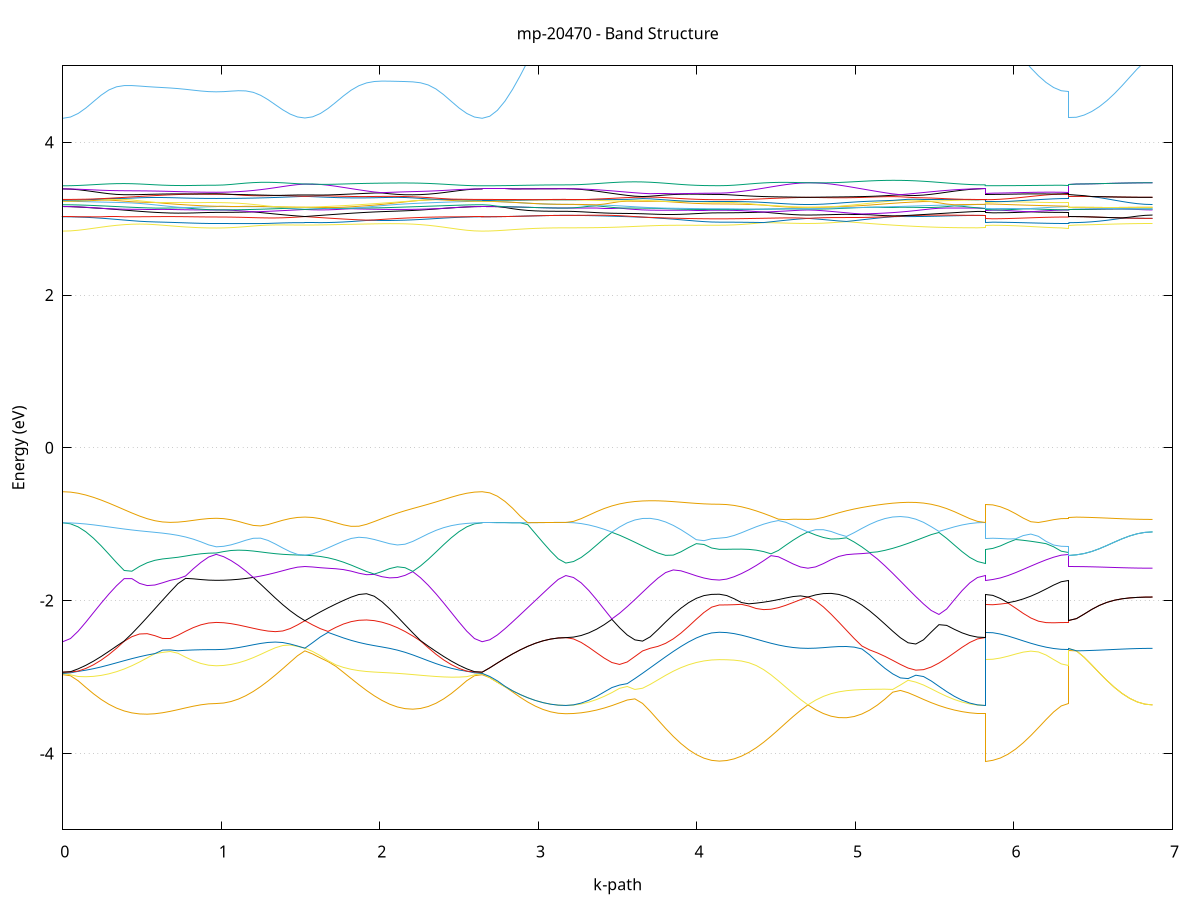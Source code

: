 set title 'mp-20470 - Band Structure'
set xlabel 'k-path'
set ylabel 'Energy (eV)'
set grid y
set yrange [-5:5]
set terminal png size 800,600
set output 'mp-20470_bands_gnuplot.png'
plot '-' using 1:2 with lines notitle, '-' using 1:2 with lines notitle, '-' using 1:2 with lines notitle, '-' using 1:2 with lines notitle, '-' using 1:2 with lines notitle, '-' using 1:2 with lines notitle, '-' using 1:2 with lines notitle, '-' using 1:2 with lines notitle, '-' using 1:2 with lines notitle, '-' using 1:2 with lines notitle, '-' using 1:2 with lines notitle, '-' using 1:2 with lines notitle, '-' using 1:2 with lines notitle, '-' using 1:2 with lines notitle, '-' using 1:2 with lines notitle, '-' using 1:2 with lines notitle, '-' using 1:2 with lines notitle, '-' using 1:2 with lines notitle, '-' using 1:2 with lines notitle, '-' using 1:2 with lines notitle, '-' using 1:2 with lines notitle, '-' using 1:2 with lines notitle, '-' using 1:2 with lines notitle, '-' using 1:2 with lines notitle, '-' using 1:2 with lines notitle, '-' using 1:2 with lines notitle, '-' using 1:2 with lines notitle, '-' using 1:2 with lines notitle, '-' using 1:2 with lines notitle, '-' using 1:2 with lines notitle, '-' using 1:2 with lines notitle, '-' using 1:2 with lines notitle, '-' using 1:2 with lines notitle, '-' using 1:2 with lines notitle, '-' using 1:2 with lines notitle, '-' using 1:2 with lines notitle, '-' using 1:2 with lines notitle, '-' using 1:2 with lines notitle, '-' using 1:2 with lines notitle, '-' using 1:2 with lines notitle, '-' using 1:2 with lines notitle, '-' using 1:2 with lines notitle, '-' using 1:2 with lines notitle, '-' using 1:2 with lines notitle, '-' using 1:2 with lines notitle, '-' using 1:2 with lines notitle, '-' using 1:2 with lines notitle, '-' using 1:2 with lines notitle, '-' using 1:2 with lines notitle, '-' using 1:2 with lines notitle, '-' using 1:2 with lines notitle, '-' using 1:2 with lines notitle, '-' using 1:2 with lines notitle, '-' using 1:2 with lines notitle, '-' using 1:2 with lines notitle, '-' using 1:2 with lines notitle, '-' using 1:2 with lines notitle, '-' using 1:2 with lines notitle, '-' using 1:2 with lines notitle, '-' using 1:2 with lines notitle, '-' using 1:2 with lines notitle, '-' using 1:2 with lines notitle, '-' using 1:2 with lines notitle, '-' using 1:2 with lines notitle, '-' using 1:2 with lines notitle, '-' using 1:2 with lines notitle, '-' using 1:2 with lines notitle, '-' using 1:2 with lines notitle, '-' using 1:2 with lines notitle, '-' using 1:2 with lines notitle, '-' using 1:2 with lines notitle, '-' using 1:2 with lines notitle, '-' using 1:2 with lines notitle, '-' using 1:2 with lines notitle, '-' using 1:2 with lines notitle, '-' using 1:2 with lines notitle, '-' using 1:2 with lines notitle, '-' using 1:2 with lines notitle, '-' using 1:2 with lines notitle, '-' using 1:2 with lines notitle, '-' using 1:2 with lines notitle, '-' using 1:2 with lines notitle, '-' using 1:2 with lines notitle, '-' using 1:2 with lines notitle, '-' using 1:2 with lines notitle, '-' using 1:2 with lines notitle, '-' using 1:2 with lines notitle, '-' using 1:2 with lines notitle, '-' using 1:2 with lines notitle, '-' using 1:2 with lines notitle, '-' using 1:2 with lines notitle, '-' using 1:2 with lines notitle, '-' using 1:2 with lines notitle, '-' using 1:2 with lines notitle, '-' using 1:2 with lines notitle, '-' using 1:2 with lines notitle
0.000000 -39.786171
0.048412 -39.785771
0.096825 -39.784571
0.145237 -39.782471
0.193650 -39.779771
0.242062 -39.776271
0.290475 -39.772171
0.338887 -39.767571
0.387300 -39.762471
0.435712 -39.757071
0.484124 -39.751371
0.532537 -39.745571
0.580949 -39.739771
0.629362 -39.734071
0.677774 -39.728571
0.726187 -39.723571
0.774599 -39.718971
0.823012 -39.715171
0.871424 -39.712171
0.919836 -39.710371
0.968249 -39.709671
0.968249 -39.709671
1.014834 -39.709471
1.061419 -39.708871
1.108004 -39.707971
1.154588 -39.706671
1.201173 -39.705171
1.247758 -39.703271
1.294343 -39.701271
1.340928 -39.699071
1.387513 -39.696871
1.434098 -39.694571
1.480683 -39.692371
1.527268 -39.690271
1.527268 -39.690271
1.575878 -39.692571
1.624488 -39.695371
1.673099 -39.698671
1.721709 -39.702371
1.770319 -39.706571
1.818930 -39.711171
1.867540 -39.716171
1.916150 -39.721571
1.964761 -39.727171
2.013371 -39.733071
2.061981 -39.739071
2.110592 -39.745071
2.159202 -39.750971
2.207812 -39.756771
2.256422 -39.762271
2.305033 -39.767471
2.353643 -39.772071
2.402253 -39.776171
2.450864 -39.779671
2.499474 -39.782471
2.548084 -39.784471
2.596695 -39.785771
2.645305 -39.786171
2.645305 -39.786171
2.693287 -39.785771
2.741268 -39.784571
2.789249 -39.782571
2.837231 -39.779771
2.885212 -39.776371
2.933194 -39.772371
2.981175 -39.767871
3.029157 -39.762971
3.077138 -39.757871
3.125119 -39.753071
3.173101 -39.750471
3.173101 -39.750471
3.221513 -39.750171
3.269926 -39.749271
3.318338 -39.747771
3.366751 -39.745671
3.415163 -39.743071
3.463576 -39.739971
3.511988 -39.736571
3.560400 -39.732871
3.608813 -39.728971
3.657225 -39.724871
3.705638 -39.720871
3.754050 -39.716871
3.802463 -39.713071
3.850875 -39.709471
3.899288 -39.706271
3.947700 -39.703571
3.996112 -39.701371
4.044525 -39.699671
4.092937 -39.698671
4.141350 -39.698371
4.141350 -39.698371
4.187935 -39.698171
4.234520 -39.697871
4.281104 -39.697371
4.327689 -39.696671
4.374274 -39.695871
4.420859 -39.694971
4.467444 -39.693971
4.514029 -39.692971
4.560614 -39.692071
4.607199 -39.691271
4.653784 -39.690571
4.700369 -39.690171
4.700369 -39.690171
4.748979 -39.690671
4.797589 -39.691471
4.846199 -39.692671
4.894810 -39.694371
4.943420 -39.696371
4.992030 -39.698871
5.040641 -39.701771
5.089251 -39.704971
5.137861 -39.708471
5.186472 -39.712371
5.235082 -39.716371
5.283692 -39.720471
5.332303 -39.724671
5.380913 -39.728771
5.429523 -39.732671
5.478134 -39.736471
5.526744 -39.739971
5.575354 -39.742971
5.623965 -39.745571
5.672575 -39.747671
5.721185 -39.749271
5.769796 -39.750171
5.818406 -39.750471
5.818406 -39.698371
5.866387 -39.699071
5.914369 -39.700571
5.962350 -39.702171
6.010332 -39.703771
6.058313 -39.705171
6.106295 -39.706471
6.154276 -39.707571
6.202258 -39.708471
6.250239 -39.709171
6.298220 -39.709571
6.346202 -39.709671
6.346202 -39.690271
6.394183 -39.690271
6.442165 -39.690271
6.490146 -39.690171
6.538128 -39.690171
6.586109 -39.690171
6.634090 -39.690171
6.682072 -39.690171
6.730053 -39.690171
6.778035 -39.690171
6.826016 -39.690171
6.873998 -39.690171
e
0.000000 -39.703871
0.048412 -39.703771
0.096825 -39.703171
0.145237 -39.702271
0.193650 -39.701071
0.242062 -39.699571
0.290475 -39.697871
0.338887 -39.696071
0.387300 -39.694071
0.435712 -39.692071
0.484124 -39.690171
0.532537 -39.688371
0.580949 -39.686771
0.629362 -39.685371
0.677774 -39.684271
0.726187 -39.683471
0.774599 -39.683071
0.823012 -39.682871
0.871424 -39.682871
0.919836 -39.682971
0.968249 -39.682971
0.968249 -39.682971
1.014834 -39.682971
1.061419 -39.683071
1.108004 -39.683071
1.154588 -39.683171
1.201173 -39.683371
1.247758 -39.683671
1.294343 -39.684171
1.340928 -39.684871
1.387513 -39.685671
1.434098 -39.686871
1.480683 -39.688371
1.527268 -39.690271
1.527268 -39.690271
1.575878 -39.688171
1.624488 -39.686471
1.673099 -39.684971
1.721709 -39.683771
1.770319 -39.683071
1.818930 -39.682671
1.867540 -39.682771
1.916150 -39.683171
1.964761 -39.683971
2.013371 -39.685071
2.061981 -39.686571
2.110592 -39.688171
2.159202 -39.690071
2.207812 -39.691971
2.256422 -39.693971
2.305033 -39.695971
2.353643 -39.697871
2.402253 -39.699571
2.450864 -39.701071
2.499474 -39.702271
2.548084 -39.703171
2.596695 -39.703671
2.645305 -39.703871
2.645305 -39.703871
2.693287 -39.704371
2.741268 -39.705571
2.789249 -39.707571
2.837231 -39.710371
2.885212 -39.713871
2.933194 -39.717971
2.981175 -39.722471
3.029157 -39.727471
3.077138 -39.732571
3.125119 -39.737371
3.173101 -39.739971
3.173101 -39.739971
3.221513 -39.739671
3.269926 -39.738871
3.318338 -39.737471
3.366751 -39.735571
3.415163 -39.733171
3.463576 -39.730471
3.511988 -39.727371
3.560400 -39.723971
3.608813 -39.720471
3.657225 -39.716871
3.705638 -39.713271
3.754050 -39.709771
3.802463 -39.706471
3.850875 -39.703471
3.899288 -39.700771
3.947700 -39.698471
3.996112 -39.696671
4.044525 -39.695371
4.092937 -39.694571
4.141350 -39.694271
4.141350 -39.694271
4.187935 -39.694271
4.234520 -39.693971
4.281104 -39.693671
4.327689 -39.693171
4.374274 -39.692571
4.420859 -39.691971
4.467444 -39.691371
4.514029 -39.690871
4.560614 -39.690371
4.607199 -39.690071
4.653784 -39.689971
4.700369 -39.690171
4.700369 -39.690171
4.748979 -39.689971
4.797589 -39.690171
4.846199 -39.690771
4.894810 -39.691771
4.943420 -39.693171
4.992030 -39.694971
5.040641 -39.697171
5.089251 -39.699771
5.137861 -39.702671
5.186472 -39.705871
5.235082 -39.709371
5.283692 -39.712971
5.332303 -39.716571
5.380913 -39.720271
5.429523 -39.723871
5.478134 -39.727271
5.526744 -39.730371
5.575354 -39.733171
5.623965 -39.735571
5.672575 -39.737471
5.721185 -39.738871
5.769796 -39.739671
5.818406 -39.739971
5.818406 -39.694271
5.866387 -39.693571
5.914369 -39.692071
5.962350 -39.690471
6.010332 -39.688871
6.058313 -39.687471
6.106295 -39.686171
6.154276 -39.685071
6.202258 -39.684171
6.250239 -39.683571
6.298220 -39.683171
6.346202 -39.682971
6.346202 -39.690271
6.394183 -39.690271
6.442165 -39.690271
6.490146 -39.690171
6.538128 -39.690171
6.586109 -39.690171
6.634090 -39.690171
6.682072 -39.690171
6.730053 -39.690171
6.778035 -39.690171
6.826016 -39.690171
6.873998 -39.690171
e
0.000000 -19.550071
0.048412 -19.548271
0.096825 -19.542971
0.145237 -19.534771
0.193650 -19.524171
0.242062 -19.512371
0.290475 -19.500871
0.338887 -19.491471
0.387300 -19.486571
0.435712 -19.488471
0.484124 -19.498971
0.532537 -19.518071
0.580949 -19.544671
0.629362 -19.575871
0.677774 -19.608371
0.726187 -19.638971
0.774599 -19.664871
0.823012 -19.684271
0.871424 -19.695671
0.919836 -19.698771
0.968249 -19.697471
0.968249 -19.697471
1.014834 -19.695571
1.061419 -19.689871
1.108004 -19.680871
1.154588 -19.669071
1.201173 -19.656771
1.247758 -19.651571
1.294343 -19.646171
1.340928 -19.640571
1.387513 -19.634871
1.434098 -19.628671
1.480683 -19.621771
1.527268 -19.613271
1.527268 -19.613271
1.575878 -19.624571
1.624488 -19.636671
1.673099 -19.647171
1.721709 -19.653471
1.770319 -19.653971
1.818930 -19.647871
1.867540 -19.634771
1.916150 -19.615371
1.964761 -19.590971
2.013371 -19.563771
2.061981 -19.536771
2.110592 -19.513171
2.159202 -19.495971
2.207812 -19.486771
2.256422 -19.485571
2.305033 -19.490871
2.353643 -19.500371
2.402253 -19.512071
2.450864 -19.523971
2.499474 -19.534671
2.548084 -19.542971
2.596695 -19.548271
2.645305 -19.550071
2.645305 -19.550071
2.693287 -19.545971
2.741268 -19.533671
2.789249 -19.513671
2.837231 -19.486171
2.885212 -19.452371
2.933194 -19.413271
2.981175 -19.371171
3.029157 -19.329071
3.077138 -19.291671
3.125119 -19.264971
3.173101 -19.255171
3.173101 -19.255171
3.221513 -19.258271
3.269926 -19.267671
3.318338 -19.283271
3.366751 -19.305071
3.415163 -19.333071
3.463576 -19.367071
3.511988 -19.406671
3.560400 -19.451171
3.608813 -19.499871
3.657225 -19.551571
3.705638 -19.604971
3.754050 -19.658671
3.802463 -19.711171
3.850875 -19.760771
3.899288 -19.805871
3.947700 -19.845071
3.996112 -19.876971
4.044525 -19.900471
4.092937 -19.914871
4.141350 -19.919771
4.141350 -19.919771
4.187935 -19.917371
4.234520 -19.910471
4.281104 -19.899171
4.327689 -19.883971
4.374274 -19.865371
4.420859 -19.844271
4.467444 -19.821671
4.514029 -19.798671
4.560614 -19.776271
4.607199 -19.755671
4.653784 -19.737371
4.700369 -19.721471
4.700369 -19.721471
4.748979 -19.736271
4.797589 -19.748771
4.846199 -19.757771
4.894810 -19.762071
4.943420 -19.760771
4.992030 -19.753171
5.040641 -19.739071
5.089251 -19.718271
5.137861 -19.691171
5.186472 -19.658371
5.235082 -19.620571
5.283692 -19.579071
5.332303 -19.535271
5.380913 -19.490571
5.429523 -19.446571
5.478134 -19.404771
5.526744 -19.366671
5.575354 -19.333271
5.623965 -19.305371
5.672575 -19.283471
5.721185 -19.267671
5.769796 -19.258371
5.818406 -19.255171
5.818406 -19.919771
5.866387 -19.917171
5.914369 -19.909471
5.962350 -19.896871
6.010332 -19.879671
6.058313 -19.858171
6.106295 -19.832971
6.154276 -19.804871
6.202258 -19.774871
6.250239 -19.744471
6.298220 -19.715571
6.346202 -19.697471
6.346202 -19.613271
6.394183 -19.615671
6.442165 -19.622671
6.490146 -19.633571
6.538128 -19.647171
6.586109 -19.662271
6.634090 -19.677671
6.682072 -19.691971
6.730053 -19.704271
6.778035 -19.713671
6.826016 -19.719471
6.873998 -19.721471
e
0.000000 -17.924471
0.048412 -17.945271
0.096825 -18.003671
0.145237 -18.091671
0.193650 -18.201171
0.242062 -18.324871
0.290475 -18.456271
0.338887 -18.590371
0.387300 -18.723471
0.435712 -18.852871
0.484124 -18.976571
0.532537 -19.092971
0.580949 -19.200971
0.629362 -19.299571
0.677774 -19.387871
0.726187 -19.465471
0.774599 -19.531771
0.823012 -19.586371
0.871424 -19.629071
0.919836 -19.658871
0.968249 -19.671171
0.968249 -19.671171
1.014834 -19.670571
1.061419 -19.668571
1.108004 -19.665571
1.154588 -19.661571
1.201173 -19.655271
1.247758 -19.640671
1.294343 -19.626571
1.340928 -19.614571
1.387513 -19.606371
1.434098 -19.603271
1.480683 -19.605871
1.527268 -19.613271
1.527268 -19.613271
1.575878 -19.601971
1.624488 -19.586971
1.673099 -19.567071
1.721709 -19.541271
1.770319 -19.508171
1.818930 -19.467071
1.867540 -19.417071
1.916150 -19.357671
1.964761 -19.288671
2.013371 -19.209871
2.061981 -19.121571
2.110592 -19.024071
2.159202 -18.918171
2.207812 -18.804771
2.256422 -18.685371
2.305033 -18.561871
2.353643 -18.436671
2.402253 -18.313171
2.450864 -18.195571
2.499474 -18.089871
2.548084 -18.003471
2.596695 -17.945371
2.645305 -17.924471
2.645305 -17.924471
2.693287 -17.923871
2.741268 -17.922171
2.789249 -17.937471
2.837231 -18.025071
2.885212 -18.120471
2.933194 -18.217471
2.981175 -18.310471
3.029157 -18.394171
3.077138 -18.462271
3.125119 -18.507771
3.173101 -18.523871
3.173101 -18.523871
3.221513 -18.525071
3.269926 -18.529871
3.318338 -18.541471
3.366751 -18.566171
3.415163 -18.612471
3.463576 -18.684671
3.511988 -18.777871
3.560400 -18.882371
3.608813 -18.989971
3.657225 -19.095171
3.705638 -19.194371
3.754050 -19.285471
3.802463 -19.366971
3.850875 -19.438071
3.899288 -19.498371
3.947700 -19.547671
3.996112 -19.585871
4.044525 -19.613071
4.092937 -19.629371
4.141350 -19.634771
4.141350 -19.634771
4.187935 -19.635071
4.234520 -19.635771
4.281104 -19.637171
4.327689 -19.639571
4.374274 -19.643271
4.420859 -19.648671
4.467444 -19.656271
4.514029 -19.665971
4.560614 -19.677871
4.607199 -19.691571
4.653784 -19.706371
4.700369 -19.721471
4.700369 -19.721471
4.748979 -19.706771
4.797589 -19.692371
4.846199 -19.676471
4.894810 -19.656671
4.943420 -19.631071
4.992030 -19.597971
5.040641 -19.555971
5.089251 -19.504271
5.137861 -19.442371
5.186472 -19.370271
5.235082 -19.288171
5.283692 -19.196871
5.332303 -19.097671
5.380913 -18.992671
5.429523 -18.885171
5.478134 -18.780471
5.526744 -18.686771
5.575354 -18.613771
5.623965 -18.566771
5.672575 -18.541671
5.721185 -18.529971
5.769796 -18.525171
5.818406 -18.523871
5.818406 -19.634771
5.866387 -19.633671
5.914369 -19.630271
5.962350 -19.625471
6.010332 -19.620271
6.058313 -19.616171
6.106295 -19.614771
6.154276 -19.617271
6.202258 -19.625171
6.250239 -19.638571
6.298220 -19.656671
6.346202 -19.671171
6.346202 -19.613271
6.394183 -19.615671
6.442165 -19.622671
6.490146 -19.633571
6.538128 -19.647171
6.586109 -19.662271
6.634090 -19.677671
6.682072 -19.691971
6.730053 -19.704271
6.778035 -19.713671
6.826016 -19.719471
6.873998 -19.721471
e
0.000000 -17.924471
0.048412 -17.926071
0.096825 -17.930671
0.145237 -17.967671
0.193650 -18.069671
0.242062 -18.174771
0.290475 -18.276271
0.338887 -18.368871
0.387300 -18.448271
0.435712 -18.510871
0.484124 -18.553771
0.532537 -18.576171
0.580949 -18.578971
0.629362 -18.565171
0.677774 -18.537971
0.726187 -18.501371
0.774599 -18.458771
0.823012 -18.413771
0.871424 -18.370671
0.919836 -18.336371
0.968249 -18.322371
0.968249 -18.322371
1.014834 -18.321071
1.061419 -18.317271
1.108004 -18.310971
1.154588 -18.353171
1.201173 -18.424171
1.247758 -18.495671
1.294343 -18.563571
1.340928 -18.624071
1.387513 -18.673671
1.434098 -18.709771
1.480683 -18.731071
1.527268 -18.737871
1.527268 -18.737871
1.575878 -18.731371
1.624488 -18.714771
1.673099 -18.692171
1.721709 -18.668871
1.770319 -18.649771
1.818930 -18.639271
1.867540 -18.638771
1.916150 -18.645971
1.964761 -18.656071
2.013371 -18.663371
2.061981 -18.662271
2.110592 -18.647771
2.159202 -18.615771
2.207812 -18.564371
2.256422 -18.493771
2.305033 -18.406271
2.353643 -18.305571
2.402253 -18.196471
2.450864 -18.085071
2.499474 -17.981471
2.548084 -17.932771
2.596695 -17.926071
2.645305 -17.924471
2.645305 -17.924471
2.693287 -17.923871
2.741268 -17.922071
2.789249 -17.919271
2.837231 -17.915371
2.885212 -17.910471
2.933194 -17.904971
2.981175 -17.898871
3.029157 -17.892671
3.077138 -17.886871
3.125119 -17.882471
3.173101 -17.880771
3.173101 -17.880771
3.221513 -17.900371
3.269926 -17.953571
3.318338 -18.027271
3.366751 -18.104071
3.415163 -18.167371
3.463576 -18.206671
3.511988 -18.222571
3.560400 -18.222071
3.608813 -18.211671
3.657225 -18.195371
3.705638 -18.175871
3.754050 -18.155171
3.802463 -18.134371
3.850875 -18.114671
3.899288 -18.096971
3.947700 -18.081971
3.996112 -18.070271
4.044525 -18.062071
4.092937 -18.057271
4.141350 -18.055671
4.141350 -18.055671
4.187935 -18.071671
4.234520 -18.109371
4.281104 -18.161371
4.327689 -18.223871
4.374274 -18.292171
4.420859 -18.361971
4.467444 -18.428771
4.514029 -18.488871
4.560614 -18.538871
4.607199 -18.576271
4.653784 -18.599271
4.700369 -18.606971
4.700369 -18.606971
4.748979 -18.598871
4.797589 -18.575771
4.846199 -18.539971
4.894810 -18.494071
4.943420 -18.440971
4.992030 -18.383371
5.040641 -18.324271
5.089251 -18.266371
5.137861 -18.213871
5.186472 -18.175371
5.235082 -18.164571
5.283692 -18.174871
5.332303 -18.191271
5.380913 -18.207071
5.429523 -18.218071
5.478134 -18.219571
5.526744 -18.204971
5.575354 -18.167071
5.623965 -18.104671
5.672575 -18.027971
5.721185 -17.954171
5.769796 -17.900471
5.818406 -17.880771
5.818406 -18.055671
5.866387 -18.079771
5.914369 -18.117571
5.962350 -18.158471
6.010332 -18.199171
6.058313 -18.236671
6.106295 -18.268671
6.154276 -18.293171
6.202258 -18.309571
6.250239 -18.318371
6.298220 -18.321671
6.346202 -18.322371
6.346202 -18.737871
6.394183 -18.735871
6.442165 -18.730171
6.490146 -18.720771
6.538128 -18.708071
6.586109 -18.692571
6.634090 -18.674871
6.682072 -18.656271
6.730053 -18.637971
6.778035 -18.622071
6.826016 -18.610971
6.873998 -18.606971
e
0.000000 -17.799471
0.048412 -17.815671
0.096825 -17.878471
0.145237 -17.938271
0.193650 -17.948471
0.242062 -17.960871
0.290475 -17.975171
0.338887 -17.990871
0.387300 -18.007671
0.435712 -18.024971
0.484124 -18.042471
0.532537 -18.059671
0.580949 -18.076171
0.629362 -18.091671
0.677774 -18.105871
0.726187 -18.118371
0.774599 -18.128971
0.823012 -18.137471
0.871424 -18.143671
0.919836 -18.147471
0.968249 -18.148671
0.968249 -18.148671
1.014834 -18.178771
1.061419 -18.227371
1.108004 -18.286471
1.154588 -18.302271
1.201173 -18.291171
1.247758 -18.277971
1.294343 -18.262671
1.340928 -18.245471
1.387513 -18.226671
1.434098 -18.206371
1.480683 -18.184971
1.527268 -18.163071
1.527268 -18.163071
1.575878 -18.185771
1.624488 -18.208971
1.673099 -18.230771
1.721709 -18.248371
1.770319 -18.258371
1.818930 -18.257571
1.867540 -18.244771
1.916150 -18.221571
1.964761 -18.191571
2.013371 -18.158071
2.061981 -18.124071
2.110592 -18.091071
2.159202 -18.060271
2.207812 -18.032471
2.256422 -18.007771
2.305033 -17.986371
2.353643 -17.968271
2.402253 -17.953171
2.450864 -17.940571
2.499474 -17.927771
2.548084 -17.877471
2.596695 -17.815871
2.645305 -17.799471
2.645305 -17.799471
2.693287 -17.816671
2.741268 -17.865171
2.789249 -17.919271
2.837231 -17.915271
2.885212 -17.910471
2.933194 -17.904871
2.981175 -17.898871
3.029157 -17.892671
3.077138 -17.886871
3.125119 -17.882471
3.173101 -17.880771
3.173101 -17.880771
3.221513 -17.881771
3.269926 -17.884871
3.318338 -17.889871
3.366751 -17.897871
3.415163 -17.924971
3.463576 -17.952471
3.511988 -17.978571
3.560400 -18.001571
3.608813 -18.020571
3.657225 -18.035071
3.705638 -18.045071
3.754050 -18.050871
3.802463 -18.053071
3.850875 -18.052271
3.899288 -18.049371
3.947700 -18.044971
3.996112 -18.040071
4.044525 -18.038671
4.092937 -18.041471
4.141350 -18.042371
4.141350 -18.042371
4.187935 -18.051971
4.234520 -18.070871
4.281104 -18.096271
4.327689 -18.126671
4.374274 -18.160271
4.420859 -18.194871
4.467444 -18.227971
4.514029 -18.257571
4.560614 -18.281971
4.607199 -18.299771
4.653784 -18.310571
4.700369 -18.314071
4.700369 -18.314071
4.748979 -18.310471
4.797589 -18.300071
4.846199 -18.283871
4.894810 -18.263171
4.943420 -18.238971
4.992030 -18.212471
5.040641 -18.184571
5.089251 -18.156371
5.137861 -18.128671
5.186472 -18.102471
5.235082 -18.078371
5.283692 -18.056671
5.332303 -18.036771
5.380913 -18.017371
5.429523 -17.996971
5.478134 -17.974371
5.526744 -17.949671
5.575354 -17.923471
5.623965 -17.898771
5.672575 -17.890171
5.721185 -17.884971
5.769796 -17.881771
5.818406 -17.880771
5.818406 -18.042371
5.866387 -18.051371
5.914369 -18.066171
5.962350 -18.081371
6.010332 -18.095771
6.058313 -18.108971
6.106295 -18.120571
6.154276 -18.130471
6.202258 -18.138271
6.250239 -18.144071
6.298220 -18.147471
6.346202 -18.148671
6.346202 -18.163071
6.394183 -18.159171
6.442165 -18.159971
6.490146 -18.172571
6.538128 -18.189271
6.586109 -18.209471
6.634090 -18.231771
6.682072 -18.255071
6.730053 -18.277271
6.778035 -18.296271
6.826016 -18.309371
6.873998 -18.314071
e
0.000000 -17.792771
0.048412 -17.799071
0.096825 -17.799271
0.145237 -17.801271
0.193650 -17.805171
0.242062 -17.810771
0.290475 -17.818171
0.338887 -17.827471
0.387300 -17.838671
0.435712 -17.852071
0.484124 -17.867671
0.532537 -17.885771
0.580949 -17.906771
0.629362 -17.930571
0.677774 -17.957571
0.726187 -17.987571
0.774599 -18.020371
0.823012 -18.055071
0.871424 -18.089271
0.919836 -18.117671
0.968249 -18.129771
0.968249 -18.129771
1.014834 -18.110171
1.061419 -18.092371
1.108004 -18.081671
1.154588 -18.076571
1.201173 -18.076171
1.247758 -18.079671
1.294343 -18.086471
1.340928 -18.096271
1.387513 -18.114871
1.434098 -18.133071
1.480683 -18.144971
1.527268 -18.162971
1.527268 -18.162971
1.575878 -18.150071
1.624488 -18.141171
1.673099 -18.126871
1.721709 -18.107571
1.770319 -18.084571
1.818930 -18.058871
1.867540 -18.031571
1.916150 -18.003771
1.964761 -17.976171
2.013371 -17.949671
2.061981 -17.924771
2.110592 -17.901871
2.159202 -17.881171
2.207812 -17.862771
2.256422 -17.846771
2.305033 -17.833071
2.353643 -17.821571
2.402253 -17.812271
2.450864 -17.805671
2.499474 -17.801671
2.548084 -17.799471
2.596695 -17.799171
2.645305 -17.792771
2.645305 -17.792771
2.693287 -17.793371
2.741268 -17.795071
2.789249 -17.798071
2.837231 -17.801971
2.885212 -17.806871
2.933194 -17.812571
2.981175 -17.818671
3.029157 -17.824871
3.077138 -17.830771
3.125119 -17.835171
3.173101 -17.836871
3.173101 -17.836871
3.221513 -17.841271
3.269926 -17.853871
3.318338 -17.873371
3.366751 -17.896771
3.415163 -17.905271
3.463576 -17.915171
3.511988 -17.926171
3.560400 -17.938171
3.608813 -17.950571
3.657225 -17.963271
3.705638 -17.975871
3.754050 -17.988171
3.802463 -17.999671
3.850875 -18.010271
3.899288 -18.019671
3.947700 -18.027571
3.996112 -18.033971
4.044525 -18.035571
4.092937 -18.032371
4.141350 -18.031171
4.141350 -18.031171
4.187935 -18.026271
4.234520 -18.020471
4.281104 -18.015871
4.327689 -18.011671
4.374274 -18.007671
4.420859 -18.003671
4.467444 -17.999771
4.514029 -17.995871
4.560614 -17.992171
4.607199 -17.988971
4.653784 -17.986171
4.700369 -17.984171
4.700369 -17.984171
4.748979 -17.986671
4.797589 -17.990871
4.846199 -17.997071
4.894810 -18.005371
4.943420 -18.015771
4.992030 -18.028271
5.040641 -18.042571
5.089251 -18.057771
5.137861 -18.071471
5.186472 -18.075871
5.235082 -18.057871
5.283692 -18.023971
5.332303 -17.988171
5.380913 -17.958071
5.429523 -17.943971
5.478134 -17.930171
5.526744 -17.917471
5.575354 -17.906371
5.623965 -17.895671
5.672575 -17.873171
5.721185 -17.853871
5.769796 -17.841271
5.818406 -17.836871
5.818406 -18.031171
5.866387 -18.014471
5.914369 -17.998071
5.962350 -17.990971
6.010332 -17.994071
6.058313 -18.006571
6.106295 -18.026971
6.154276 -18.052471
6.202258 -18.079871
6.250239 -18.104971
6.298220 -18.123071
6.346202 -18.129771
6.346202 -18.162971
6.394183 -18.159171
6.442165 -18.148071
6.490146 -18.130771
6.538128 -18.108871
6.586109 -18.084071
6.634090 -18.058771
6.682072 -18.034671
6.730053 -18.013871
6.778035 -17.997771
6.826016 -17.987571
6.873998 -17.984171
e
0.000000 -17.792671
0.048412 -17.793271
0.096825 -17.795071
0.145237 -17.797971
0.193650 -17.802071
0.242062 -17.807271
0.290475 -17.813671
0.338887 -17.821071
0.387300 -17.829271
0.435712 -17.838071
0.484124 -17.847171
0.532537 -17.856571
0.580949 -17.865771
0.629362 -17.874671
0.677774 -17.882971
0.726187 -17.890371
0.774599 -17.896671
0.823012 -17.901871
0.871424 -17.905571
0.919836 -17.907971
0.968249 -17.908671
0.968249 -17.908671
1.014834 -17.913071
1.061419 -17.925771
1.108004 -17.945871
1.154588 -17.971671
1.201173 -18.001171
1.247758 -18.032371
1.294343 -18.062971
1.340928 -18.090971
1.387513 -18.109171
1.434098 -18.124671
1.480683 -18.142771
1.527268 -18.149571
1.527268 -18.149571
1.575878 -18.136471
1.624488 -18.111971
1.673099 -18.086771
1.721709 -18.061371
1.770319 -18.036071
1.818930 -18.011271
1.867540 -17.987171
1.916150 -17.963871
1.964761 -17.941671
2.013371 -17.920671
2.061981 -17.901071
2.110592 -17.882971
2.159202 -17.866471
2.207812 -17.851671
2.256422 -17.838771
2.305033 -17.827671
2.353643 -17.818371
2.402253 -17.810771
2.450864 -17.804171
2.499474 -17.798771
2.548084 -17.795271
2.596695 -17.793271
2.645305 -17.792671
2.645305 -17.792671
2.693287 -17.793271
2.741268 -17.795071
2.789249 -17.797971
2.837231 -17.801971
2.885212 -17.806871
2.933194 -17.812471
2.981175 -17.818571
3.029157 -17.824871
3.077138 -17.830671
3.125119 -17.835171
3.173101 -17.836871
3.173101 -17.836871
3.221513 -17.837971
3.269926 -17.841371
3.318338 -17.846971
3.366751 -17.854571
3.415163 -17.863971
3.463576 -17.874971
3.511988 -17.887271
3.560400 -17.900571
3.608813 -17.914471
3.657225 -17.928771
3.705638 -17.942971
3.754050 -17.956771
3.802463 -17.969971
3.850875 -17.981971
3.899288 -17.992771
3.947700 -18.001971
3.996112 -18.009271
4.044525 -18.014671
4.092937 -18.017971
4.141350 -18.019071
4.141350 -18.019071
4.187935 -18.013571
4.234520 -18.006371
4.281104 -18.000971
4.327689 -17.996971
4.374274 -17.993571
4.420859 -17.990571
4.467444 -17.987971
4.514029 -17.985771
4.560614 -17.984171
4.607199 -17.983171
4.653784 -17.983071
4.700369 -17.984171
4.700369 -17.984171
4.748979 -17.982871
4.797589 -17.982471
4.846199 -17.982971
4.894810 -17.984471
4.943420 -17.986671
4.992030 -17.989271
5.040641 -17.991871
5.089251 -17.994071
5.137861 -17.994971
5.186472 -17.993871
5.235082 -17.989771
5.283692 -17.982271
5.332303 -17.971271
5.380913 -17.955571
5.429523 -17.927171
5.478134 -17.903471
5.526744 -17.884071
5.575354 -17.868471
5.623965 -17.856571
5.672575 -17.847671
5.721185 -17.841571
5.769796 -17.837971
5.818406 -17.836871
5.818406 -18.019071
5.866387 -18.010071
5.914369 -17.994971
5.962350 -17.979471
6.010332 -17.964571
6.058313 -17.950871
6.106295 -17.938671
6.154276 -17.928171
6.202258 -17.919771
6.250239 -17.913671
6.298220 -17.909971
6.346202 -17.908671
6.346202 -18.149571
6.394183 -18.152171
6.442165 -18.148071
6.490146 -18.130771
6.538128 -18.108771
6.586109 -18.084071
6.634090 -18.058671
6.682072 -18.034671
6.730053 -18.013871
6.778035 -17.997771
6.826016 -17.987571
6.873998 -17.984171
e
0.000000 -16.504471
0.048412 -16.478171
0.096825 -16.404971
0.145237 -16.298171
0.193650 -16.172571
0.242062 -16.043971
0.290475 -15.926871
0.338887 -15.823371
0.387300 -15.734571
0.435712 -15.664471
0.484124 -15.618171
0.532537 -15.598171
0.580949 -15.602471
0.629362 -15.624871
0.677774 -15.657771
0.726187 -15.694471
0.774599 -15.730271
0.823012 -15.761471
0.871424 -15.785471
0.919836 -15.800571
0.968249 -15.805671
0.968249 -15.805671
1.014834 -15.795071
1.061419 -15.764371
1.108004 -15.716471
1.154588 -15.655771
1.201173 -15.587371
1.247758 -15.516671
1.294343 -15.448771
1.340928 -15.388871
1.387513 -15.341171
1.434098 -15.308171
1.480683 -15.290271
1.527268 -15.285071
1.527268 -15.285071
1.575878 -15.289071
1.624488 -15.298371
1.673099 -15.308771
1.721709 -15.317271
1.770319 -15.321671
1.818930 -15.320771
1.867540 -15.314371
1.916150 -15.303071
1.964761 -15.288771
2.013371 -15.276671
2.061981 -15.276771
2.110592 -15.314271
2.159202 -15.417971
2.207812 -15.526871
2.256422 -15.640071
2.305033 -15.756471
2.353643 -15.882171
2.402253 -16.026671
2.450864 -16.167171
2.499474 -16.296271
2.548084 -16.404171
2.596695 -16.477971
2.645305 -16.504471
2.645305 -16.504471
2.693287 -16.494371
2.741268 -16.471971
2.789249 -16.451471
2.837231 -16.437871
2.885212 -16.428771
2.933194 -16.422171
2.981175 -16.417171
3.029157 -16.413371
3.077138 -16.410671
3.125119 -16.408871
3.173101 -16.408371
3.173101 -16.408371
3.221513 -16.384971
3.269926 -16.319371
3.318338 -16.222671
3.366751 -16.107171
3.415163 -15.984371
3.463576 -15.865271
3.511988 -15.763271
3.560400 -15.695171
3.608813 -15.672271
3.657225 -15.685171
3.705638 -15.717071
3.754050 -15.757371
3.802463 -15.799971
3.850875 -15.841871
3.899288 -15.880571
3.947700 -15.914471
3.996112 -15.942271
4.044525 -15.962871
4.092937 -15.975471
4.141350 -15.979771
4.141350 -15.979771
4.187935 -15.966771
4.234520 -15.929071
4.281104 -15.870171
4.327689 -15.794971
4.374274 -15.708671
4.420859 -15.616871
4.467444 -15.524671
4.514029 -15.437271
4.560614 -15.359771
4.607199 -15.298371
4.653784 -15.259071
4.700369 -15.245771
4.700369 -15.245771
4.748979 -15.258871
4.797589 -15.292871
4.846199 -15.339471
4.894810 -15.391171
4.943420 -15.442871
4.992030 -15.490771
5.040641 -15.532371
5.089251 -15.566071
5.137861 -15.590871
5.186472 -15.607271
5.235082 -15.616271
5.283692 -15.620471
5.332303 -15.625571
5.380913 -15.641171
5.429523 -15.681471
5.478134 -15.756471
5.526744 -15.860871
5.575354 -15.981171
5.623965 -16.104971
5.672575 -16.221371
5.721185 -16.318671
5.769796 -16.384771
5.818406 -16.408371
5.818406 -15.979771
5.866387 -15.976771
5.914369 -15.967871
5.962350 -15.953471
6.010332 -15.934371
6.058313 -15.911471
6.106295 -15.886671
6.154276 -15.861871
6.202258 -15.839371
6.250239 -15.821371
6.298220 -15.809671
6.346202 -15.805671
6.346202 -15.285071
6.394183 -15.284171
6.442165 -15.281871
6.490146 -15.278071
6.538128 -15.273371
6.586109 -15.267971
6.634090 -15.262371
6.682072 -15.257171
6.730053 -15.252471
6.778035 -15.248871
6.826016 -15.246571
6.873998 -15.245771
e
0.000000 -16.353471
0.048412 -16.334671
0.096825 -16.281471
0.145237 -16.200871
0.193650 -16.100071
0.242062 -15.980571
0.290475 -15.841671
0.338887 -15.692171
0.387300 -15.540571
0.435712 -15.391371
0.484124 -15.247471
0.532537 -15.111071
0.580949 -14.984371
0.629362 -14.878171
0.677774 -14.838371
0.726187 -14.803771
0.774599 -14.772671
0.823012 -14.747171
0.871424 -14.728271
0.919836 -14.716671
0.968249 -14.712771
0.968249 -14.712771
1.014834 -14.709471
1.061419 -14.700071
1.108004 -14.685271
1.154588 -14.666671
1.201173 -14.645971
1.247758 -14.625071
1.294343 -14.605971
1.340928 -14.593071
1.387513 -14.603171
1.434098 -14.604671
1.480683 -14.598071
1.527268 -14.586071
1.527268 -14.586071
1.575878 -14.604371
1.624488 -14.631271
1.673099 -14.666571
1.721709 -14.710171
1.770319 -14.761471
1.818930 -14.820271
1.867540 -14.886271
1.916150 -14.959071
1.964761 -15.038471
2.013371 -15.124271
2.061981 -15.216271
2.110592 -15.305771
2.159202 -15.374971
2.207812 -15.477971
2.256422 -15.602171
2.305033 -15.738871
2.353643 -15.874171
2.402253 -15.990271
2.450864 -16.100771
2.499474 -16.200171
2.548084 -16.280871
2.596695 -16.334571
2.645305 -16.353471
2.645305 -16.353471
2.693287 -16.344071
2.741268 -16.311171
2.789249 -16.247971
2.837231 -16.157871
2.885212 -16.050571
2.933194 -15.933871
2.981175 -15.813371
3.029157 -15.693671
3.077138 -15.579371
3.125119 -15.479971
3.173101 -15.430871
3.173101 -15.430871
3.221513 -15.423671
3.269926 -15.402671
3.318338 -15.369871
3.366751 -15.331471
3.415163 -15.313471
3.463576 -15.325171
3.511988 -15.335571
3.560400 -15.325371
3.608813 -15.285271
3.657225 -15.225471
3.705638 -15.161771
3.754050 -15.102771
3.802463 -15.051471
3.850875 -15.008271
3.899288 -14.972871
3.947700 -14.944871
3.996112 -14.923671
4.044525 -14.908871
4.092937 -14.900071
4.141350 -14.897171
4.141350 -14.897171
4.187935 -14.892771
4.234520 -14.880071
4.281104 -14.859871
4.327689 -14.833971
4.374274 -14.804271
4.420859 -14.772771
4.467444 -14.741371
4.514029 -14.711971
4.560614 -14.685771
4.607199 -14.664071
4.653784 -14.647471
4.700369 -14.636471
4.700369 -14.636471
4.748979 -14.637571
4.797589 -14.631971
4.846199 -14.638871
4.894810 -14.651471
4.943420 -14.669571
4.992030 -14.692671
5.040641 -14.720671
5.089251 -14.753271
5.137861 -14.790371
5.186472 -14.835871
5.235082 -14.917871
5.283692 -15.007871
5.332303 -15.100271
5.380913 -15.185471
5.429523 -15.248971
5.478134 -15.280571
5.526744 -15.284871
5.575354 -15.273671
5.623965 -15.324771
5.672575 -15.368771
5.721185 -15.402371
5.769796 -15.423571
5.818406 -15.430871
5.818406 -14.897171
5.866387 -14.894171
5.914369 -14.885271
5.962350 -14.871171
6.010332 -14.852671
6.058313 -14.830771
6.106295 -14.806571
6.154276 -14.781371
6.202258 -14.756671
6.250239 -14.734671
6.298220 -14.718671
6.346202 -14.712771
6.346202 -14.586071
6.394183 -14.587071
6.442165 -14.589871
6.490146 -14.594471
6.538128 -14.600371
6.586109 -14.607171
6.634090 -14.614371
6.682072 -14.621371
6.730053 -14.627471
6.778035 -14.632271
6.826016 -14.635371
6.873998 -14.636471
e
0.000000 -14.654371
0.048412 -14.658971
0.096825 -14.672871
0.145237 -14.695271
0.193650 -14.725071
0.242062 -14.760871
0.290475 -14.800371
0.338887 -14.840671
0.387300 -14.877771
0.435712 -14.906371
0.484124 -14.921071
0.532537 -14.918571
0.580949 -14.899871
0.629362 -14.860571
0.677774 -14.762371
0.726187 -14.672571
0.774599 -14.597371
0.823012 -14.537871
0.871424 -14.494771
0.919836 -14.468671
0.968249 -14.459971
0.968249 -14.459971
1.014834 -14.463171
1.061419 -14.472771
1.108004 -14.487971
1.154588 -14.507771
1.201173 -14.530471
1.247758 -14.554071
1.294343 -14.575871
1.340928 -14.590171
1.387513 -14.579271
1.434098 -14.574371
1.480683 -14.576471
1.527268 -14.586071
1.527268 -14.586071
1.575878 -14.571971
1.624488 -14.560971
1.673099 -14.556771
1.721709 -14.562271
1.770319 -14.579271
1.818930 -14.608771
1.867540 -14.650871
1.916150 -14.704671
1.964761 -14.767771
2.013371 -14.835571
2.061981 -14.897671
2.110592 -14.937471
2.159202 -14.943771
2.207812 -14.922971
2.256422 -14.887671
2.305033 -14.845971
2.353643 -14.803071
2.402253 -14.762171
2.450864 -14.725771
2.499474 -14.695571
2.548084 -14.672971
2.596695 -14.659071
2.645305 -14.654371
2.645305 -14.654371
2.693287 -14.660071
2.741268 -14.677371
2.789249 -14.705871
2.837231 -14.745371
2.885212 -14.795371
2.933194 -14.855871
2.981175 -14.925671
3.029157 -15.003871
3.077138 -15.087371
3.125119 -15.167671
3.173101 -15.210371
3.173101 -15.210371
3.221513 -15.213671
3.269926 -15.223271
3.318338 -15.237471
3.366751 -15.250271
3.415163 -15.234971
3.463576 -15.179671
3.511988 -15.108171
3.560400 -15.027571
3.608813 -14.939771
3.657225 -14.846471
3.705638 -14.750171
3.754050 -14.654171
3.802463 -14.562271
3.850875 -14.477371
3.899288 -14.401971
3.947700 -14.337971
3.996112 -14.286871
4.044525 -14.249671
4.092937 -14.226971
4.141350 -14.219471
4.141350 -14.219471
4.187935 -14.224571
4.234520 -14.239871
4.281104 -14.264871
4.327689 -14.298671
4.374274 -14.340271
4.420859 -14.387971
4.467444 -14.439871
4.514029 -14.493171
4.560614 -14.544171
4.607199 -14.588271
4.653784 -14.620271
4.700369 -14.636471
4.700369 -14.636471
4.748979 -14.631171
4.797589 -14.628871
4.846199 -14.618571
4.894810 -14.613371
4.943420 -14.617471
4.992030 -14.633671
5.040641 -14.663371
5.089251 -14.707271
5.137861 -14.765071
5.186472 -14.831971
5.235082 -14.877771
5.283692 -14.927671
5.332303 -14.981371
5.380913 -15.038171
5.429523 -15.097171
5.478134 -15.157171
5.526744 -15.216471
5.575354 -15.273171
5.623965 -15.256171
5.672575 -15.238271
5.721185 -15.223371
5.769796 -15.213671
5.818406 -15.210371
5.818406 -14.219471
5.866387 -14.223171
5.914369 -14.234171
5.962350 -14.251971
6.010332 -14.275771
6.058313 -14.304471
6.106295 -14.336671
6.154276 -14.370271
6.202258 -14.403171
6.250239 -14.431971
6.298220 -14.452371
6.346202 -14.459971
6.346202 -14.586071
6.394183 -14.587071
6.442165 -14.589871
6.490146 -14.594471
6.538128 -14.600371
6.586109 -14.607171
6.634090 -14.614371
6.682072 -14.621371
6.730053 -14.627471
6.778035 -14.632271
6.826016 -14.635371
6.873998 -14.636471
e
0.000000 -2.969871
0.048412 -2.983471
0.096825 -3.049071
0.145237 -3.135971
0.193650 -3.219471
0.242062 -3.293871
0.290475 -3.356771
0.338887 -3.407071
0.387300 -3.444571
0.435712 -3.469771
0.484124 -3.483371
0.532537 -3.486671
0.580949 -3.481071
0.629362 -3.468071
0.677774 -3.449671
0.726187 -3.427771
0.774599 -3.404571
0.823012 -3.382471
0.871424 -3.363971
0.919836 -3.351571
0.968249 -3.347271
0.968249 -3.347271
1.014834 -3.340671
1.061419 -3.321071
1.108004 -3.288871
1.154588 -3.244771
1.201173 -3.189971
1.247758 -3.125471
1.294343 -3.052971
1.340928 -2.974271
1.387513 -2.891271
1.434098 -2.806271
1.480683 -2.721771
1.527268 -2.657971
1.527268 -2.657971
1.575878 -2.698671
1.624488 -2.750171
1.673099 -2.798671
1.721709 -2.859571
1.770319 -2.938771
1.818930 -3.020071
1.867540 -3.100371
1.916150 -3.176571
1.964761 -3.246071
2.013371 -3.306571
2.061981 -3.355871
2.110592 -3.392271
2.159202 -3.414371
2.207812 -3.421171
2.256422 -3.411871
2.305033 -3.386171
2.353643 -3.344371
2.402253 -3.287271
2.450864 -3.216471
2.499474 -3.134971
2.548084 -3.048771
2.596695 -2.983271
2.645305 -2.969871
2.645305 -2.969871
2.693287 -3.008471
2.741268 -3.069571
2.789249 -3.127471
2.837231 -3.195271
2.885212 -3.265371
2.933194 -3.328271
2.981175 -3.381871
3.029157 -3.424671
3.077138 -3.455771
3.125119 -3.474671
3.173101 -3.480971
3.173101 -3.480971
3.221513 -3.477871
3.269926 -3.468871
3.318338 -3.453771
3.366751 -3.432971
3.415163 -3.406471
3.463576 -3.374571
3.511988 -3.338271
3.560400 -3.301371
3.608813 -3.286371
3.657225 -3.345971
3.705638 -3.448571
3.754050 -3.561171
3.802463 -3.672771
3.850875 -3.777471
3.899288 -3.871371
3.947700 -3.951471
3.996112 -4.015771
4.044525 -4.062771
4.092937 -4.091371
4.141350 -4.100971
4.141350 -4.100971
4.187935 -4.093671
4.234520 -4.071871
4.281104 -4.036071
4.327689 -3.987071
4.374274 -3.926071
4.420859 -3.854671
4.467444 -3.775071
4.514029 -3.690071
4.560614 -3.602771
4.607199 -3.517071
4.653784 -3.436771
4.700369 -3.365171
4.700369 -3.365171
4.748979 -3.428271
4.797589 -3.478171
4.846199 -3.513071
4.894810 -3.531671
4.943420 -3.533171
4.992030 -3.517371
5.040641 -3.484071
5.089251 -3.433971
5.137861 -3.368271
5.186472 -3.288771
5.235082 -3.198871
5.283692 -3.175871
5.332303 -3.205971
5.380913 -3.248471
5.429523 -3.293571
5.478134 -3.335971
5.526744 -3.373671
5.575354 -3.405971
5.623965 -3.432671
5.672575 -3.453571
5.721185 -3.468771
5.769796 -3.477871
5.818406 -3.480971
5.818406 -4.100971
5.866387 -4.090771
5.914369 -4.060471
5.962350 -4.011071
6.010332 -3.943971
6.058313 -3.861571
6.106295 -3.766771
6.154276 -3.663571
6.202258 -3.557571
6.250239 -3.457571
6.298220 -3.378971
6.346202 -3.347271
6.346202 -2.657971
6.394183 -2.658071
6.442165 -2.740571
6.490146 -2.841171
6.538128 -2.945271
6.586109 -3.045371
6.634090 -3.136571
6.682072 -3.215571
6.730053 -3.279571
6.778035 -3.326671
6.826016 -3.355471
6.873998 -3.365171
e
0.000000 -2.952471
0.048412 -2.971171
0.096825 -2.993471
0.145237 -2.996671
0.193650 -2.991771
0.242062 -2.979071
0.290475 -2.958671
0.338887 -2.930671
0.387300 -2.895271
0.435712 -2.852671
0.484124 -2.803671
0.532537 -2.749771
0.580949 -2.694271
0.629362 -2.678071
0.677774 -2.665971
0.726187 -2.688971
0.774599 -2.740871
0.823012 -2.787271
0.871424 -2.823071
0.919836 -2.845571
0.968249 -2.853271
0.968249 -2.853271
1.014834 -2.848871
1.061419 -2.835571
1.108004 -2.813771
1.154588 -2.783971
1.201173 -2.747071
1.247758 -2.704571
1.294343 -2.659471
1.340928 -2.617371
1.387513 -2.588271
1.434098 -2.581071
1.480683 -2.599371
1.527268 -2.622871
1.527268 -2.622871
1.575878 -2.665571
1.624488 -2.720371
1.673099 -2.785771
1.721709 -2.840571
1.770319 -2.874271
1.818930 -2.899471
1.867540 -2.916971
1.916150 -2.928171
1.964761 -2.935371
2.013371 -2.940671
2.061981 -2.946071
2.110592 -2.952271
2.159202 -2.959771
2.207812 -2.968271
2.256422 -2.977071
2.305033 -2.985671
2.353643 -2.993271
2.402253 -2.999171
2.450864 -3.002171
2.499474 -3.001371
2.548084 -2.995371
2.596695 -2.971871
2.645305 -2.952471
2.645305 -2.952471
2.693287 -3.008471
2.741268 -3.069471
2.789249 -3.127471
2.837231 -3.181171
2.885212 -3.229471
2.933194 -3.271771
2.981175 -3.307371
3.029157 -3.335571
3.077138 -3.355971
3.125119 -3.368371
3.173101 -3.372571
3.173101 -3.372571
3.221513 -3.367571
3.269926 -3.352871
3.318338 -3.328671
3.366751 -3.295371
3.415163 -3.253771
3.463576 -3.204471
3.511988 -3.148471
3.560400 -3.124171
3.608813 -3.163071
3.657225 -3.147171
3.705638 -3.096471
3.754050 -3.037671
3.802463 -2.978671
3.850875 -2.924371
3.899288 -2.877671
3.947700 -2.839671
3.996112 -2.810371
4.044525 -2.789571
4.092937 -2.777071
4.141350 -2.772971
4.141350 -2.772971
4.187935 -2.774371
4.234520 -2.779371
4.281104 -2.790871
4.327689 -2.812971
4.374274 -2.849971
4.420859 -2.903471
4.467444 -2.971771
4.514029 -3.050071
4.560614 -3.133171
4.607199 -3.215871
4.653784 -3.294371
4.700369 -3.365171
4.700369 -3.365171
4.748979 -3.302671
4.797589 -3.253971
4.846199 -3.218571
4.894810 -3.194471
4.943420 -3.179071
4.992030 -3.169971
5.040641 -3.164771
5.089251 -3.161871
5.137861 -3.160071
5.186472 -3.159571
5.235082 -3.162671
5.283692 -3.104871
5.332303 -3.042771
5.380913 -3.067171
5.429523 -3.105271
5.478134 -3.154571
5.526744 -3.205671
5.575354 -3.253371
5.623965 -3.294771
5.672575 -3.328171
5.721185 -3.352671
5.769796 -3.367571
5.818406 -3.372571
5.818406 -2.772971
5.866387 -2.767471
5.914369 -2.751671
5.962350 -2.727771
6.010332 -2.699771
6.058313 -2.674371
6.106295 -2.661171
6.154276 -2.672071
6.202258 -2.712171
6.250239 -2.771471
6.298220 -2.828371
6.346202 -2.853271
6.346202 -2.622871
6.394183 -2.658071
6.442165 -2.740571
6.490146 -2.841171
6.538128 -2.945271
6.586109 -3.045371
6.634090 -3.136571
6.682072 -3.215571
6.730053 -3.279571
6.778035 -3.326671
6.826016 -3.355471
6.873998 -3.365171
e
0.000000 -2.952471
0.048412 -2.945371
0.096825 -2.926471
0.145237 -2.910771
0.193650 -2.891371
0.242062 -2.868171
0.290475 -2.842071
0.338887 -2.814571
0.387300 -2.786671
0.435712 -2.759671
0.484124 -2.734771
0.532537 -2.712471
0.580949 -2.693571
0.629362 -2.648371
0.677774 -2.645771
0.726187 -2.656871
0.774599 -2.650371
0.823012 -2.646071
0.871424 -2.643371
0.919836 -2.641871
0.968249 -2.641471
0.968249 -2.641471
1.014834 -2.638271
1.061419 -2.629171
1.108004 -2.614971
1.154588 -2.597371
1.201173 -2.578371
1.247758 -2.560771
1.294343 -2.547671
1.340928 -2.542671
1.387513 -2.548771
1.434098 -2.567871
1.480683 -2.594471
1.527268 -2.622871
1.527268 -2.622871
1.575878 -2.550871
1.624488 -2.475671
1.673099 -2.416071
1.721709 -2.452371
1.770319 -2.488471
1.818930 -2.520371
1.867540 -2.547571
1.916150 -2.570371
1.964761 -2.589471
2.013371 -2.606871
2.061981 -2.625371
2.110592 -2.648171
2.159202 -2.676771
2.207812 -2.710971
2.256422 -2.748671
2.305033 -2.787371
2.353643 -2.824471
2.402253 -2.857871
2.450864 -2.886171
2.499474 -2.908471
2.548084 -2.924371
2.596695 -2.945171
2.645305 -2.952471
2.645305 -2.952471
2.693287 -2.993071
2.741268 -3.050171
2.789249 -3.121471
2.837231 -3.181071
2.885212 -3.229471
2.933194 -3.271771
2.981175 -3.307371
3.029157 -3.335571
3.077138 -3.355971
3.125119 -3.368371
3.173101 -3.372471
3.173101 -3.372471
3.221513 -3.364771
3.269926 -3.341671
3.318338 -3.304271
3.366751 -3.254371
3.415163 -3.196071
3.463576 -3.138571
3.511988 -3.105571
3.560400 -3.086771
3.608813 -3.020671
3.657225 -2.951171
3.705638 -2.879571
3.754050 -2.807371
3.802463 -2.735771
3.850875 -2.666271
3.899288 -2.600771
3.947700 -2.541071
3.996112 -2.489571
4.044525 -2.449171
4.092937 -2.423171
4.141350 -2.414171
4.141350 -2.414171
4.187935 -2.418771
4.234520 -2.431971
4.281104 -2.452171
4.327689 -2.477171
4.374274 -2.504571
4.420859 -2.532171
4.467444 -2.558271
4.514029 -2.581271
4.560614 -2.600171
4.607199 -2.613971
4.653784 -2.622371
4.700369 -2.625071
4.700369 -2.625071
4.748979 -2.622471
4.797589 -2.615871
4.846199 -2.607771
4.894810 -2.601671
4.943420 -2.601071
4.992030 -2.609071
5.040641 -2.632671
5.089251 -2.709671
5.137861 -2.801971
5.186472 -2.886871
5.235082 -2.959071
5.283692 -3.012071
5.332303 -3.020871
5.380913 -2.976471
5.429523 -2.994271
5.478134 -3.051971
5.526744 -3.122071
5.575354 -3.191071
5.623965 -3.252771
5.672575 -3.303671
5.721185 -3.341471
5.769796 -3.364671
5.818406 -3.372471
5.818406 -2.414171
5.866387 -2.420371
5.914369 -2.437871
5.962350 -2.463671
6.010332 -2.494471
6.058313 -2.526871
6.106295 -2.558171
6.154276 -2.586271
6.202258 -2.609571
6.250239 -2.626971
6.298220 -2.637771
6.346202 -2.641471
6.346202 -2.622871
6.394183 -2.657271
6.442165 -2.655371
6.490146 -2.652271
6.538128 -2.648371
6.586109 -2.643871
6.634090 -2.639271
6.682072 -2.634771
6.730053 -2.630771
6.778035 -2.627671
6.826016 -2.625771
6.873998 -2.625071
e
0.000000 -2.936971
0.048412 -2.933871
0.096825 -2.922471
0.145237 -2.888471
0.193650 -2.840171
0.242062 -2.779271
0.290475 -2.706871
0.338887 -2.624071
0.387300 -2.532171
0.435712 -2.472571
0.484124 -2.437071
0.532537 -2.432971
0.580949 -2.459171
0.629362 -2.495371
0.677774 -2.496571
0.726187 -2.453571
0.774599 -2.401171
0.823012 -2.353671
0.871424 -2.316671
0.919836 -2.293471
0.968249 -2.285671
0.968249 -2.285671
1.014834 -2.289771
1.061419 -2.301571
1.108004 -2.319171
1.154588 -2.340271
1.201173 -2.362171
1.247758 -2.382671
1.294343 -2.398871
1.340928 -2.406371
1.387513 -2.397471
1.434098 -2.366271
1.480683 -2.318171
1.527268 -2.262971
1.527268 -2.262971
1.575878 -2.318071
1.624488 -2.366971
1.673099 -2.403671
1.721709 -2.351071
1.770319 -2.306671
1.818930 -2.275271
1.867540 -2.257571
1.916150 -2.253471
1.964761 -2.262071
2.013371 -2.282371
2.061981 -2.313271
2.110592 -2.354171
2.159202 -2.404471
2.207812 -2.463171
2.256422 -2.527971
2.305033 -2.616771
2.353643 -2.701671
2.402253 -2.775871
2.450864 -2.838171
2.499474 -2.887671
2.548084 -2.923471
2.596695 -2.933871
2.645305 -2.936971
2.645305 -2.936971
2.693287 -2.880171
2.741268 -2.817071
2.789249 -2.755871
2.837231 -2.698071
2.885212 -2.645171
2.933194 -2.598271
2.981175 -2.558471
3.029157 -2.526671
3.077138 -2.503571
3.125119 -2.489471
3.173101 -2.484771
3.173101 -2.484771
3.221513 -2.501671
3.269926 -2.547371
3.318338 -2.611271
3.366751 -2.682571
3.415163 -2.752371
3.463576 -2.810471
3.511988 -2.835771
3.560400 -2.803571
3.608813 -2.731671
3.657225 -2.659071
3.705638 -2.623671
3.754050 -2.599071
3.802463 -2.559571
3.850875 -2.501071
3.899288 -2.425371
3.947700 -2.337171
3.996112 -2.243771
4.044525 -2.155171
4.092937 -2.085671
4.141350 -2.057271
4.141350 -2.057271
4.187935 -2.056271
4.234520 -2.053571
4.281104 -2.048871
4.327689 -2.071171
4.374274 -2.103771
4.420859 -2.117771
4.467444 -2.112971
4.514029 -2.092571
4.560614 -2.061571
4.607199 -2.025071
4.653784 -1.987671
4.700369 -1.953471
4.700369 -1.953471
4.748979 -2.003671
4.797589 -2.082171
4.846199 -2.177371
4.894810 -2.281271
4.943420 -2.388571
4.992030 -2.495471
5.040641 -2.593971
5.089251 -2.645171
5.137861 -2.684271
5.186472 -2.730271
5.235082 -2.781971
5.283692 -2.835371
5.332303 -2.883171
5.380913 -2.910371
5.429523 -2.903871
5.478134 -2.869471
5.526744 -2.817371
5.575354 -2.753671
5.623965 -2.683271
5.672575 -2.611871
5.721185 -2.547871
5.769796 -2.501771
5.818406 -2.484771
5.818406 -2.057271
5.866387 -2.054171
5.914369 -2.045071
5.962350 -2.032771
6.010332 -2.098471
6.058313 -2.167071
6.106295 -2.227371
6.154276 -2.269271
6.202258 -2.288071
6.250239 -2.290571
6.298220 -2.287371
6.346202 -2.285671
6.346202 -2.262971
6.394183 -2.235871
6.442165 -2.177471
6.490146 -2.115871
6.538128 -2.063371
6.586109 -2.023271
6.634090 -1.994971
6.682072 -1.976271
6.730053 -1.964671
6.778035 -1.957971
6.826016 -1.954471
6.873998 -1.953471
e
0.000000 -2.936971
0.048412 -2.930571
0.096825 -2.893371
0.145237 -2.847171
0.193650 -2.792771
0.242062 -2.731271
0.290475 -2.664671
0.338887 -2.595671
0.387300 -2.529171
0.435712 -2.432771
0.484124 -2.327571
0.532537 -2.218271
0.580949 -2.106771
0.629362 -1.994971
0.677774 -1.884871
0.726187 -1.778371
0.774599 -1.708971
0.823012 -1.714971
0.871424 -1.724471
0.919836 -1.731771
0.968249 -1.734471
0.968249 -1.734471
1.014834 -1.733071
1.061419 -1.728571
1.108004 -1.721071
1.154588 -1.710371
1.201173 -1.696371
1.247758 -1.784471
1.294343 -1.876071
1.340928 -1.966871
1.387513 -2.053471
1.434098 -2.132571
1.480683 -2.202371
1.527268 -2.262971
1.527268 -2.262971
1.575878 -2.204371
1.624488 -2.148171
1.673099 -2.095371
1.721709 -2.045571
1.770319 -1.998271
1.818930 -1.954671
1.867540 -1.920071
1.916150 -1.909871
1.964761 -1.942871
2.013371 -2.014471
2.061981 -2.107571
2.110592 -2.210671
2.159202 -2.316971
2.207812 -2.422171
2.256422 -2.522971
2.305033 -2.596071
2.353643 -2.664471
2.402253 -2.730571
2.450864 -2.791771
2.499474 -2.846471
2.548084 -2.892971
2.596695 -2.930371
2.645305 -2.936971
2.645305 -2.936971
2.693287 -2.880171
2.741268 -2.817071
2.789249 -2.755871
2.837231 -2.698071
2.885212 -2.645171
2.933194 -2.598271
2.981175 -2.558471
3.029157 -2.526671
3.077138 -2.503471
3.125119 -2.489471
3.173101 -2.484771
3.173101 -2.484771
3.221513 -2.477671
3.269926 -2.456771
3.318338 -2.422171
3.366751 -2.374771
3.415163 -2.315371
3.463576 -2.245171
3.511988 -2.354871
3.560400 -2.449771
3.608813 -2.513871
3.657225 -2.530271
3.705638 -2.473971
3.754050 -2.379871
3.802463 -2.280371
3.850875 -2.185171
3.899288 -2.099371
3.947700 -2.026671
3.996112 -1.970671
4.044525 -1.934371
4.092937 -1.918671
4.141350 -1.916371
4.141350 -1.916371
4.187935 -1.933671
4.234520 -1.975271
4.281104 -2.025271
4.327689 -2.042071
4.374274 -2.032871
4.420859 -2.020771
4.467444 -2.005371
4.514029 -1.986771
4.560614 -1.965971
4.607199 -1.946871
4.653784 -1.938171
4.700369 -1.953471
4.700369 -1.953471
4.748979 -1.925271
4.797589 -1.908271
4.846199 -1.905571
4.894810 -1.918971
4.943420 -1.949371
4.992030 -1.996471
5.040641 -2.058571
5.089251 -2.133371
5.137861 -2.217771
5.186472 -2.308171
5.235082 -2.400071
5.283692 -2.486271
5.332303 -2.552071
5.380913 -2.568171
5.429523 -2.512871
5.478134 -2.411671
5.526744 -2.315071
5.575354 -2.324271
5.623965 -2.375971
5.672575 -2.422171
5.721185 -2.456571
5.769796 -2.477671
5.818406 -2.484771
5.818406 -1.916371
5.866387 -1.931371
5.914369 -1.972171
5.962350 -2.027671
6.010332 -2.007471
6.058313 -1.978271
6.106295 -1.941771
6.154276 -1.897971
6.202258 -1.848271
6.250239 -1.796771
6.298220 -1.752971
6.346202 -1.734471
6.346202 -2.262971
6.394183 -2.235871
6.442165 -2.177471
6.490146 -2.115871
6.538128 -2.063371
6.586109 -2.023271
6.634090 -1.994971
6.682072 -1.976271
6.730053 -1.964671
6.778035 -1.957871
6.826016 -1.954471
6.873998 -1.953471
e
0.000000 -2.538171
0.048412 -2.496871
0.096825 -2.400671
0.145237 -2.282571
0.193650 -2.157571
0.242062 -2.033371
0.290475 -1.914671
0.338887 -1.805671
0.387300 -1.712071
0.435712 -1.712271
0.484124 -1.774671
0.532537 -1.803171
0.580949 -1.795771
0.629362 -1.766771
0.677774 -1.734771
0.726187 -1.713971
0.774599 -1.677471
0.823012 -1.583871
0.871424 -1.499871
0.919836 -1.429871
0.968249 -1.394271
0.968249 -1.394271
1.014834 -1.425271
1.061419 -1.475871
1.108004 -1.539071
1.154588 -1.613071
1.201173 -1.695771
1.247758 -1.678971
1.294343 -1.658271
1.340928 -1.634671
1.387513 -1.608971
1.434098 -1.583171
1.480683 -1.561971
1.527268 -1.553771
1.527268 -1.553771
1.575878 -1.559871
1.624488 -1.569471
1.673099 -1.576471
1.721709 -1.582871
1.770319 -1.593971
1.818930 -1.614171
1.867540 -1.641271
1.916150 -1.660871
1.964761 -1.657571
2.013371 -1.687271
2.061981 -1.702471
2.110592 -1.697671
2.159202 -1.669371
2.207812 -1.620971
2.256422 -1.700471
2.305033 -1.798571
2.353643 -1.909671
2.402253 -2.029871
2.450864 -2.155171
2.499474 -2.280971
2.548084 -2.399771
2.596695 -2.496571
2.645305 -2.538171
2.645305 -2.538171
2.693287 -2.512971
2.741268 -2.449871
2.789249 -2.367971
2.837231 -2.278071
2.885212 -2.185171
2.933194 -2.091571
2.981175 -1.997971
3.029157 -1.904271
3.077138 -1.811071
3.125119 -1.722671
3.173101 -1.671971
3.173101 -1.671971
3.221513 -1.697571
3.269926 -1.767571
3.318338 -1.868171
3.366751 -1.986971
3.415163 -2.113771
3.463576 -2.239571
3.511988 -2.165671
3.560400 -2.078671
3.608813 -1.986171
3.657225 -1.890771
3.705638 -1.795871
3.754050 -1.706371
3.802463 -1.633071
3.850875 -1.598471
3.899288 -1.610071
3.947700 -1.641571
3.996112 -1.675471
4.044525 -1.704471
4.092937 -1.723971
4.141350 -1.730871
4.141350 -1.730871
4.187935 -1.718371
4.234520 -1.687571
4.281104 -1.646071
4.327689 -1.596671
4.374274 -1.540171
4.420859 -1.478071
4.467444 -1.411671
4.514029 -1.426271
4.560614 -1.472471
4.607199 -1.520471
4.653784 -1.559871
4.700369 -1.575771
4.700369 -1.575771
4.748979 -1.558571
4.797589 -1.515871
4.846199 -1.464571
4.894810 -1.421871
4.943420 -1.398771
4.992030 -1.390071
5.040641 -1.384671
5.089251 -1.376171
5.137861 -1.453971
5.186472 -1.545071
5.235082 -1.642571
5.283692 -1.744071
5.332303 -1.846871
5.380913 -1.947971
5.429523 -2.043971
5.478134 -2.129671
5.526744 -2.181171
5.575354 -2.110571
5.623965 -1.988471
5.672575 -1.869571
5.721185 -1.768271
5.769796 -1.697771
5.818406 -1.671971
5.818406 -1.730871
5.866387 -1.723671
5.914369 -1.703071
5.962350 -1.671971
6.010332 -1.633771
6.058313 -1.591771
6.106295 -1.548571
6.154276 -1.506271
6.202258 -1.466671
6.250239 -1.431871
6.298220 -1.405171
6.346202 -1.394271
6.346202 -1.553771
6.394183 -1.554271
6.442165 -1.555571
6.490146 -1.557671
6.538128 -1.560271
6.586109 -1.563371
6.634090 -1.566471
6.682072 -1.569471
6.730053 -1.572071
6.778035 -1.574071
6.826016 -1.575371
6.873998 -1.575771
e
0.000000 -0.981371
0.048412 -0.994871
0.096825 -1.034871
0.145237 -1.098971
0.193650 -1.183371
0.242062 -1.282771
0.290475 -1.391571
0.338887 -1.502671
0.387300 -1.605671
0.435712 -1.615171
0.484124 -1.552571
0.532537 -1.504171
0.580949 -1.472471
0.629362 -1.454671
0.677774 -1.443971
0.726187 -1.432571
0.774599 -1.416871
0.823012 -1.400271
0.871424 -1.387071
0.919836 -1.379171
0.968249 -1.376671
0.968249 -1.376671
1.014834 -1.358171
1.061419 -1.343971
1.108004 -1.339371
1.154588 -1.342471
1.201173 -1.351071
1.247758 -1.362671
1.294343 -1.374871
1.340928 -1.385771
1.387513 -1.394071
1.434098 -1.399471
1.480683 -1.402871
1.527268 -1.405971
1.527268 -1.405971
1.575878 -1.411671
1.624488 -1.422171
1.673099 -1.439471
1.721709 -1.464471
1.770319 -1.496771
1.818930 -1.534971
1.867540 -1.576871
1.916150 -1.619071
1.964761 -1.652571
2.013371 -1.619471
2.061981 -1.580771
2.110592 -1.557271
2.159202 -1.569371
2.207812 -1.617671
2.256422 -1.546071
2.305033 -1.459771
2.353643 -1.365071
2.402253 -1.268671
2.450864 -1.177171
2.499474 -1.097171
2.548084 -1.034771
2.596695 -0.994971
2.645305 -0.981371
2.645305 -0.981371
2.693287 -0.981371
2.741268 -0.981371
2.789249 -0.981371
2.837231 -0.981171
2.885212 -0.980771
2.933194 -1.006271
2.981175 -1.123071
3.029157 -1.239671
3.077138 -1.352171
3.125119 -1.453171
3.173101 -1.508271
3.173101 -1.508271
3.221513 -1.488771
3.269926 -1.435371
3.318338 -1.359671
3.366751 -1.273671
3.415163 -1.186871
3.463576 -1.106071
3.511988 -1.143871
3.560400 -1.188671
3.608813 -1.235971
3.657225 -1.284571
3.705638 -1.332571
3.754050 -1.376571
3.802463 -1.407471
3.850875 -1.404371
3.899288 -1.361271
3.947700 -1.305471
3.996112 -1.254571
4.044525 -1.265371
4.092937 -1.311571
4.141350 -1.328871
4.141350 -1.328871
4.187935 -1.328171
4.234520 -1.326571
4.281104 -1.326171
4.327689 -1.329571
4.374274 -1.339571
4.420859 -1.358471
4.467444 -1.387471
4.514029 -1.343171
4.560614 -1.274771
4.607199 -1.209071
4.653784 -1.149371
4.700369 -1.100671
4.700369 -1.100671
4.748979 -1.140671
4.797589 -1.173771
4.846199 -1.193671
4.894810 -1.191171
4.943420 -1.177671
4.992030 -1.232871
5.040641 -1.297271
5.089251 -1.371071
5.137861 -1.362071
5.186472 -1.341871
5.235082 -1.315871
5.283692 -1.284971
5.332303 -1.250271
5.380913 -1.212971
5.429523 -1.174371
5.478134 -1.136071
5.526744 -1.107971
5.575354 -1.185171
5.623965 -1.272271
5.672575 -1.358671
5.721185 -1.434771
5.769796 -1.488571
5.818406 -1.508271
5.818406 -1.328871
5.866387 -1.316671
5.914369 -1.284071
5.962350 -1.239371
6.010332 -1.200371
6.058313 -1.210571
6.106295 -1.223071
6.154276 -1.237871
6.202258 -1.254671
6.250239 -1.295471
6.298220 -1.353171
6.346202 -1.376671
6.346202 -1.405971
6.394183 -1.400571
6.442165 -1.384171
6.490146 -1.357271
6.538128 -1.321171
6.586109 -1.278671
6.634090 -1.233771
6.682072 -1.190771
6.730053 -1.153471
6.778035 -1.124771
6.826016 -1.106871
6.873998 -1.100671
e
0.000000 -0.981271
0.048412 -0.983171
0.096825 -0.988671
0.145237 -0.997271
0.193650 -1.008471
0.242062 -1.021471
0.290475 -1.035471
0.338887 -1.049471
0.387300 -1.062871
0.435712 -1.075271
0.484124 -1.086371
0.532537 -1.096371
0.580949 -1.106171
0.629362 -1.116671
0.677774 -1.129371
0.726187 -1.145771
0.774599 -1.167371
0.823012 -1.195471
0.871424 -1.230671
0.919836 -1.270471
0.968249 -1.295871
0.968249 -1.295871
1.014834 -1.289171
1.061419 -1.269971
1.108004 -1.241671
1.154588 -1.209771
1.201173 -1.184271
1.247758 -1.182471
1.294343 -1.212071
1.340928 -1.259071
1.387513 -1.311071
1.434098 -1.359571
1.480683 -1.395071
1.527268 -1.405971
1.527268 -1.405971
1.575878 -1.388371
1.624488 -1.353071
1.673099 -1.310171
1.721709 -1.264971
1.770319 -1.221371
1.818930 -1.186271
1.867540 -1.170771
1.916150 -1.178471
1.964761 -1.199771
2.013371 -1.227371
2.061981 -1.255171
2.110592 -1.271671
2.159202 -1.261571
2.207812 -1.224871
2.256422 -1.175671
2.305033 -1.125471
2.353643 -1.080871
2.402253 -1.045071
2.450864 -1.018571
2.499474 -1.000571
2.548084 -0.989371
2.596695 -0.983271
2.645305 -0.981271
2.645305 -0.981271
2.693287 -0.981271
2.741268 -0.981371
2.789249 -0.981271
2.837231 -0.981171
2.885212 -0.980671
2.933194 -0.980071
2.981175 -0.979171
3.029157 -0.978271
3.077138 -0.977371
3.125119 -0.976771
3.173101 -0.976571
3.173101 -0.976571
3.221513 -0.980271
3.269926 -0.991471
3.318338 -1.009871
3.366751 -1.034971
3.415163 -1.066171
3.463576 -1.102771
3.511988 -1.036571
3.560400 -0.981871
3.608813 -0.944271
3.657225 -0.924871
3.705638 -0.923571
3.754050 -0.939271
3.802463 -0.970571
3.850875 -1.015471
3.899288 -1.071571
3.947700 -1.135771
3.996112 -1.202971
4.044525 -1.215271
4.092937 -1.190671
4.141350 -1.182271
4.141350 -1.182271
4.187935 -1.172971
4.234520 -1.147471
4.281104 -1.111671
4.327689 -1.071971
4.374274 -1.033371
4.420859 -0.999271
4.467444 -0.971771
4.514029 -0.951971
4.560614 -0.974671
4.607199 -1.016671
4.653784 -1.059171
4.700369 -1.100671
4.700369 -1.100671
4.748979 -1.071471
4.797589 -1.071871
4.846199 -1.094871
4.894810 -1.131371
4.943420 -1.160471
4.992030 -1.110371
5.040641 -1.054971
5.089251 -1.002871
5.137861 -0.958971
5.186472 -0.925871
5.235082 -0.905571
5.283692 -0.899471
5.332303 -0.908671
5.380913 -0.933971
5.429523 -0.975371
5.478134 -1.032171
5.526744 -1.093971
5.575354 -1.064071
5.623965 -1.034371
5.672575 -1.009771
5.721185 -0.991571
5.769796 -0.980371
5.818406 -0.976571
5.818406 -1.182271
5.866387 -1.183471
5.914369 -1.186771
5.962350 -1.192471
6.010332 -1.191171
6.058313 -1.148771
6.106295 -1.128971
6.154276 -1.158571
6.202258 -1.224071
6.250239 -1.272471
6.298220 -1.288571
6.346202 -1.295871
6.346202 -1.405971
6.394183 -1.400571
6.442165 -1.384171
6.490146 -1.357171
6.538128 -1.321071
6.586109 -1.278671
6.634090 -1.233771
6.682072 -1.190771
6.730053 -1.153471
6.778035 -1.124771
6.826016 -1.106771
6.873998 -1.100671
e
0.000000 -0.574571
0.048412 -0.579671
0.096825 -0.594571
0.145237 -0.617871
0.193650 -0.648171
0.242062 -0.683771
0.290475 -0.723571
0.338887 -0.765971
0.387300 -0.809671
0.435712 -0.852771
0.484124 -0.893071
0.532537 -0.927871
0.580949 -0.954271
0.629362 -0.970271
0.677774 -0.975971
0.726187 -0.972671
0.774599 -0.962871
0.823012 -0.949471
0.871424 -0.935871
0.919836 -0.925871
0.968249 -0.922171
0.968249 -0.922171
1.014834 -0.926971
1.061419 -0.941171
1.108004 -0.963371
1.154588 -0.990771
1.201173 -1.015571
1.247758 -1.022371
1.294343 -1.004671
1.340928 -0.976271
1.387513 -0.948271
1.434098 -0.925771
1.480683 -0.911371
1.527268 -0.906471
1.527268 -0.906471
1.575878 -0.911771
1.624488 -0.927271
1.673099 -0.951071
1.721709 -0.979771
1.770319 -1.008271
1.818930 -1.027771
1.867540 -1.026371
1.916150 -1.001471
1.964761 -0.965171
2.013371 -0.926471
2.061981 -0.889171
2.110592 -0.854771
2.159202 -0.823371
2.207812 -0.794471
2.256422 -0.766571
2.305033 -0.738471
2.353643 -0.708871
2.402253 -0.677671
2.450864 -0.646371
2.499474 -0.617671
2.548084 -0.594671
2.596695 -0.579771
2.645305 -0.574571
2.645305 -0.574571
2.693287 -0.589471
2.741268 -0.632971
2.789249 -0.701471
2.837231 -0.790271
2.885212 -0.893671
2.933194 -0.980071
2.981175 -0.979171
3.029157 -0.978171
3.077138 -0.977371
3.125119 -0.976771
3.173101 -0.976471
3.173101 -0.976471
3.221513 -0.962571
3.269926 -0.927071
3.318338 -0.881571
3.366751 -0.835671
3.415163 -0.794471
3.463576 -0.760571
3.511988 -0.734271
3.560400 -0.715371
3.608813 -0.702871
3.657225 -0.695571
3.705638 -0.692671
3.754050 -0.693671
3.802463 -0.697771
3.850875 -0.704171
3.899288 -0.711871
3.947700 -0.719971
3.996112 -0.727471
4.044525 -0.733471
4.092937 -0.737371
4.141350 -0.738671
4.141350 -0.738671
4.187935 -0.742571
4.234520 -0.753771
4.281104 -0.771971
4.327689 -0.796271
4.374274 -0.825571
4.420859 -0.858871
4.467444 -0.895171
4.514029 -0.933971
4.560614 -0.939871
4.607199 -0.934971
4.653784 -0.935471
4.700369 -0.937271
4.700369 -0.937271
4.748979 -0.931371
4.797589 -0.910271
4.846199 -0.880471
4.894810 -0.850571
4.943420 -0.823971
4.992030 -0.800971
5.040641 -0.781171
5.089251 -0.763871
5.137861 -0.748671
5.186472 -0.735471
5.235082 -0.724671
5.283692 -0.717071
5.332303 -0.713471
5.380913 -0.715071
5.429523 -0.723171
5.478134 -0.738771
5.526744 -0.762671
5.575354 -0.795271
5.623965 -0.835571
5.672575 -0.881271
5.721185 -0.926771
5.769796 -0.962471
5.818406 -0.976471
5.818406 -0.738671
5.866387 -0.746971
5.914369 -0.771471
5.962350 -0.810771
6.010332 -0.862171
6.058313 -0.919771
6.106295 -0.967471
6.154276 -0.977371
6.202258 -0.960171
6.250239 -0.940471
6.298220 -0.926871
6.346202 -0.922171
6.346202 -0.906471
6.394183 -0.907071
6.442165 -0.908971
6.490146 -0.911871
6.538128 -0.915571
6.586109 -0.919771
6.634090 -0.924171
6.682072 -0.928371
6.730053 -0.931971
6.778035 -0.934871
6.826016 -0.936671
6.873998 -0.937271
e
0.000000 2.836929
0.048412 2.839929
0.096825 2.848129
0.145237 2.860229
0.193650 2.874229
0.242062 2.888429
0.290475 2.901629
0.338887 2.912829
0.387300 2.921429
0.435712 2.927129
0.484124 2.929329
0.532537 2.927429
0.580949 2.921929
0.629362 2.914429
0.677774 2.906229
0.726187 2.898429
0.774599 2.891429
0.823012 2.885629
0.871424 2.881229
0.919836 2.878529
0.968249 2.877629
0.968249 2.877629
1.014834 2.878929
1.061419 2.882629
1.108004 2.888429
1.154588 2.895729
1.201173 2.903629
1.247758 2.910729
1.294343 2.915829
1.340928 2.917929
1.387513 2.918029
1.434098 2.917329
1.480683 2.916529
1.527268 2.916229
1.527268 2.916229
1.575878 2.916629
1.624488 2.917929
1.673099 2.919729
1.721709 2.921829
1.770319 2.924029
1.818930 2.926029
1.867540 2.927929
1.916150 2.929929
1.964761 2.931829
2.013371 2.933529
2.061981 2.934429
2.110592 2.934229
2.159202 2.932329
2.207812 2.928329
2.256422 2.922029
2.305033 2.913129
2.353643 2.901929
2.402253 2.888729
2.450864 2.874429
2.499474 2.860329
2.548084 2.848229
2.596695 2.839929
2.645305 2.836929
2.645305 2.836929
2.693287 2.838529
2.741268 2.842929
2.789249 2.849029
2.837231 2.855929
2.885212 2.862529
2.933194 2.868129
2.981175 2.872629
3.029157 2.875929
3.077138 2.878229
3.125119 2.879529
3.173101 2.879929
3.173101 2.879929
3.221513 2.880129
3.269926 2.880429
3.318338 2.881229
3.366751 2.882429
3.415163 2.884329
3.463576 2.886829
3.511988 2.890129
3.560400 2.894029
3.608813 2.898329
3.657225 2.902629
3.705638 2.906629
3.754050 2.909929
3.802463 2.912129
3.850875 2.913329
3.899288 2.913629
3.947700 2.913529
3.996112 2.913429
4.044525 2.913629
4.092937 2.914029
4.141350 2.914129
4.141350 2.914129
4.187935 2.915329
4.234520 2.918529
4.281104 2.923829
4.327689 2.930829
4.374274 2.939329
4.420859 2.948829
4.467444 2.947029
4.514029 2.944629
4.560614 2.942029
4.607199 2.939429
4.653784 2.937529
4.700369 2.936729
4.700369 2.936729
4.748979 2.937729
4.797589 2.940929
4.846199 2.946429
4.894810 2.953929
4.943420 2.961029
4.992030 2.952629
5.040641 2.944429
5.089251 2.936629
5.137861 2.929129
5.186472 2.922129
5.235082 2.915529
5.283692 2.909429
5.332303 2.903729
5.380913 2.898629
5.429523 2.894029
5.478134 2.890129
5.526744 2.886829
5.575354 2.884329
5.623965 2.882429
5.672575 2.881229
5.721185 2.880529
5.769796 2.880129
5.818406 2.879929
5.818406 2.914129
5.866387 2.913729
5.914369 2.912429
5.962350 2.910129
6.010332 2.906729
6.058313 2.902329
6.106295 2.897129
6.154276 2.891529
6.202258 2.886229
6.250239 2.881629
6.298220 2.878629
6.346202 2.877629
6.346202 2.916229
6.394183 2.916829
6.442165 2.918629
6.490146 2.921029
6.538128 2.923829
6.586109 2.926629
6.634090 2.929329
6.682072 2.931729
6.730053 2.933829
6.778035 2.935429
6.826016 2.936429
6.873998 2.936729
e
0.000000 3.024729
0.048412 3.023929
0.096825 3.021629
0.145237 3.017729
0.193650 3.012529
0.242062 3.006029
0.290475 2.998529
0.338887 2.990329
0.387300 2.981729
0.435712 2.973429
0.484124 2.966029
0.532537 2.960729
0.580949 2.957129
0.629362 2.954429
0.677774 2.951629
0.726187 2.948429
0.774599 2.945029
0.823012 2.941629
0.871424 2.938829
0.919836 2.936929
0.968249 2.936329
0.968249 2.936329
1.014834 2.936229
1.061419 2.936029
1.108004 2.935729
1.154588 2.935429
1.201173 2.935329
1.247758 2.935829
1.294343 2.937629
1.340928 2.940929
1.387513 2.944129
1.434098 2.946329
1.480683 2.947329
1.527268 2.947529
1.527268 2.947529
1.575878 2.947529
1.624488 2.947929
1.673099 2.949329
1.721709 2.952129
1.770319 2.956529
1.818930 2.962329
1.867540 2.969129
1.916150 2.976229
1.964761 2.977929
2.013371 2.976529
2.061981 2.976529
2.110592 2.977929
2.159202 2.980629
2.207812 2.984529
2.256422 2.989529
2.305033 2.995229
2.353643 3.001229
2.402253 3.007329
2.450864 3.013029
2.499474 3.017829
2.548084 3.021629
2.596695 3.023929
2.645305 3.024729
2.645305 3.024729
2.693287 3.025029
2.741268 3.026029
2.789249 3.027429
2.837231 3.029429
2.885212 3.031829
2.933194 3.034329
2.981175 3.036929
3.029157 3.039329
3.077138 3.041229
3.125119 3.042529
3.173101 3.043029
3.173101 3.043029
3.221513 3.042629
3.269926 3.041629
3.318338 3.040029
3.366751 3.037929
3.415163 3.035329
3.463576 3.032429
3.511988 3.029329
3.560400 3.026029
3.608813 3.022729
3.657225 3.019329
3.705638 3.014129
3.754050 3.007729
3.802463 3.000929
3.850875 2.993529
3.899288 2.985329
3.947700 2.976729
3.996112 2.968429
4.044525 2.961229
4.092937 2.956129
4.141350 2.954329
4.141350 2.954329
4.187935 2.954129
4.234520 2.953629
4.281104 2.952929
4.327689 2.951829
4.374274 2.950629
4.420859 2.949029
4.467444 2.958929
4.514029 2.969329
4.560614 2.979329
4.607199 2.988729
4.653784 2.996929
4.700369 3.003729
4.700369 3.003729
4.748979 2.996529
4.797589 2.988029
4.846199 2.979129
4.894810 2.970129
4.943420 2.963529
4.992030 2.973829
5.040641 2.984929
5.089251 2.996129
5.137861 3.006929
5.186472 3.016929
5.235082 3.025729
5.283692 3.027929
5.332303 3.027629
5.380913 3.027729
5.429523 3.028629
5.478134 3.030429
5.526744 3.032729
5.575354 3.035329
5.623965 3.037829
5.672575 3.039929
5.721185 3.041629
5.769796 3.042629
5.818406 3.043029
5.818406 2.954329
5.866387 2.954029
5.914369 2.953129
5.962350 2.951629
6.010332 2.949529
6.058313 2.947129
6.106295 2.944429
6.154276 2.941929
6.202258 2.939629
6.250239 2.937829
6.298220 2.936729
6.346202 2.936329
6.346202 2.947529
6.394183 2.948729
6.442165 2.952429
6.490146 2.958629
6.538128 2.967529
6.586109 2.978629
6.634090 2.991529
6.682072 3.005529
6.730053 3.007029
6.778035 3.005229
6.826016 3.004129
6.873998 3.003729
e
0.000000 3.024729
0.048412 3.024729
0.096825 3.024629
0.145237 3.024429
0.193650 3.024229
0.242062 3.024129
0.290475 3.024029
0.338887 3.024029
0.387300 3.024129
0.435712 3.024529
0.484124 3.025029
0.532537 3.025729
0.580949 3.026429
0.629362 3.027029
0.677774 3.027229
0.726187 3.026729
0.774599 3.025729
0.823012 3.024329
0.871424 3.023029
0.919836 3.022029
0.968249 3.021729
0.968249 3.021729
1.014834 3.021329
1.061419 3.020229
1.108004 3.018429
1.154588 3.016029
1.201173 3.013429
1.247758 3.010929
1.294343 3.009429
1.340928 3.009329
1.387513 3.011229
1.434098 3.015229
1.480683 3.020929
1.527268 3.027629
1.527268 3.027629
1.575878 3.020629
1.624488 3.014029
1.673099 3.007529
1.721709 3.001229
1.770319 2.995129
1.818930 2.989529
1.867540 2.984629
1.916150 2.980729
1.964761 2.983329
2.013371 2.990129
2.061981 2.996429
2.110592 3.002229
2.159202 3.007329
2.207812 3.011929
2.256422 3.015829
2.305033 3.018829
2.353643 3.021129
2.402253 3.022629
2.450864 3.023629
2.499474 3.024229
2.548084 3.024529
2.596695 3.024729
2.645305 3.024729
2.645305 3.024729
2.693287 3.025029
2.741268 3.026029
2.789249 3.027429
2.837231 3.029429
2.885212 3.031829
2.933194 3.034329
2.981175 3.036929
3.029157 3.039329
3.077138 3.041329
3.125119 3.042529
3.173101 3.043029
3.173101 3.043029
3.221513 3.043229
3.269926 3.043829
3.318338 3.044529
3.366751 3.045029
3.415163 3.044729
3.463576 3.042729
3.511988 3.038729
3.560400 3.033229
3.608813 3.027029
3.657225 3.020529
3.705638 3.016029
3.754050 3.012729
3.802463 3.009629
3.850875 3.006729
3.899288 3.004129
3.947700 3.001929
3.996112 3.000029
4.044525 2.998729
4.092937 2.997829
4.141350 2.997529
4.141350 2.997529
4.187935 2.997929
4.234520 2.998829
4.281104 3.000229
4.327689 3.001729
4.374274 3.003429
4.420859 3.005129
4.467444 3.006829
4.514029 3.008529
4.560614 3.009929
4.607199 3.010229
4.653784 3.008329
4.700369 3.003729
4.700369 3.003729
4.748979 3.008929
4.797589 3.012229
4.846199 3.013929
4.894810 3.014529
4.943420 3.014729
4.992030 3.014929
5.040641 3.015829
5.089251 3.017529
5.137861 3.020129
5.186472 3.023529
5.235082 3.026729
5.283692 3.032929
5.332303 3.038529
5.380913 3.042429
5.429523 3.044929
5.478134 3.046329
5.526744 3.046629
5.575354 3.046329
5.623965 3.045629
5.672575 3.044629
5.721185 3.043829
5.769796 3.043229
5.818406 3.043029
5.818406 2.997529
5.866387 2.998029
5.914369 2.999429
5.962350 3.001629
6.010332 3.004529
6.058313 3.007829
6.106295 3.011329
6.154276 3.014729
6.202258 3.017629
6.250239 3.019829
6.298220 3.021229
6.346202 3.021729
6.346202 3.027629
6.394183 3.026929
6.442165 3.025129
6.490146 3.022329
6.538128 3.019129
6.586109 3.015729
6.634090 3.012429
6.682072 3.009429
6.730053 3.007029
6.778035 3.005229
6.826016 3.004129
6.873998 3.003729
e
0.000000 3.158829
0.048412 3.157129
0.096825 3.152729
0.145237 3.146929
0.193650 3.140629
0.242062 3.134929
0.290475 3.128229
0.338887 3.120129
0.387300 3.112029
0.435712 3.103929
0.484124 3.096229
0.532537 3.089029
0.580949 3.082629
0.629362 3.077429
0.677774 3.073829
0.726187 3.072229
0.774599 3.072629
0.823012 3.074729
0.871424 3.077829
0.919836 3.080829
0.968249 3.082229
0.968249 3.082229
1.014834 3.082429
1.061419 3.083029
1.108004 3.084329
1.154588 3.086229
1.201173 3.088829
1.247758 3.079829
1.294343 3.070329
1.340928 3.060729
1.387513 3.051529
1.434098 3.042829
1.480683 3.034829
1.527268 3.027629
1.527268 3.027629
1.575878 3.035029
1.624488 3.042529
1.673099 3.049929
1.721709 3.057029
1.770319 3.063929
1.818930 3.070629
1.867540 3.076829
1.916150 3.082629
1.964761 3.087629
2.013371 3.091829
2.061981 3.095529
2.110592 3.099029
2.159202 3.102729
2.207812 3.107229
2.256422 3.112729
2.305033 3.119329
2.353643 3.126729
2.402253 3.134529
2.450864 3.141129
2.499474 3.147029
2.548084 3.152829
2.596695 3.157129
2.645305 3.158829
2.645305 3.158829
2.693287 3.158529
2.741268 3.157529
2.789249 3.146429
2.837231 3.130329
2.885212 3.117029
2.933194 3.107629
2.981175 3.101729
3.029157 3.098529
3.077138 3.097029
3.125119 3.096529
3.173101 3.096429
3.173101 3.096429
3.221513 3.094529
3.269926 3.090029
3.318338 3.084529
3.366751 3.078929
3.415163 3.074129
3.463576 3.070829
3.511988 3.069129
3.560400 3.068029
3.608813 3.066629
3.657225 3.064129
3.705638 3.060529
3.754050 3.057029
3.802463 3.054629
3.850875 3.054429
3.899288 3.056729
3.947700 3.060929
3.996112 3.066129
4.044525 3.071229
4.092937 3.074929
4.141350 3.076229
4.141350 3.076229
4.187935 3.076529
4.234520 3.077429
4.281104 3.078829
4.327689 3.080829
4.374274 3.083429
4.420859 3.085429
4.467444 3.077029
4.514029 3.068429
4.560614 3.060129
4.607199 3.053129
4.653784 3.048629
4.700369 3.047229
4.700369 3.047229
4.748979 3.048329
4.797589 3.050529
4.846199 3.052929
4.894810 3.055129
4.943420 3.057229
4.992030 3.059329
5.040641 3.059329
5.089251 3.051529
5.137861 3.044929
5.186472 3.039729
5.235082 3.036929
5.283692 3.038029
5.332303 3.042529
5.380913 3.048129
5.429523 3.054129
5.478134 3.060129
5.526744 3.066129
5.575354 3.072229
5.623965 3.078329
5.672575 3.084329
5.721185 3.090029
5.769796 3.094529
5.818406 3.096429
5.818406 3.076229
5.866387 3.076329
5.914369 3.076929
5.962350 3.078329
6.010332 3.081029
6.058313 3.085229
6.106295 3.089529
6.154276 3.086129
6.202258 3.083929
6.250239 3.082729
6.298220 3.082329
6.346202 3.082229
6.346202 3.027629
6.394183 3.026929
6.442165 3.025129
6.490146 3.022329
6.538128 3.019129
6.586109 3.015729
6.634090 3.012429
6.682072 3.009429
6.730053 3.019829
6.778035 3.033129
6.826016 3.043229
6.873998 3.047229
e
0.000000 3.158829
0.048412 3.157629
0.096825 3.154429
0.145237 3.149429
0.193650 3.143129
0.242062 3.135929
0.290475 3.130029
0.338887 3.126329
0.387300 3.123929
0.435712 3.122729
0.484124 3.122329
0.532537 3.122529
0.580949 3.122529
0.629362 3.121729
0.677774 3.120129
0.726187 3.118229
0.774599 3.116429
0.823012 3.115129
0.871424 3.114229
0.919836 3.113729
0.968249 3.113529
0.968249 3.113529
1.014834 3.113129
1.061419 3.110129
1.108004 3.104529
1.154588 3.097429
1.201173 3.089029
1.247758 3.092129
1.294343 3.096129
1.340928 3.100529
1.387513 3.105229
1.434098 3.110129
1.480683 3.115129
1.527268 3.120129
1.527268 3.120129
1.575878 3.116029
1.624488 3.114329
1.673099 3.115429
1.721709 3.119229
1.770319 3.125429
1.818930 3.129929
1.867540 3.127529
1.916150 3.125329
1.964761 3.123429
2.013371 3.121929
2.061981 3.120829
2.110592 3.120529
2.159202 3.120829
2.207812 3.121929
2.256422 3.123929
2.305033 3.126829
2.353643 3.130729
2.402253 3.135529
2.450864 3.142229
2.499474 3.148929
2.548084 3.154229
2.596695 3.157629
2.645305 3.158829
2.645305 3.158829
2.693287 3.158529
2.741268 3.157529
2.789249 3.156029
2.837231 3.153929
2.885212 3.151429
2.933194 3.148629
2.981175 3.145729
3.029157 3.142929
3.077138 3.140629
3.125119 3.139129
3.173101 3.138629
3.173101 3.138629
3.221513 3.138729
3.269926 3.138829
3.318338 3.139029
3.366751 3.139229
3.415163 3.139429
3.463576 3.139429
3.511988 3.137829
3.560400 3.128329
3.608813 3.120429
3.657225 3.114829
3.705638 3.111529
3.754050 3.110129
3.802463 3.109829
3.850875 3.110029
3.899288 3.110429
3.947700 3.110729
3.996112 3.110829
4.044525 3.110829
4.092937 3.110629
4.141350 3.110529
4.141350 3.110529
4.187935 3.109929
4.234520 3.108029
4.281104 3.104629
4.327689 3.099529
4.374274 3.093029
4.420859 3.086629
4.467444 3.090429
4.514029 3.094929
4.560614 3.100029
4.607199 3.105529
4.653784 3.111029
4.700369 3.114129
4.700369 3.114129
4.748979 3.110529
4.797589 3.103329
4.846199 3.094929
4.894810 3.086029
4.943420 3.076829
4.992030 3.067829
5.040641 3.061729
5.089251 3.064629
5.137861 3.068329
5.186472 3.073129
5.235082 3.079129
5.283692 3.086729
5.332303 3.095829
5.380913 3.106129
5.429523 3.117329
5.478134 3.128229
5.526744 3.136329
5.575354 3.139029
5.623965 3.139329
5.672575 3.139129
5.721185 3.138829
5.769796 3.138729
5.818406 3.138629
5.818406 3.110529
5.866387 3.111329
5.914369 3.111429
5.962350 3.105529
6.010332 3.099529
6.058313 3.094129
6.106295 3.090829
6.154276 3.097129
6.202258 3.103329
6.250239 3.108729
6.298220 3.112329
6.346202 3.113529
6.346202 3.120129
6.394183 3.120529
6.442165 3.121829
6.490146 3.123429
6.538128 3.125229
6.586109 3.126629
6.634090 3.127429
6.682072 3.127529
6.730053 3.125029
6.778035 3.120429
6.826016 3.116129
6.873998 3.114129
e
0.000000 3.182129
0.048412 3.181329
0.096825 3.179229
0.145237 3.176129
0.193650 3.172229
0.242062 3.167829
0.290475 3.163229
0.338887 3.158429
0.387300 3.153629
0.435712 3.149029
0.484124 3.144729
0.532537 3.141129
0.580949 3.138629
0.629362 3.137929
0.677774 3.139129
0.726187 3.141429
0.774599 3.140329
0.823012 3.131429
0.871424 3.123729
0.919836 3.117929
0.968249 3.115729
0.968249 3.115729
1.014834 3.115129
1.061419 3.115429
1.108004 3.116729
1.154588 3.118629
1.201173 3.121029
1.247758 3.123729
1.294343 3.126729
1.340928 3.129929
1.387513 3.132929
1.434098 3.132329
1.480683 3.125929
1.527268 3.120129
1.527268 3.120129
1.575878 3.125329
1.624488 3.130529
1.673099 3.135429
1.721709 3.134829
1.770319 3.132429
1.818930 3.133429
1.867540 3.139429
1.916150 3.139729
1.964761 3.140929
2.013371 3.142829
2.061981 3.145529
2.110592 3.148629
2.159202 3.152029
2.207812 3.155429
2.256422 3.158929
2.305033 3.162429
2.353643 3.165929
2.402253 3.169529
2.450864 3.173029
2.499474 3.176329
2.548084 3.179329
2.596695 3.181329
2.645305 3.182129
2.645305 3.182129
2.693287 3.176729
2.741268 3.163229
2.789249 3.156029
2.837231 3.153929
2.885212 3.151429
2.933194 3.148629
2.981175 3.145729
3.029157 3.142929
3.077138 3.140629
3.125119 3.139129
3.173101 3.138629
3.173101 3.138629
3.221513 3.141729
3.269926 3.150029
3.318338 3.161729
3.366751 3.167629
3.415163 3.158229
3.463576 3.148029
3.511988 3.139429
3.560400 3.139129
3.608813 3.138629
3.657225 3.137929
3.705638 3.136629
3.754050 3.134429
3.802463 3.131129
3.850875 3.127729
3.899288 3.124729
3.947700 3.122429
3.996112 3.120729
4.044525 3.119629
4.092937 3.119129
4.141350 3.118929
4.141350 3.118929
4.187935 3.119029
4.234520 3.119429
4.281104 3.120029
4.327689 3.121029
4.374274 3.122229
4.420859 3.123629
4.467444 3.125329
4.514029 3.126929
4.560614 3.128329
4.607199 3.128529
4.653784 3.127429
4.700369 3.126429
4.700369 3.126429
4.748979 3.125729
4.797589 3.126429
4.846199 3.128829
4.894810 3.132629
4.943420 3.137329
4.992030 3.142029
5.040641 3.145729
5.089251 3.148329
5.137861 3.149729
5.186472 3.150229
5.235082 3.150229
5.283692 3.149729
5.332303 3.148929
5.380913 3.148029
5.429523 3.147229
5.478134 3.147229
5.526744 3.150029
5.575354 3.157929
5.623965 3.167229
5.672575 3.161929
5.721185 3.150129
5.769796 3.141829
5.818406 3.138629
5.818406 3.118929
5.866387 3.116529
5.914369 3.113829
5.962350 3.117529
6.010332 3.122229
6.058313 3.127529
6.106295 3.128129
6.154276 3.125029
6.202258 3.121629
6.250239 3.118629
6.298220 3.116529
6.346202 3.115729
6.346202 3.120129
6.394183 3.120529
6.442165 3.121829
6.490146 3.123529
6.538128 3.125229
6.586109 3.126629
6.634090 3.127429
6.682072 3.127529
6.730053 3.127229
6.778035 3.126829
6.826016 3.126529
6.873998 3.126429
e
0.000000 3.227229
0.048412 3.226529
0.096825 3.224729
0.145237 3.222329
0.193650 3.219729
0.242062 3.217129
0.290475 3.214729
0.338887 3.212329
0.387300 3.209729
0.435712 3.205929
0.484124 3.199429
0.532537 3.190529
0.580949 3.180429
0.629362 3.170129
0.677774 3.159829
0.726187 3.149829
0.774599 3.144429
0.823012 3.147829
0.871424 3.151529
0.919836 3.155229
0.968249 3.157729
0.968249 3.157729
1.014834 3.157729
1.061419 3.157529
1.108004 3.157429
1.154588 3.157029
1.201173 3.156629
1.247758 3.156029
1.294343 3.155229
1.340928 3.152929
1.387513 3.144329
1.434098 3.139429
1.480683 3.141329
1.527268 3.142729
1.527268 3.142729
1.575878 3.141529
1.624488 3.139429
1.673099 3.137229
1.721709 3.139129
1.770319 3.139929
1.818930 3.139629
1.867540 3.142429
1.916150 3.152029
1.964761 3.161429
2.013371 3.170429
2.061981 3.178729
2.110592 3.186129
2.159202 3.192529
2.207812 3.198129
2.256422 3.202929
2.305033 3.207229
2.353643 3.211129
2.402253 3.214829
2.450864 3.218329
2.499474 3.221629
2.548084 3.224429
2.596695 3.226429
2.645305 3.227229
2.645305 3.227229
2.693287 3.226229
2.741268 3.223529
2.789249 3.219329
2.837231 3.214029
2.885212 3.208329
2.933194 3.202629
2.981175 3.197429
3.029157 3.193029
3.077138 3.189729
3.125119 3.187729
3.173101 3.187029
3.173101 3.187029
3.221513 3.185729
3.269926 3.181929
3.318338 3.175829
3.366751 3.175929
3.415163 3.177229
3.463576 3.172729
3.511988 3.167429
3.560400 3.161629
3.608813 3.155529
3.657225 3.149729
3.705638 3.144429
3.754050 3.140429
3.802463 3.137929
3.850875 3.136229
3.899288 3.134729
3.947700 3.133329
3.996112 3.132029
4.044525 3.130929
4.092937 3.130229
4.141350 3.129929
4.141350 3.129929
4.187935 3.129429
4.234520 3.128129
4.281104 3.126629
4.327689 3.125529
4.374274 3.125129
4.420859 3.125429
4.467444 3.126229
4.514029 3.127329
4.560614 3.128329
4.607199 3.128629
4.653784 3.127629
4.700369 3.126429
4.700369 3.126429
4.748979 3.130329
4.797589 3.135929
4.846199 3.139629
4.894810 3.141529
4.943420 3.143229
4.992030 3.145229
5.040641 3.147529
5.089251 3.149829
5.137861 3.152229
5.186472 3.154729
5.235082 3.157229
5.283692 3.159929
5.332303 3.162829
5.380913 3.165929
5.429523 3.169229
5.478134 3.172529
5.526744 3.175829
5.575354 3.178929
5.623965 3.175929
5.672575 3.175529
5.721185 3.181829
5.769796 3.185729
5.818406 3.187029
5.818406 3.129929
5.866387 3.131129
5.914369 3.132629
5.962350 3.133229
6.010332 3.132629
6.058313 3.130829
6.106295 3.133229
6.154276 3.139129
6.202258 3.144829
6.250239 3.150229
6.298220 3.155029
6.346202 3.157729
6.346202 3.142729
6.394183 3.142329
6.442165 3.141429
6.490146 3.140029
6.538128 3.138029
6.586109 3.135529
6.634090 3.132529
6.682072 3.129129
6.730053 3.127229
6.778035 3.126829
6.826016 3.126529
6.873998 3.126429
e
0.000000 3.227229
0.048412 3.228029
0.096825 3.230129
0.145237 3.233329
0.193650 3.237729
0.242062 3.242829
0.290475 3.243229
0.338887 3.236729
0.387300 3.228929
0.435712 3.221429
0.484124 3.216229
0.532537 3.213529
0.580949 3.212029
0.629362 3.203329
0.677774 3.194829
0.726187 3.187329
0.774599 3.180729
0.823012 3.174829
0.871424 3.169529
0.919836 3.164929
0.968249 3.162129
0.968249 3.162129
1.014834 3.162229
1.061419 3.162329
1.108004 3.162329
1.154588 3.161929
1.201173 3.160929
1.247758 3.159429
1.294343 3.157329
1.340928 3.154229
1.387513 3.153129
1.434098 3.151229
1.480683 3.149329
1.527268 3.149129
1.527268 3.149129
1.575878 3.147729
1.624488 3.146329
1.673099 3.145429
1.721709 3.145929
1.770319 3.149729
1.818930 3.155429
1.867540 3.162029
1.916150 3.169429
1.964761 3.177729
2.013371 3.187029
2.061981 3.197229
2.110592 3.208129
2.159202 3.219429
2.207812 3.230529
2.256422 3.239429
2.305033 3.245529
2.353643 3.249629
2.402253 3.244429
2.450864 3.238829
2.499474 3.234129
2.548084 3.230429
2.596695 3.228029
2.645305 3.227229
2.645305 3.227229
2.693287 3.226229
2.741268 3.223529
2.789249 3.219329
2.837231 3.214029
2.885212 3.208329
2.933194 3.202629
2.981175 3.197429
3.029157 3.193029
3.077138 3.189729
3.125119 3.187729
3.173101 3.187029
3.173101 3.187029
3.221513 3.186729
3.269926 3.185629
3.318338 3.183629
3.366751 3.180929
3.415163 3.191229
3.463576 3.207229
3.511988 3.222829
3.560400 3.229229
3.608813 3.228029
3.657225 3.227329
3.705638 3.227029
3.754050 3.226829
3.802463 3.224329
3.850875 3.217429
3.899288 3.210729
3.947700 3.204629
3.996112 3.199529
4.044525 3.195829
4.092937 3.193529
4.141350 3.192729
4.141350 3.192729
4.187935 3.192329
4.234520 3.191029
4.281104 3.189029
4.327689 3.186229
4.374274 3.182729
4.420859 3.177929
4.467444 3.168529
4.514029 3.160329
4.560614 3.153729
4.607199 3.149629
4.653784 3.148229
4.700369 3.148929
4.700369 3.148929
4.748979 3.148229
4.797589 3.149429
4.846199 3.154329
4.894810 3.158629
4.943420 3.161829
4.992030 3.165929
5.040641 3.171429
5.089251 3.178129
5.137861 3.185729
5.186472 3.193529
5.235082 3.200929
5.283692 3.207829
5.332303 3.213929
5.380913 3.219329
5.429523 3.224029
5.478134 3.223529
5.526744 3.207629
5.575354 3.191429
5.623965 3.181629
5.672575 3.183929
5.721185 3.185629
5.769796 3.186729
5.818406 3.187029
5.818406 3.192729
5.866387 3.191329
5.914369 3.188229
5.962350 3.184629
6.010332 3.181129
6.058313 3.178029
6.106295 3.175129
6.154276 3.172529
6.202258 3.169929
6.250239 3.167129
6.298220 3.164229
6.346202 3.162129
6.346202 3.149129
6.394183 3.148929
6.442165 3.148329
6.490146 3.147629
6.538128 3.146829
6.586109 3.146429
6.634090 3.146429
6.682072 3.146829
6.730053 3.147529
6.778035 3.148229
6.826016 3.148729
6.873998 3.148929
e
0.000000 3.230029
0.048412 3.231929
0.096825 3.237129
0.145237 3.244229
0.193650 3.249129
0.242062 3.247529
0.290475 3.248229
0.338887 3.252729
0.387300 3.252229
0.435712 3.244629
0.484124 3.234129
0.532537 3.223229
0.580949 3.212829
0.629362 3.211229
0.677774 3.210729
0.726187 3.210429
0.774599 3.210229
0.823012 3.210129
0.871424 3.210029
0.919836 3.209929
0.968249 3.209929
0.968249 3.209929
1.014834 3.209129
1.061419 3.206529
1.108004 3.201929
1.154588 3.195029
1.201173 3.186129
1.247758 3.175929
1.294343 3.165329
1.340928 3.156929
1.387513 3.153729
1.434098 3.151829
1.480683 3.150529
1.527268 3.149129
1.527268 3.149129
1.575878 3.151829
1.624488 3.155829
1.673099 3.160329
1.721709 3.165129
1.770319 3.170429
1.818930 3.176229
1.867540 3.182429
1.916150 3.188929
1.964761 3.195729
2.013371 3.202829
2.061981 3.209929
2.110592 3.217329
2.159202 3.224929
2.207812 3.232429
2.256422 3.240229
2.305033 3.247329
2.353643 3.249929
2.402253 3.252329
2.450864 3.250829
2.499474 3.244129
2.548084 3.237129
2.596695 3.231929
2.645305 3.230029
2.645305 3.230029
2.693287 3.231129
2.741268 3.233629
2.789249 3.236529
2.837231 3.239329
2.885212 3.242229
2.933194 3.243529
2.981175 3.244029
3.029157 3.244629
3.077138 3.245229
3.125119 3.245929
3.173101 3.246429
3.173101 3.246429
3.221513 3.246229
3.269926 3.244529
3.318338 3.242029
3.366751 3.239029
3.415163 3.235929
3.463576 3.233129
3.511988 3.230829
3.560400 3.235829
3.608813 3.241329
3.657225 3.240029
3.705638 3.236129
3.754050 3.230729
3.802463 3.226729
3.850875 3.226629
3.899288 3.226429
3.947700 3.226129
3.996112 3.221729
4.044525 3.217829
4.092937 3.215229
4.141350 3.214329
4.141350 3.214329
4.187935 3.213429
4.234520 3.210429
4.281104 3.204829
4.327689 3.196929
4.374274 3.187629
4.420859 3.178429
4.467444 3.173329
4.514029 3.167529
4.560614 3.161329
4.607199 3.155429
4.653784 3.151229
4.700369 3.148929
4.700369 3.148929
4.748979 3.150829
4.797589 3.153229
4.846199 3.155829
4.894810 3.162229
4.943420 3.171429
4.992030 3.181229
5.040641 3.191529
5.089251 3.202029
5.137861 3.212729
5.186472 3.223429
5.235082 3.233329
5.283692 3.238929
5.332303 3.241429
5.380913 3.242129
5.429523 3.236829
5.478134 3.228229
5.526744 3.232129
5.575354 3.235729
5.623965 3.239029
5.672575 3.242029
5.721185 3.244529
5.769796 3.246229
5.818406 3.246429
5.818406 3.214329
5.866387 3.216129
5.914369 3.220529
5.962350 3.222029
6.010332 3.220129
6.058313 3.217929
6.106295 3.215829
6.154276 3.213929
6.202258 3.212229
6.250239 3.211029
6.298220 3.210229
6.346202 3.209929
6.346202 3.149129
6.394183 3.148929
6.442165 3.148329
6.490146 3.147629
6.538128 3.146829
6.586109 3.146429
6.634090 3.146429
6.682072 3.146829
6.730053 3.147529
6.778035 3.148229
6.826016 3.148729
6.873998 3.148929
e
0.000000 3.241929
0.048412 3.242729
0.096825 3.244829
0.145237 3.247629
0.193650 3.251629
0.242062 3.258229
0.290475 3.262829
0.338887 3.264429
0.387300 3.265629
0.435712 3.269429
0.484124 3.273329
0.532537 3.276029
0.580949 3.277229
0.629362 3.276629
0.677774 3.274829
0.726187 3.272229
0.774599 3.269529
0.823012 3.267229
0.871424 3.265529
0.919836 3.264529
0.968249 3.264229
0.968249 3.264229
1.014834 3.264429
1.061419 3.265129
1.108004 3.266129
1.154588 3.267629
1.201173 3.269429
1.247758 3.271729
1.294343 3.274329
1.340928 3.277429
1.387513 3.280729
1.434098 3.284429
1.480683 3.288229
1.527268 3.292129
1.527268 3.292129
1.575878 3.287929
1.624488 3.283629
1.673099 3.279629
1.721709 3.276129
1.770319 3.273429
1.818930 3.271929
1.867540 3.271429
1.916150 3.272129
1.964761 3.273729
2.013371 3.275929
2.061981 3.277929
2.110592 3.278729
2.159202 3.276829
2.207812 3.272129
2.256422 3.265629
2.305033 3.258629
2.353643 3.253229
2.402253 3.252729
2.450864 3.251029
2.499474 3.247929
2.548084 3.244929
2.596695 3.242729
2.645305 3.241929
2.645305 3.241929
2.693287 3.241929
2.741268 3.242129
2.789249 3.242329
2.837231 3.242629
2.885212 3.243029
2.933194 3.244929
2.981175 3.247329
3.029157 3.248529
3.077138 3.247929
3.125119 3.247329
3.173101 3.246829
3.173101 3.246829
3.221513 3.247029
3.269926 3.249029
3.318338 3.252029
3.366751 3.252429
3.415163 3.252329
3.463576 3.252129
3.511988 3.251829
3.560400 3.252429
3.608813 3.257629
3.657225 3.262829
3.705638 3.259829
3.754050 3.252829
3.802463 3.245529
3.850875 3.238729
3.899288 3.232429
3.947700 3.226729
3.996112 3.225629
4.044525 3.225229
4.092937 3.224829
4.141350 3.224729
4.141350 3.224729
4.187935 3.224529
4.234520 3.224029
4.281104 3.222929
4.327689 3.220729
4.374274 3.217329
4.420859 3.212529
4.467444 3.206729
4.514029 3.200429
4.560614 3.194529
4.607199 3.189529
4.653784 3.186129
4.700369 3.184929
4.700369 3.184929
4.748979 3.186329
4.797589 3.190429
4.846199 3.196429
4.894810 3.203529
4.943420 3.210929
4.992030 3.217629
5.040641 3.223429
5.089251 3.228129
5.137861 3.231929
5.186472 3.235329
5.235082 3.239029
5.283692 3.246029
5.332303 3.253429
5.380913 3.254529
5.429523 3.250729
5.478134 3.250329
5.526744 3.250829
5.575354 3.251429
5.623965 3.251729
5.672575 3.251329
5.721185 3.248929
5.769796 3.247029
5.818406 3.246829
5.818406 3.224729
5.866387 3.224429
5.914369 3.223429
5.962350 3.226029
6.010332 3.231929
6.058313 3.237729
6.106295 3.243429
6.154276 3.249029
6.202258 3.254429
6.250239 3.259229
6.298220 3.262829
6.346202 3.264229
6.346202 3.292129
6.394183 3.291829
6.442165 3.290929
6.490146 3.289429
6.538128 3.275529
6.586109 3.259229
6.634090 3.241829
6.682072 3.224729
6.730053 3.209029
6.778035 3.196229
6.826016 3.187829
6.873998 3.184929
e
0.000000 3.251329
0.048412 3.251829
0.096825 3.253029
0.145237 3.254629
0.193650 3.257229
0.242062 3.261529
0.290475 3.266929
0.338887 3.272729
0.387300 3.278729
0.435712 3.284729
0.484124 3.290629
0.532537 3.296329
0.580949 3.301829
0.629362 3.306929
0.677774 3.311629
0.726187 3.315829
0.774599 3.319329
0.823012 3.322129
0.871424 3.321229
0.919836 3.320029
0.968249 3.319529
0.968249 3.319529
1.014834 3.319129
1.061419 3.317029
1.108004 3.309929
1.154588 3.304029
1.201173 3.300629
1.247758 3.299629
1.294343 3.300629
1.340928 3.302729
1.387513 3.302029
1.434098 3.299129
1.480683 3.295929
1.527268 3.292229
1.527268 3.292229
1.575878 3.296129
1.624488 3.298929
1.673099 3.298529
1.721709 3.295729
1.770319 3.292729
1.818930 3.290529
1.867540 3.289429
1.916150 3.289529
1.964761 3.290429
2.013371 3.291329
2.061981 3.291829
2.110592 3.291229
2.159202 3.289429
2.207812 3.286229
2.256422 3.281729
2.305033 3.275929
2.353643 3.269129
2.402253 3.261729
2.450864 3.255829
2.499474 3.254329
2.548084 3.253029
2.596695 3.251829
2.645305 3.251329
2.645305 3.251329
2.693287 3.251229
2.741268 3.251129
2.789249 3.250829
2.837231 3.250529
2.885212 3.250129
2.933194 3.249729
2.981175 3.249129
3.029157 3.249329
3.077138 3.250929
3.125119 3.251929
3.173101 3.252229
3.173101 3.252229
3.221513 3.252229
3.269926 3.252329
3.318338 3.252329
3.366751 3.256029
3.415163 3.260729
3.463576 3.265829
3.511988 3.271029
3.560400 3.275929
3.608813 3.280029
3.657225 3.282529
3.705638 3.282729
3.754050 3.280129
3.802463 3.275129
3.850875 3.269129
3.899288 3.263129
3.947700 3.257829
3.996112 3.253529
4.044525 3.250429
4.092937 3.248629
4.141350 3.248029
4.141350 3.248029
4.187935 3.247929
4.234520 3.248129
4.281104 3.249429
4.327689 3.252229
4.374274 3.255929
4.420859 3.260129
4.467444 3.264329
4.514029 3.268229
4.560614 3.271729
4.607199 3.274729
4.653784 3.277229
4.700369 3.279229
4.700369 3.279229
4.748979 3.277329
4.797589 3.275429
4.846199 3.274029
4.894810 3.273229
4.943420 3.273629
4.992030 3.275229
5.040641 3.278129
5.089251 3.281729
5.137861 3.285129
5.186472 3.287729
5.235082 3.288429
5.283692 3.286329
5.332303 3.280429
5.380913 3.274929
5.429523 3.272829
5.478134 3.269929
5.526744 3.265629
5.575354 3.260929
5.623965 3.256429
5.672575 3.253029
5.721185 3.252329
5.769796 3.252229
5.818406 3.252229
5.818406 3.248029
5.866387 3.249529
5.914369 3.254129
5.962350 3.261129
6.010332 3.270129
6.058313 3.280329
6.106295 3.290829
6.154276 3.301029
6.202258 3.310429
6.250239 3.318229
6.298220 3.320329
6.346202 3.319529
6.346202 3.292229
6.394183 3.291829
6.442165 3.290929
6.490146 3.289429
6.538128 3.287729
6.586109 3.285929
6.634090 3.284029
6.682072 3.282429
6.730053 3.281029
6.778035 3.280029
6.826016 3.279429
6.873998 3.279229
e
0.000000 3.389629
0.048412 3.386829
0.096825 3.378829
0.145237 3.367129
0.193650 3.353429
0.242062 3.339329
0.290475 3.326629
0.338887 3.317529
0.387300 3.313429
0.435712 3.313329
0.484124 3.315029
0.532537 3.317429
0.580949 3.319929
0.629362 3.322129
0.677774 3.323629
0.726187 3.324229
0.774599 3.323829
0.823012 3.322629
0.871424 3.324229
0.919836 3.325429
0.968249 3.325829
0.968249 3.325829
1.014834 3.323329
1.061419 3.317929
1.108004 3.316129
1.154588 3.313829
1.201173 3.311429
1.247758 3.309029
1.294343 3.306729
1.340928 3.304429
1.387513 3.305429
1.434098 3.307929
1.480683 3.309829
1.527268 3.310429
1.527268 3.310429
1.575878 3.309829
1.624488 3.308929
1.673099 3.310229
1.721709 3.313829
1.770319 3.318129
1.818930 3.322529
1.867540 3.327029
1.916150 3.331429
1.964761 3.335829
2.013371 3.336629
2.061981 3.325829
2.110592 3.317529
2.159202 3.312829
2.207812 3.312229
2.256422 3.315029
2.305033 3.320729
2.353643 3.329629
2.402253 3.341129
2.450864 3.354229
2.499474 3.367429
2.548084 3.378829
2.596695 3.386829
2.645305 3.389629
2.645305 3.389629
2.693287 3.389629
2.741268 3.389629
2.789249 3.389629
2.837231 3.389729
2.885212 3.389929
2.933194 3.390229
2.981175 3.390729
3.029157 3.391129
3.077138 3.391429
3.125119 3.391729
3.173101 3.391829
3.173101 3.391829
3.221513 3.389529
3.269926 3.382829
3.318338 3.372629
3.366751 3.359929
3.415163 3.345829
3.463576 3.331429
3.511988 3.317529
3.560400 3.304829
3.608813 3.294329
3.657225 3.289529
3.705638 3.293829
3.754050 3.301929
3.802463 3.309729
3.850875 3.315729
3.899288 3.319629
3.947700 3.321129
3.996112 3.320629
4.044525 3.319029
4.092937 3.317529
4.141350 3.316829
4.141350 3.316829
4.187935 3.314029
4.234520 3.308529
4.281104 3.302729
4.327689 3.297329
4.374274 3.292829
4.420859 3.289329
4.467444 3.286829
4.514029 3.285129
4.560614 3.283729
4.607199 3.282429
4.653784 3.280929
4.700369 3.279229
4.700369 3.279229
4.748979 3.280829
4.797589 3.282229
4.846199 3.283329
4.894810 3.284329
4.943420 3.285529
4.992030 3.287029
5.040641 3.289029
5.089251 3.291729
5.137861 3.295429
5.186472 3.300229
5.235082 3.306329
5.283692 3.311729
5.332303 3.304229
5.380913 3.303329
5.429523 3.308629
5.478134 3.319029
5.526744 3.332029
5.575354 3.346129
5.623965 3.360029
5.672575 3.372629
5.721185 3.382829
5.769796 3.389529
5.818406 3.391829
5.818406 3.316829
5.866387 3.317229
5.914369 3.318229
5.962350 3.319829
6.010332 3.321529
6.058313 3.323129
6.106295 3.324229
6.154276 3.324429
6.202258 3.323629
6.250239 3.322029
6.298220 3.323729
6.346202 3.325829
6.346202 3.310429
6.394183 3.308029
6.442165 3.300929
6.490146 3.289729
6.538128 3.287729
6.586109 3.285929
6.634090 3.284029
6.682072 3.282429
6.730053 3.281029
6.778035 3.280029
6.826016 3.279429
6.873998 3.279229
e
0.000000 3.389629
0.048412 3.388629
0.096825 3.385629
0.145237 3.381229
0.193650 3.376529
0.242062 3.372129
0.290475 3.368829
0.338887 3.366629
0.387300 3.365429
0.435712 3.364629
0.484124 3.363929
0.532537 3.362929
0.580949 3.361429
0.629362 3.359329
0.677774 3.356829
0.726187 3.354129
0.774599 3.351429
0.823012 3.348929
0.871424 3.347029
0.919836 3.345829
0.968249 3.345429
0.968249 3.345429
1.014834 3.346329
1.061419 3.349029
1.108004 3.353629
1.154588 3.360329
1.201173 3.369029
1.247758 3.379629
1.294343 3.392029
1.340928 3.405829
1.387513 3.420329
1.434098 3.434229
1.480683 3.445629
1.527268 3.452729
1.527268 3.452729
1.575878 3.449329
1.624488 3.448129
1.673099 3.438029
1.721709 3.424329
1.770319 3.409029
1.818930 3.393329
1.867540 3.377829
1.916150 3.363029
1.964761 3.349229
2.013371 3.340129
2.061981 3.344229
2.110592 3.347929
2.159202 3.351129
2.207812 3.353929
2.256422 3.356829
2.305033 3.360129
2.353643 3.364329
2.402253 3.369529
2.450864 3.375229
2.499474 3.380729
2.548084 3.385429
2.596695 3.388629
2.645305 3.389629
2.645305 3.389629
2.693287 3.389629
2.741268 3.389629
2.789249 3.389629
2.837231 3.389729
2.885212 3.389929
2.933194 3.390229
2.981175 3.390729
3.029157 3.391129
3.077138 3.391429
3.125119 3.391729
3.173101 3.391829
3.173101 3.391829
3.221513 3.390929
3.269926 3.388329
3.318338 3.384029
3.366751 3.378429
3.415163 3.371629
3.463576 3.363929
3.511988 3.355529
3.560400 3.347029
3.608813 3.338829
3.657225 3.331629
3.705638 3.326629
3.754050 3.324329
3.802463 3.324329
3.850875 3.325729
3.899288 3.327529
3.947700 3.329429
3.996112 3.331129
4.044525 3.332429
4.092937 3.333229
4.141350 3.333529
4.141350 3.333529
4.187935 3.337329
4.234520 3.345729
4.281104 3.356629
4.327689 3.369329
4.374274 3.383629
4.420859 3.399229
4.467444 3.415229
4.514029 3.431029
4.560614 3.445429
4.607199 3.457429
4.653784 3.465829
4.700369 3.469929
4.700369 3.469929
4.748979 3.468629
4.797589 3.463329
4.846199 3.453229
4.894810 3.439829
4.943420 3.424229
4.992030 3.407329
5.040641 3.389929
5.089251 3.372529
5.137861 3.355529
5.186472 3.339329
5.235082 3.324229
5.283692 3.313829
5.332303 3.322529
5.380913 3.332129
5.429523 3.342129
5.478134 3.352129
5.526744 3.361629
5.575354 3.370229
5.623965 3.377729
5.672575 3.383729
5.721185 3.388229
5.769796 3.390929
5.818406 3.391829
5.818406 3.333529
5.866387 3.333929
5.914369 3.335229
5.962350 3.337229
6.010332 3.339629
6.058313 3.342029
6.106295 3.344129
6.154276 3.345729
6.202258 3.346529
6.250239 3.346429
6.298220 3.345829
6.346202 3.345429
6.346202 3.452729
6.394183 3.453129
6.442165 3.454229
6.490146 3.456029
6.538128 3.458229
6.586109 3.460729
6.634090 3.463129
6.682072 3.465329
6.730053 3.467229
6.778035 3.468729
6.826016 3.469629
6.873998 3.469929
e
0.000000 3.430129
0.048412 3.431229
0.096825 3.434329
0.145237 3.439129
0.193650 3.444729
0.242062 3.450429
0.290475 3.455229
0.338887 3.458329
0.387300 3.459129
0.435712 3.457529
0.484124 3.453829
0.532537 3.448829
0.580949 3.443429
0.629362 3.438629
0.677774 3.435329
0.726187 3.433629
0.774599 3.433529
0.823012 3.434629
0.871424 3.436229
0.919836 3.437429
0.968249 3.437929
0.968249 3.437929
1.014834 3.440829
1.061419 3.447929
1.108004 3.456929
1.154588 3.465429
1.201173 3.471829
1.247758 3.475529
1.294343 3.476029
1.340928 3.473829
1.387513 3.469329
1.434098 3.463529
1.480683 3.457629
1.527268 3.452729
1.527268 3.452729
1.575878 3.453829
1.624488 3.448429
1.673099 3.448829
1.721709 3.451029
1.770319 3.453829
1.818930 3.456729
1.867540 3.459429
1.916150 3.461629
1.964761 3.463429
2.013371 3.464829
2.061981 3.465929
2.110592 3.466729
2.159202 3.466929
2.207812 3.466329
2.256422 3.464429
2.305033 3.461229
2.353643 3.456629
2.402253 3.451029
2.450864 3.444929
2.499474 3.439229
2.548084 3.434429
2.596695 3.431229
2.645305 3.430129
2.645305 3.430129
2.693287 3.430429
2.741268 3.431129
2.789249 3.432429
2.837231 3.433929
2.885212 3.435629
2.933194 3.437429
2.981175 3.439029
3.029157 3.440429
3.077138 3.441429
3.125119 3.442029
3.173101 3.442329
3.173101 3.442329
3.221513 3.443429
3.269926 3.446929
3.318338 3.452229
3.366751 3.458729
3.415163 3.465729
3.463576 3.472229
3.511988 3.477529
3.560400 3.480929
3.608813 3.482029
3.657225 3.480629
3.705638 3.476729
3.754050 3.470829
3.802463 3.463529
3.850875 3.455529
3.899288 3.447829
3.947700 3.441329
3.996112 3.436529
4.044525 3.433529
4.092937 3.432029
4.141350 3.431529
4.141350 3.431529
4.187935 3.433329
4.234520 3.438329
4.281104 3.445529
4.327689 3.453629
4.374274 3.461429
4.420859 3.467929
4.467444 3.472429
4.514029 3.474729
4.560614 3.475029
4.607199 3.473929
4.653784 3.471929
4.700369 3.469929
4.700369 3.469929
4.748979 3.469129
4.797589 3.468629
4.846199 3.470229
4.894810 3.473429
4.943420 3.478029
4.992030 3.483329
5.040641 3.488829
5.089251 3.493929
5.137861 3.498029
5.186472 3.500729
5.235082 3.501829
5.283692 3.501329
5.332303 3.498929
5.380913 3.494929
5.429523 3.489429
5.478134 3.482629
5.526744 3.475029
5.575354 3.467029
5.623965 3.459329
5.672575 3.452429
5.721185 3.446929
5.769796 3.443529
5.818406 3.442329
5.818406 3.431529
5.866387 3.431629
5.914369 3.431829
5.962350 3.432229
6.010332 3.432729
6.058313 3.433429
6.106295 3.434329
6.154276 3.435329
6.202258 3.436329
6.250239 3.437129
6.298220 3.437729
6.346202 3.437929
6.346202 3.452729
6.394183 3.453129
6.442165 3.454229
6.490146 3.456029
6.538128 3.458229
6.586109 3.460729
6.634090 3.463129
6.682072 3.465329
6.730053 3.467229
6.778035 3.468729
6.826016 3.469629
6.873998 3.469929
e
0.000000 4.313929
0.048412 4.330229
0.096825 4.376929
0.145237 4.447729
0.193650 4.532429
0.242062 4.616629
0.290475 4.684629
0.338887 4.725929
0.387300 4.741929
0.435712 4.742229
0.484124 4.735829
0.532537 4.728329
0.580949 4.721929
0.629362 4.716329
0.677774 4.710429
0.726187 4.702829
0.774599 4.693129
0.823012 4.681829
0.871424 4.671029
0.919836 4.663129
0.968249 4.660229
0.968249 4.660229
1.014834 4.662929
1.061419 4.669329
1.108004 4.674829
1.154588 4.672229
1.201173 4.653829
1.247758 4.615029
1.294343 4.558129
1.340928 4.491229
1.387513 4.424829
1.434098 4.368829
1.480683 4.331229
1.527268 4.317829
1.527268 4.317829
1.575878 4.332829
1.624488 4.376029
1.673099 4.442329
1.721709 4.522729
1.770319 4.606429
1.818930 4.681829
1.867540 4.740029
1.916150 4.777129
1.964761 4.795329
2.013371 4.800729
2.061981 4.799829
2.110592 4.797329
2.159202 4.794929
2.207812 4.790629
2.256422 4.778629
2.305033 4.750229
2.353643 4.698029
2.402253 4.623029
2.450864 4.535229
2.499474 4.449029
2.548084 4.377429
2.596695 4.330329
2.645305 4.313929
2.645305 4.313929
2.693287 4.340629
2.741268 4.417829
2.789249 4.538329
2.837231 4.692829
2.885212 4.871029
2.933194 5.062229
2.981175 5.254029
3.029157 5.430529
3.077138 5.572429
3.125119 5.661829
3.173101 5.691629
3.173101 5.691629
3.221513 5.689929
3.269926 5.683429
3.318338 5.668129
3.366751 5.642329
3.415163 5.611829
3.463576 5.583729
3.511988 5.560029
3.560400 5.541429
3.608813 5.528629
3.657225 5.521629
3.705638 5.519029
3.754050 5.518629
3.802463 5.518629
3.850875 5.519329
3.899288 5.522329
3.947700 5.528629
3.996112 5.538129
4.044525 5.548929
4.092937 5.557629
4.141350 5.560929
4.141350 5.560929
4.187935 5.550629
4.234520 5.520929
4.281104 5.475129
4.327689 5.418229
4.374274 5.355929
4.420859 5.293529
4.467444 5.235629
4.514029 5.185429
4.560614 5.145129
4.607199 5.115929
4.653784 5.098129
4.700369 5.092129
4.700369 5.092129
4.748979 5.098729
4.797589 5.118629
4.846199 5.151929
4.894810 5.198429
4.943420 5.256729
4.992030 5.324529
5.040641 5.397629
5.089251 5.470829
5.137861 5.538229
5.186472 5.594429
5.235082 5.587729
5.283692 5.569329
5.332303 5.559529
5.380913 5.558929
5.429523 5.567329
5.478134 5.583229
5.526744 5.604729
5.575354 5.628829
5.623965 5.652029
5.672575 5.671029
5.721185 5.683629
5.769796 5.689929
5.818406 5.691629
5.818406 5.560929
5.866387 5.517129
5.914369 5.426229
5.962350 5.318129
6.010332 5.202729
6.058313 5.085829
6.106295 4.973229
6.154276 4.870429
6.202258 4.783129
6.250239 4.716429
6.298220 4.674529
6.346202 4.660229
6.346202 4.317829
6.394183 4.327429
6.442165 4.355829
6.490146 4.402329
6.538128 4.465729
6.586109 4.544629
6.634090 4.637129
6.682072 4.740829
6.730053 4.851429
6.778035 4.961329
6.826016 5.053129
6.873998 5.092129
e
0.000000 5.306229
0.048412 5.309629
0.096825 5.319229
0.145237 5.333929
0.193650 5.353129
0.242062 5.380129
0.290475 5.422229
0.338887 5.484929
0.387300 5.562729
0.435712 5.643929
0.484124 5.720229
0.532537 5.788629
0.580949 5.848629
0.629362 5.900629
0.677774 5.944729
0.726187 5.981029
0.774599 6.009829
0.823012 6.031229
0.871424 6.045929
0.919836 6.054329
0.968249 6.057129
0.968249 6.057129
1.014834 6.056529
1.061419 6.054829
1.108004 6.013029
1.154588 5.898529
1.201173 5.818429
1.247758 5.778429
1.294343 5.776629
1.340928 5.804629
1.387513 5.851429
1.434098 5.906129
1.480683 5.959329
1.527268 6.002729
1.527268 6.002729
1.575878 5.960429
1.624488 5.912829
1.673099 5.864929
1.721709 5.819929
1.770319 5.779629
1.818930 5.744429
1.867540 5.713829
1.916150 5.686629
1.964761 5.661529
2.013371 5.636729
2.061981 5.610929
2.110592 5.583029
2.159202 5.552729
2.207812 5.519929
2.256422 5.485629
2.305033 5.450929
2.353643 5.417229
2.402253 5.386129
2.450864 5.358829
2.499474 5.336429
2.548084 5.319829
2.596695 5.309629
2.645305 5.306229
2.645305 5.306229
2.693287 5.315929
2.741268 5.344529
2.789249 5.390729
2.837231 5.452329
2.885212 5.526329
2.933194 5.609029
2.981175 5.695129
3.029157 5.778329
3.077138 5.849929
3.125119 5.899729
3.173101 5.917729
3.173101 5.917729
3.221513 5.879329
3.269926 5.813229
3.318338 5.755729
3.366751 5.714429
3.415163 5.684329
3.463576 5.660029
3.511988 5.640829
3.560400 5.627529
3.608813 5.619329
3.657225 5.615429
3.705638 5.615929
3.754050 5.621929
3.802463 5.633929
3.850875 5.651029
3.899288 5.670629
3.947700 5.690229
3.996112 5.707529
4.044525 5.720729
4.092937 5.728929
4.141350 5.731629
4.141350 5.731629
4.187935 5.735429
4.234520 5.745929
4.281104 5.761229
4.327689 5.777529
4.374274 5.790129
4.420859 5.793729
4.467444 5.784729
4.514029 5.763829
4.560614 5.736229
4.607199 5.709629
4.653784 5.690729
4.700369 5.684029
4.700369 5.684029
4.748979 5.690929
4.797589 5.708629
4.846199 5.729729
4.894810 5.745229
4.943420 5.747929
4.992030 5.735629
5.040641 5.710929
5.089251 5.679029
5.137861 5.645329
5.186472 5.613829
5.235082 5.635929
5.283692 5.661429
5.332303 5.672329
5.380913 5.672329
5.429523 5.666929
5.478134 5.662329
5.526744 5.664429
5.575354 5.678229
5.623965 5.706929
5.672575 5.752029
5.721185 5.812029
5.769796 5.879029
5.818406 5.917729
5.818406 5.731629
5.866387 5.761929
5.914369 5.813329
5.962350 5.858929
6.010332 5.894729
6.058313 5.922229
6.106295 5.945029
6.154276 5.967329
6.202258 5.992129
6.250239 6.019829
6.298220 6.045629
6.346202 6.057129
6.346202 6.002729
6.394183 6.019729
6.442165 6.069729
6.490146 6.149229
6.538128 6.252829
6.586109 6.372829
6.634090 6.299829
6.682072 6.143629
6.730053 5.988029
6.778035 5.843729
6.826016 5.730429
6.873998 5.684029
e
0.000000 5.306229
0.048412 5.315129
0.096825 5.341529
0.145237 5.384229
0.193650 5.441529
0.242062 5.510929
0.290475 5.590129
0.338887 5.676329
0.387300 5.767129
0.435712 5.860129
0.484124 5.953329
0.532537 6.045029
0.580949 6.133829
0.629362 6.218529
0.677774 6.297929
0.726187 6.370729
0.774599 6.434929
0.823012 6.422729
0.871424 6.405329
0.919836 6.392729
0.968249 6.388229
0.968249 6.388229
1.014834 6.296029
1.061419 6.151129
1.108004 6.052929
1.154588 6.051729
1.201173 6.052129
1.247758 6.054329
1.294343 6.057929
1.340928 6.061129
1.387513 6.060729
1.434098 6.052829
1.480683 6.033729
1.527268 6.002729
1.527268 6.002729
1.575878 6.031429
1.624488 6.040429
1.673099 6.032729
1.721709 6.015329
1.770319 5.997129
1.818930 5.985829
1.867540 5.984929
1.916150 5.991529
1.964761 5.997229
2.013371 5.991929
2.061981 5.968029
2.110592 5.922229
2.159202 5.855429
2.207812 5.772929
2.256422 5.684229
2.305033 5.601729
2.353643 5.534529
2.402253 5.480429
2.450864 5.429829
2.499474 5.381329
2.548084 5.341229
2.596695 5.315229
2.645305 5.306229
2.645305 5.306229
2.693287 5.315929
2.741268 5.344529
2.789249 5.390729
2.837231 5.452329
2.885212 5.526429
2.933194 5.609029
2.981175 5.695229
3.029157 5.778329
3.077138 5.850029
3.125119 5.899729
3.173101 5.917729
3.173101 5.917729
3.221513 5.926629
3.269926 5.952929
3.318338 5.996029
3.366751 6.054529
3.415163 6.126929
3.463576 6.211029
3.511988 6.304929
3.560400 6.406329
3.608813 6.512829
3.657225 6.622129
3.705638 6.732129
3.754050 6.840729
3.802463 6.945929
3.850875 7.046029
3.899288 7.138929
3.947700 7.211729
3.996112 7.160529
4.044525 7.111129
4.092937 7.075529
4.141350 7.062629
4.141350 7.062629
4.187935 7.048629
4.234520 7.009629
4.281104 6.953129
4.327689 6.888929
4.374274 6.828229
4.420859 6.782029
4.467444 6.758329
4.514029 6.760129
4.560614 6.784229
4.607199 6.822829
4.653784 6.864229
4.700369 6.885029
4.700369 6.885029
4.748979 6.866029
4.797589 6.838329
4.846199 6.826029
4.894810 6.839929
4.943420 6.883929
4.992030 6.914829
5.040641 6.916329
5.089251 6.913729
5.137861 6.858729
5.186472 6.776029
5.235082 6.689429
5.283692 6.601729
5.332303 6.515229
5.380913 6.431029
5.429523 6.349729
5.478134 6.271329
5.526744 6.195529
5.575354 6.123029
5.623965 6.055929
5.672575 5.997929
5.721185 5.953829
5.769796 5.926729
5.818406 5.917729
5.818406 7.062629
5.866387 7.049329
5.914369 7.011729
5.962350 6.955229
6.010332 6.885729
6.058313 6.807729
6.106295 6.724529
6.154276 6.638529
6.202258 6.552729
6.250239 6.473229
6.298220 6.412229
6.346202 6.388229
6.346202 6.002729
6.394183 6.019729
6.442165 6.069729
6.490146 6.149229
6.538128 6.252829
6.586109 6.372829
6.634090 6.499729
6.682072 6.622629
6.730053 6.730729
6.778035 6.814429
6.826016 6.867129
6.873998 6.885029
e
0.000000 5.766329
0.048412 5.759829
0.096825 5.743329
0.145237 5.724929
0.193650 5.715629
0.242062 5.725929
0.290475 5.761529
0.338887 5.823229
0.387300 5.909029
0.435712 6.013629
0.484124 6.127129
0.532537 6.236429
0.580949 6.329329
0.629362 6.396629
0.677774 6.434829
0.726187 6.446529
0.774599 6.439329
0.823012 6.488429
0.871424 6.529029
0.919836 6.554329
0.968249 6.563029
0.968249 6.563029
1.014834 6.636429
1.061419 6.724029
1.108004 6.778229
1.154588 6.809329
1.201173 6.827829
1.247758 6.838429
1.294343 6.842829
1.340928 6.841829
1.387513 6.836529
1.434098 6.828729
1.480683 6.821329
1.527268 6.818029
1.527268 6.818029
1.575878 6.822729
1.624488 6.837729
1.673099 6.861729
1.721709 6.890429
1.770319 6.918029
1.818930 6.937529
1.867540 6.940029
1.916150 6.915229
1.964761 6.854529
2.013371 6.756929
2.061981 6.629329
2.110592 6.483129
2.159202 6.329529
2.207812 6.178229
2.256422 6.037429
2.305033 5.913629
2.353643 5.814229
2.402253 5.748529
2.450864 5.721829
2.499474 5.725729
2.548084 5.743229
2.596695 5.759829
2.645305 5.766329
2.645305 5.766329
2.693287 5.769629
2.741268 5.779629
2.789249 5.796829
2.837231 5.821629
2.885212 5.854229
2.933194 5.894329
2.981175 5.941529
3.029157 5.996029
3.077138 6.056329
3.125119 6.111929
3.173101 6.136229
3.173101 6.136229
3.221513 6.188929
3.269926 6.297529
3.318338 6.424229
3.366751 6.555829
3.415163 6.680929
3.463576 6.788429
3.511988 6.880829
3.560400 6.967329
3.608813 7.049529
3.657225 7.082129
3.705638 7.124129
3.754050 7.174429
3.802463 7.230929
3.850875 7.274429
3.899288 7.252829
3.947700 7.222329
3.996112 7.293229
4.044525 7.348329
4.092937 7.383729
4.141350 7.396029
4.141350 7.396029
4.187935 7.393929
4.234520 7.353429
4.281104 7.250329
4.327689 7.158729
4.374274 7.081729
4.420859 7.019429
4.467444 6.971029
4.514029 6.935129
4.560614 6.910329
4.607199 6.894829
4.653784 6.887029
4.700369 6.885029
4.700369 6.885029
4.748979 6.887229
4.797589 6.892229
4.846199 6.898529
4.894810 6.905029
4.943420 6.910729
4.992030 6.954129
5.040641 6.997329
5.089251 6.933829
5.137861 6.905229
5.186472 6.889629
5.235082 6.867129
5.283692 6.840029
5.332303 6.811929
5.380913 6.786129
5.429523 6.763529
5.478134 6.740529
5.526744 6.706229
5.575354 6.643529
5.623965 6.544429
5.672575 6.422629
5.721185 6.298129
5.769796 6.189229
5.818406 6.136229
5.818406 7.396029
5.866387 7.302929
5.914369 7.176729
5.962350 7.056429
6.010332 6.946229
6.058313 6.848029
6.106295 6.762929
6.154276 6.692029
6.202258 6.636029
6.250239 6.595629
6.298220 6.571129
6.346202 6.563029
6.346202 6.818029
6.394183 6.818929
6.442165 6.780329
6.490146 6.695329
6.538128 6.582529
6.586109 6.448429
6.634090 6.499729
6.682072 6.622629
6.730053 6.730729
6.778035 6.814429
6.826016 6.867129
6.873998 6.885029
e
0.000000 7.303629
0.048412 7.302229
0.096825 7.297829
0.145237 7.290429
0.193650 7.280829
0.242062 7.269629
0.290475 7.257429
0.338887 7.244429
0.387300 7.230329
0.435712 7.214429
0.484124 7.195629
0.532537 7.173229
0.580949 7.146929
0.629362 7.118029
0.677774 7.089829
0.726187 7.067029
0.774599 7.053029
0.823012 7.048329
0.871424 7.050429
0.919836 7.054729
0.968249 7.056829
0.968249 7.056829
1.014834 7.084929
1.061419 7.171229
1.108004 7.306129
1.154588 7.466829
1.201173 7.543029
1.247758 7.384129
1.294343 7.236929
1.340928 7.106729
1.387513 6.999029
1.434098 6.919229
1.480683 6.871229
1.527268 6.855829
1.527268 6.855829
1.575878 6.870629
1.624488 6.909929
1.673099 6.965529
1.721709 7.029129
1.770319 7.092929
1.818930 7.149229
1.867540 7.191929
1.916150 7.218329
1.964761 7.229629
2.013371 7.230229
2.061981 7.225229
2.110592 7.219729
2.159202 7.216929
2.207812 7.218629
2.256422 7.225529
2.305033 7.236629
2.353643 7.250629
2.402253 7.265329
2.450864 7.278829
2.499474 7.289929
2.548084 7.297629
2.596695 7.302229
2.645305 7.303629
2.645305 7.303629
2.693287 7.311829
2.741268 7.334329
2.789249 7.364729
2.837231 7.393429
2.885212 7.408829
2.933194 7.370029
2.981175 7.273329
3.029157 7.181629
3.077138 7.103929
3.125119 7.050529
3.173101 7.031229
3.173101 7.031229
3.221513 6.970529
3.269926 6.907929
3.318338 6.875129
3.366751 6.880329
3.415163 6.932429
3.463576 7.006829
3.511988 7.012729
3.560400 7.026529
3.608813 7.050429
3.657225 7.127529
3.705638 7.193929
3.754050 7.243629
3.802463 7.271629
3.850875 7.290529
3.899288 7.349529
3.947700 7.403929
3.996112 7.449729
4.044525 7.483729
4.092937 7.504429
4.141350 7.511229
4.141350 7.511229
4.187935 7.456229
4.234520 7.386829
4.281104 7.373029
4.327689 7.351129
4.374274 7.321029
4.420859 7.282929
4.467444 7.237629
4.514029 7.186729
4.560614 7.132029
4.607199 7.076929
4.653784 7.028229
4.700369 7.005329
4.700369 7.005329
4.748979 7.025529
4.797589 7.058429
4.846199 7.082329
4.894810 7.089929
4.943420 7.078329
4.992030 7.047429
5.040641 7.041529
5.089251 7.128629
5.137861 7.203329
5.186472 7.253329
5.235082 7.271829
5.283692 7.257829
5.332303 7.215629
5.380913 7.152429
5.429523 7.077729
5.478134 7.001529
5.526744 6.934329
5.575354 6.885529
5.623965 6.862529
5.672575 6.869429
5.721185 6.906429
5.769796 6.970129
5.818406 7.031229
5.818406 7.511229
5.866387 7.609929
5.914369 7.752929
5.962350 7.896829
6.010332 7.945629
6.058313 7.867429
6.106295 7.625329
6.154276 7.420529
6.202258 7.259629
6.250239 7.145829
6.298220 7.078829
6.346202 7.056829
6.346202 6.855829
6.394183 6.840029
6.442165 6.834729
6.490146 6.849629
6.538128 6.870129
6.586109 6.894329
6.634090 6.920529
6.682072 6.946429
6.730053 6.970029
6.778035 6.988829
6.826016 7.001029
6.873998 7.005329
e
0.000000 7.727729
0.048412 7.727229
0.096825 7.726029
0.145237 7.725029
0.193650 7.725929
0.242062 7.730629
0.290475 7.741229
0.338887 7.759929
0.387300 7.788629
0.435712 7.828929
0.484124 7.881529
0.532537 7.946829
0.580949 8.023829
0.629362 8.110929
0.677774 8.205629
0.726187 8.304229
0.774599 8.401629
0.823012 8.340529
0.871424 8.267129
0.919836 8.216729
0.968249 8.198829
0.968249 8.198829
1.014834 8.147329
1.061419 8.025229
1.108004 7.872229
1.154588 7.708129
1.201173 7.635829
1.247758 7.802729
1.294343 7.961229
1.340928 8.106429
1.387513 8.233829
1.434098 8.339229
1.480683 8.419229
1.527268 8.471429
1.527268 8.471429
1.575878 8.431729
1.624488 8.392229
1.673099 8.354129
1.721709 8.319529
1.770319 8.290729
1.818930 8.268829
1.867540 8.218929
1.916150 8.198929
1.964761 8.202429
2.013371 8.154829
2.061981 8.092129
2.110592 8.022129
2.159202 7.952529
2.207812 7.889429
2.256422 7.836129
2.305033 7.794029
2.353643 7.763329
2.402253 7.743129
2.450864 7.731729
2.499474 7.727129
2.548084 7.726429
2.596695 7.727329
2.645305 7.727729
2.645305 7.727729
2.693287 7.715829
2.741268 7.680729
2.789249 7.624729
2.837231 7.551329
2.885212 7.464729
2.933194 7.370129
2.981175 7.273329
3.029157 7.181629
3.077138 7.103929
3.125119 7.050529
3.173101 7.031329
3.173101 7.031329
3.221513 7.029529
3.269926 7.024829
3.318338 7.018329
3.366751 7.011729
3.415163 7.007129
3.463576 7.038829
3.511988 7.192029
3.560400 7.376629
3.608813 7.581129
3.657225 7.794329
3.705638 7.994129
3.754050 8.130129
3.802463 8.152629
3.850875 8.101229
3.899288 8.028329
3.947700 7.957029
3.996112 7.897329
4.044525 7.853529
4.092937 7.827029
4.141350 7.818229
4.141350 7.818229
4.187935 7.881929
4.234520 8.010129
4.281104 8.153429
4.327689 8.297029
4.374274 8.436029
4.420859 8.568629
4.467444 8.694529
4.514029 8.814129
4.560614 8.926929
4.607199 9.030329
4.653784 9.116329
4.700369 9.166829
4.700369 9.166829
4.748979 9.138329
4.797589 9.107429
4.846199 9.043029
4.894810 8.959829
4.943420 8.873629
4.992030 8.791829
5.040641 8.721929
5.089251 8.671729
5.137861 8.648229
5.186472 8.649829
5.235082 8.462129
5.283692 8.221829
5.332303 7.985629
5.380913 7.760729
5.429523 7.551829
5.478134 7.364829
5.526744 7.209729
5.575354 7.101729
5.623965 7.046629
5.672575 7.028229
5.721185 7.026629
5.769796 7.029629
5.818406 7.031329
5.818406 7.818229
5.866387 7.828129
5.914369 7.855929
5.962350 7.899729
6.010332 8.044329
6.058313 7.998129
6.106295 8.050229
6.154276 8.098629
6.202258 8.140129
6.250239 8.171929
6.298220 8.191929
6.346202 8.198829
6.346202 8.471429
6.394183 8.475329
6.442165 8.487529
6.490146 8.509329
6.538128 8.542529
6.586109 8.590329
6.634090 8.655629
6.682072 8.741229
6.730053 8.847829
6.778035 8.971329
6.826016 9.096729
6.873998 9.166829
e
0.000000 7.727829
0.048412 7.745029
0.096825 7.795629
0.145237 7.876929
0.193650 7.985329
0.242062 8.117429
0.290475 8.270729
0.338887 8.443529
0.387300 8.633329
0.435712 8.831929
0.484124 8.894429
0.532537 8.775129
0.580949 8.677729
0.629362 8.608929
0.677774 8.556329
0.726187 8.498029
0.774599 8.422929
0.823012 8.491629
0.871424 8.566129
0.919836 8.616129
0.968249 8.633829
0.968249 8.633829
1.014834 8.658929
1.061419 8.701429
1.108004 8.724929
1.154588 8.723529
1.201173 8.705729
1.247758 8.679129
1.294343 8.648329
1.340928 8.615229
1.387513 8.580829
1.434098 8.545329
1.480683 8.508829
1.527268 8.471429
1.527268 8.471429
1.575878 8.495229
1.624488 8.488929
1.673099 8.456329
1.721709 8.403029
1.770319 8.337529
1.818930 8.271029
1.867540 8.251729
1.916150 8.232829
1.964761 8.226629
2.013371 8.307429
2.061981 8.435329
2.110592 8.598229
2.159202 8.779729
2.207812 8.823829
2.256422 8.625929
2.305033 8.436329
2.353643 8.265329
2.402253 8.114129
2.450864 7.983829
2.499474 7.876629
2.548084 7.795829
2.596695 7.745129
2.645305 7.727829
2.645305 7.727829
2.693287 7.715829
2.741268 7.680829
2.789249 7.624829
2.837231 7.551329
2.885212 7.464729
2.933194 7.400029
2.981175 7.360529
3.029157 7.292429
3.077138 7.208929
3.125119 7.135729
3.173101 7.105629
3.173101 7.105629
3.221513 7.187029
3.269926 7.312829
3.318338 7.455029
3.366751 7.610129
3.415163 7.775029
3.463576 7.945529
3.511988 8.115929
3.560400 8.277729
3.608813 8.419029
3.657225 8.522029
3.705638 8.573729
3.754050 8.620829
3.802463 8.736929
3.850875 8.889929
3.899288 9.014329
3.947700 9.070929
3.996112 9.098129
4.044525 9.115229
4.092937 9.125129
4.141350 9.128429
4.141350 9.128429
4.187935 9.131429
4.234520 9.139929
4.281104 9.152729
4.327689 9.168129
4.374274 9.184029
4.420859 9.198529
4.467444 9.209529
4.514029 9.215329
4.560614 9.214329
4.607199 9.205729
4.653784 9.189529
4.700369 9.166829
4.700369 9.166829
4.748979 9.163829
4.797589 9.115329
4.846199 9.075929
4.894810 9.045229
4.943420 9.015329
4.992030 8.986029
5.040641 8.956029
5.089251 8.923129
5.137861 8.883229
5.186472 8.709629
5.235082 8.704229
5.283692 8.662229
5.332303 8.543429
5.380913 8.405029
5.429523 8.252329
5.478134 8.091329
5.526744 7.927229
5.575354 7.764229
5.623965 7.605529
5.672575 7.454229
5.721185 7.313329
5.769796 7.187429
5.818406 7.105629
5.818406 9.128429
5.866387 8.981329
5.914369 8.716229
5.962350 8.426129
6.010332 8.138129
6.058313 8.182329
6.106295 8.309229
6.154276 8.420429
6.202258 8.511429
6.250239 8.578829
6.298220 8.620029
6.346202 8.633829
6.346202 8.471429
6.394183 8.475329
6.442165 8.487529
6.490146 8.509329
6.538128 8.542629
6.586109 8.590329
6.634090 8.655629
6.682072 8.741229
6.730053 8.847829
6.778035 8.971329
6.826016 9.096729
6.873998 9.166829
e
0.000000 9.943629
0.048412 9.938329
0.096825 9.921129
0.145237 9.887929
0.193650 9.827929
0.242062 9.725629
0.290475 9.580229
0.338887 9.411529
0.387300 9.237729
0.435712 9.074729
0.484124 9.061529
0.532537 9.195929
0.580949 9.204129
0.629362 9.142529
0.677774 9.085029
0.726187 9.067329
0.774599 9.096929
0.823012 9.155529
0.871424 9.218329
0.919836 9.264629
0.968249 9.281529
0.968249 9.281529
1.014834 9.254529
1.061419 9.249529
1.108004 9.282029
1.154588 9.344829
1.201173 9.424429
1.247758 9.510429
1.294343 9.596229
1.340928 9.677929
1.387513 9.753129
1.434098 9.819929
1.480683 9.875029
1.527268 9.901029
1.527268 9.901029
1.575878 9.877029
1.624488 9.820429
1.673099 9.740829
1.721709 9.644729
1.770319 9.539429
1.818930 9.434729
1.867540 9.342429
1.916150 9.275829
1.964761 9.246129
2.013371 9.257329
2.061981 9.303229
2.110592 9.312129
2.159202 9.080929
2.207812 9.009929
2.256422 9.202129
2.305033 9.402929
2.353643 9.595029
2.402253 9.763629
2.450864 9.859829
2.499474 9.896329
2.548084 9.922529
2.596695 9.938329
2.645305 9.943629
2.645305 9.943629
2.693287 9.928429
2.741268 9.888229
2.789249 9.833429
2.837231 9.772829
2.885212 9.711729
2.933194 9.654129
2.981175 9.602629
3.029157 9.559529
3.077138 9.527129
3.125119 9.506929
3.173101 9.500029
3.173101 9.500029
3.221513 9.494829
3.269926 9.478729
3.318338 9.450429
3.366751 9.408529
3.415163 9.352029
3.463576 9.280829
3.511988 9.196629
3.560400 9.104629
3.608813 9.015129
3.657225 8.949029
3.705638 8.933529
3.754050 8.963129
3.802463 9.005429
3.850875 9.047029
3.899288 9.100329
3.947700 9.187429
3.996112 9.269129
4.044525 9.264429
4.092937 9.254329
4.141350 9.251129
4.141350 9.251129
4.187935 9.244429
4.234520 9.232829
4.281104 9.225729
4.327689 9.225429
4.374274 9.231829
4.420859 9.243629
4.467444 9.259529
4.514029 9.278629
4.560614 9.300529
4.607199 9.326029
4.653784 9.357529
4.700369 9.379729
4.700369 9.379729
4.748979 9.377529
4.797589 9.338429
4.846199 9.299129
4.894810 9.264529
4.943420 9.236829
4.992030 9.218129
5.040641 9.210629
5.089251 9.095429
5.137861 8.917329
5.186472 8.830129
5.235082 8.757729
5.283692 8.775629
5.332303 8.869529
5.380913 8.975229
5.429523 9.082929
5.478134 9.184129
5.526744 9.273529
5.575354 9.347929
5.623965 9.406429
5.672575 9.449529
5.721185 9.478529
5.769796 9.494829
5.818406 9.500029
5.818406 9.251129
5.866387 9.251829
5.914369 9.253729
5.962350 9.257029
6.010332 9.261729
6.058313 9.267929
6.106295 9.275529
6.154276 9.284429
6.202258 9.293929
6.250239 9.287229
6.298220 9.282829
6.346202 9.281529
6.346202 9.901029
6.394183 9.887429
6.442165 9.849029
6.490146 9.791929
6.538128 9.723429
6.586109 9.650529
6.634090 9.578929
6.682072 9.513329
6.730053 9.457729
6.778035 9.415329
6.826016 9.388829
6.873998 9.379729
e
0.000000 9.943629
0.048412 9.943229
0.096825 9.941529
0.145237 9.937529
0.193650 9.929529
0.242062 9.916029
0.290475 9.896229
0.338887 9.854429
0.387300 9.777229
0.435712 9.698829
0.484124 9.633229
0.532537 9.637729
0.580949 9.644129
0.629362 9.587129
0.677774 9.529429
0.726187 9.473329
0.774599 9.421329
0.823012 9.376529
0.871424 9.341729
0.919836 9.319629
0.968249 9.312029
0.968249 9.312029
1.014834 9.363429
1.061419 9.442029
1.108004 9.528229
1.154588 9.614729
1.201173 9.695929
1.247758 9.768429
1.294343 9.830129
1.340928 9.879929
1.387513 9.917229
1.434098 9.941129
1.480683 9.952729
1.527268 9.968229
1.527268 9.968229
1.575878 9.939329
1.624488 9.912929
1.673099 9.889929
1.721709 9.870929
1.770319 9.856029
1.818930 9.844829
1.867540 9.835329
1.916150 9.822029
1.964761 9.791229
2.013371 9.708329
2.061981 9.537829
2.110592 9.372229
2.159202 9.452929
2.207812 9.536429
2.256422 9.616929
2.305033 9.691029
2.353643 9.756829
2.402253 9.813229
2.450864 9.878329
2.499474 9.925929
2.548084 9.939829
2.596695 9.943129
2.645305 9.943629
2.645305 9.943629
2.693287 9.928429
2.741268 9.888229
2.789249 9.833529
2.837231 9.772829
2.885212 9.711729
2.933194 9.654129
2.981175 9.602629
3.029157 9.559529
3.077138 9.527129
3.125119 9.506929
3.173101 9.500029
3.173101 9.500029
3.221513 9.503529
3.269926 9.513529
3.318338 9.528129
3.366751 9.544729
3.415163 9.560329
3.463576 9.571729
3.511988 9.576129
3.560400 9.571829
3.608813 9.557829
3.657225 9.534329
3.705638 9.502529
3.754050 9.464629
3.802463 9.423229
3.850875 9.381529
3.899288 9.342429
3.947700 9.308729
3.996112 9.282529
4.044525 9.328429
4.092937 9.364229
4.141350 9.376129
4.141350 9.376129
4.187935 9.392029
4.234520 9.428229
4.281104 9.468229
4.327689 9.500829
4.374274 9.520429
4.420859 9.526029
4.467444 9.519529
4.514029 9.503329
4.560614 9.479629
4.607199 9.450929
4.653784 9.422729
4.700369 9.427429
4.700369 9.427429
4.748979 9.381229
4.797589 9.382529
4.846199 9.386729
4.894810 9.381829
4.943420 9.359929
4.992030 9.311929
5.040641 9.226829
5.089251 9.216729
5.137861 9.239029
5.186472 9.279529
5.235082 9.336929
5.283692 9.404429
5.332303 9.471029
5.380913 9.525329
5.429523 9.560029
5.478134 9.574929
5.526744 9.573929
5.575354 9.562729
5.623965 9.546229
5.672575 9.528829
5.721185 9.513729
5.769796 9.503629
5.818406 9.500029
5.818406 9.376129
5.866387 9.437229
5.914369 9.471529
5.962350 9.451929
6.010332 9.410829
6.058313 9.369229
6.106295 9.335429
6.154276 9.311429
6.202258 9.296029
6.250239 9.303029
6.298220 9.309629
6.346202 9.312029
6.346202 9.968229
6.394183 9.965829
6.442165 9.958329
6.490146 9.944629
6.538128 9.923029
6.586109 9.891029
6.634090 9.845429
6.682072 9.782929
6.730053 9.701129
6.778035 9.600529
6.826016 9.491529
6.873998 9.427429
e
0.000000 10.521029
0.048412 10.485629
0.096825 10.392029
0.145237 10.265529
0.193650 10.132929
0.242062 10.019429
0.290475 9.931429
0.338887 9.869429
0.387300 9.835729
0.435712 9.795629
0.484124 9.749629
0.532537 9.698829
0.580949 9.791729
0.629362 10.037329
0.677774 10.312229
0.726187 10.393729
0.774599 10.316129
0.823012 10.239829
0.871424 10.173729
0.919836 10.128229
0.968249 10.111829
0.968249 10.111829
1.014834 10.112729
1.061419 10.114829
1.108004 10.117129
1.154588 10.117829
1.201173 10.115229
1.247758 10.107829
1.294343 10.094829
1.340928 10.076329
1.387513 10.052829
1.434098 10.025929
1.480683 9.997129
1.527268 9.968229
1.527268 9.968229
1.575878 10.008129
1.624488 10.054129
1.673099 10.100229
1.721709 10.146229
1.770319 10.192529
1.818930 10.239129
1.867540 10.286029
1.916150 10.332529
1.964761 10.377929
2.013371 10.212129
2.061981 10.100029
2.110592 10.061229
2.159202 10.051229
2.207812 10.051029
2.256422 10.053829
2.305033 10.057929
2.353643 10.066029
2.402253 10.088929
2.450864 10.153229
2.499474 10.268029
2.548084 10.391629
2.596695 10.485429
2.645305 10.521029
2.645305 10.521029
2.693287 10.539029
2.741268 10.587129
2.789249 10.653929
2.837231 10.426029
2.885212 10.227229
2.933194 10.068429
2.981175 9.952429
3.029157 9.876229
3.077138 9.832229
3.125119 9.810929
3.173101 9.804729
3.173101 9.804729
3.221513 9.810529
3.269926 9.827629
3.318338 9.854229
3.366751 9.887829
3.415163 9.924829
3.463576 9.961429
3.511988 9.994629
3.560400 10.022229
3.608813 10.043529
3.657225 10.059829
3.705638 10.077629
3.754050 10.110829
3.802463 10.177129
3.850875 10.260029
3.899288 10.292029
3.947700 10.310129
3.996112 10.322729
4.044525 10.263929
4.092937 10.225229
4.141350 10.211529
4.141350 10.211529
4.187935 10.189829
4.234520 10.132229
4.281104 10.054029
4.327689 9.967929
4.374274 9.881729
4.420859 9.799129
4.467444 9.722029
4.514029 9.651029
4.560614 9.586429
4.607199 9.528029
4.653784 9.475429
4.700369 9.427429
4.700369 9.427429
4.748979 9.499729
4.797589 9.594629
4.846199 9.696329
4.894810 9.797929
4.943420 9.895129
4.992030 9.983629
5.040641 10.057729
5.089251 10.109429
5.137861 10.132129
5.186472 10.129029
5.235082 10.112929
5.283692 10.093329
5.332303 10.073029
5.380913 10.051029
5.429523 10.025829
5.478134 9.996229
5.526744 9.962229
5.575354 9.925329
5.623965 9.888329
5.672575 9.854629
5.721185 9.827829
5.769796 9.810629
5.818406 9.804729
5.818406 10.211529
5.866387 10.209829
5.914369 10.204629
5.962350 10.196229
6.010332 10.185329
6.058313 10.172529
6.106295 10.158629
6.154276 10.144729
6.202258 10.131829
6.250239 10.121329
6.298220 10.114329
6.346202 10.111829
6.346202 9.968229
6.394183 9.965829
6.442165 9.958329
6.490146 9.944629
6.538128 9.923029
6.586109 9.891029
6.634090 9.845429
6.682072 9.782929
6.730053 9.701129
6.778035 9.600529
6.826016 9.491529
6.873998 9.427429
e
0.000000 10.521029
0.048412 10.522929
0.096825 10.528629
0.145237 10.538229
0.193650 10.551629
0.242062 10.568129
0.290475 10.586129
0.338887 10.603429
0.387300 10.616929
0.435712 10.623429
0.484124 10.619829
0.532537 10.603229
0.580949 10.572129
0.629362 10.525629
0.677774 10.465229
0.726187 10.593829
0.774599 10.870829
0.823012 11.135929
0.871424 11.381629
0.919836 11.589329
0.968249 11.688429
0.968249 11.688429
1.014834 11.696129
1.061419 11.719229
1.108004 11.758129
1.154588 11.812829
1.201173 11.882829
1.247758 11.966629
1.294343 12.061329
1.340928 12.162829
1.387513 12.265629
1.434098 12.362029
1.480683 12.439529
1.527268 12.473629
1.527268 12.473629
1.575878 12.426029
1.624488 12.291329
1.673099 12.096829
1.721709 11.860429
1.770319 11.592529
1.818930 11.302729
1.867540 11.001629
1.916150 10.702529
1.964761 10.426129
2.013371 10.421129
2.061981 10.460829
2.110592 10.495829
2.159202 10.524429
2.207812 10.545629
2.256422 10.558829
2.305033 10.563929
2.353643 10.562229
2.402253 10.555629
2.450864 10.546229
2.499474 10.536529
2.548084 10.528229
2.596695 10.522929
2.645305 10.521029
2.645305 10.521029
2.693287 10.539029
2.741268 10.587229
2.789249 10.653929
2.837231 10.729329
2.885212 10.805929
2.933194 10.878529
2.981175 10.943229
3.029157 10.996829
3.077138 11.037029
3.125119 11.061829
3.173101 11.070329
3.173101 11.070329
3.221513 11.057529
3.269926 11.020329
3.318338 10.960929
3.366751 10.883529
3.415163 10.792829
3.463576 10.694429
3.511988 10.594429
3.560400 10.498929
3.608813 10.414429
3.657225 10.348129
3.705638 10.305929
3.754050 10.288229
3.802463 10.292429
3.850875 10.344129
3.899288 10.472929
3.947700 10.394629
3.996112 10.324729
4.044525 10.335929
4.092937 10.342929
4.141350 10.345329
4.141350 10.345329
4.187935 10.361029
4.234520 10.410429
4.281104 10.499229
4.327689 10.632729
4.374274 10.811929
4.420859 11.031929
4.467444 11.283829
4.514029 11.556329
4.560614 11.835929
4.607199 12.105029
4.653784 12.339529
4.700369 12.510229
4.700369 12.510229
4.748979 12.359529
4.797589 12.184929
4.846199 11.996129
4.894810 11.800729
4.943420 11.604029
4.992030 11.309529
5.040641 11.045829
5.089251 10.856329
5.137861 10.752229
5.186472 10.721729
5.235082 10.613029
5.283692 10.531529
5.332303 10.491329
5.380913 10.494429
5.429523 10.537129
5.478134 10.609429
5.526744 10.698729
5.575354 10.793129
5.623965 10.882829
5.672575 10.960329
5.721185 11.020029
5.769796 11.057529
5.818406 11.070329
5.818406 10.345329
5.866387 10.404129
5.914369 10.562029
5.962350 10.771529
6.010332 10.988829
6.058313 11.187229
6.106295 11.353529
6.154276 11.483329
6.202258 11.577729
6.250239 11.640829
6.298220 11.676829
6.346202 11.688429
6.346202 12.473629
6.394183 12.502529
6.442165 12.585629
6.490146 12.713229
6.538128 12.872829
6.586109 12.871629
6.634090 12.812329
6.682072 12.739829
6.730053 12.659829
6.778035 12.584429
6.826016 12.530129
6.873998 12.510229
e
0.000000 11.423329
0.048412 11.439529
0.096825 11.487429
0.145237 11.565029
0.193650 11.669229
0.242062 11.796629
0.290475 11.943329
0.338887 12.105529
0.387300 12.278729
0.435712 12.458629
0.484124 12.641229
0.532537 12.822129
0.580949 12.991729
0.629362 13.093229
0.677774 13.080929
0.726187 12.994429
0.774599 12.855029
0.823012 12.681129
0.871424 12.490829
0.919836 12.311729
0.968249 12.221329
0.968249 12.221329
1.014834 12.232829
1.061419 12.266529
1.108004 12.320729
1.154588 12.391829
1.201173 12.475129
1.247758 12.564229
1.294343 12.652729
1.340928 12.735329
1.387513 12.808829
1.434098 12.873529
1.480683 12.932429
1.527268 12.990729
1.527268 12.990729
1.575878 12.966929
1.624488 13.006029
1.673099 13.072129
1.721709 13.141429
1.770319 13.201429
1.818930 13.244429
1.867540 13.265729
1.916150 13.263129
1.964761 13.235329
2.013371 13.182029
2.061981 13.030629
2.110592 12.849829
2.159202 12.662229
2.207812 12.473729
2.256422 12.289129
2.305033 12.112629
2.353643 11.948229
2.402253 11.799829
2.450864 11.671229
2.499474 11.566129
2.548084 11.487929
2.596695 11.439629
2.645305 11.423329
2.645305 11.423329
2.693287 11.190129
2.741268 10.916029
2.789249 10.658329
2.837231 10.729329
2.885212 10.805929
2.933194 10.878529
2.981175 10.943329
3.029157 10.996929
3.077138 11.037029
3.125119 11.061829
3.173101 11.070329
3.173101 11.070329
3.221513 11.067329
3.269926 11.058429
3.318338 11.044029
3.366751 11.024729
3.415163 11.000929
3.463576 10.972929
3.511988 10.940729
3.560400 10.904229
3.608813 10.862529
3.657225 10.814729
3.705638 10.759929
3.754050 10.697529
3.802463 10.627829
3.850875 10.552029
3.899288 10.510329
3.947700 10.739229
3.996112 10.993429
4.044525 11.235329
4.092937 11.417029
4.141350 11.486129
4.141350 11.486129
4.187935 11.525629
4.234520 11.634829
4.281104 11.794029
4.327689 11.983129
4.374274 12.184129
4.420859 12.378729
4.467444 12.544929
4.514029 12.657929
4.560614 12.704629
4.607199 12.689329
4.653784 12.621329
4.700369 12.510229
4.700369 12.510229
4.748979 12.589729
4.797589 12.526129
4.846199 12.291329
4.894810 11.965029
4.943420 11.624929
4.992030 11.409529
5.040641 11.220529
5.089251 11.040829
5.137861 10.875129
5.186472 10.730029
5.235082 10.736829
5.283692 10.773029
5.332303 10.816329
5.380913 10.859929
5.429523 10.900729
5.478134 10.937729
5.526744 10.970729
5.575354 10.999529
5.623965 11.023929
5.672575 11.043829
5.721185 11.058329
5.769796 11.067329
5.818406 11.070329
5.818406 11.486129
5.866387 11.522829
5.914369 11.619729
5.962350 11.747029
6.010332 11.875129
6.058313 11.984929
6.106295 12.069729
6.154276 12.131129
6.202258 12.173429
6.250239 12.200929
6.298220 12.216429
6.346202 12.221329
6.346202 12.990729
6.394183 12.986429
6.442165 12.973329
6.490146 12.950629
6.538128 12.917229
6.586109 12.871729
6.634090 12.812329
6.682072 12.739829
6.730053 12.659829
6.778035 12.584529
6.826016 12.530129
6.873998 12.510229
e
0.000000 11.547729
0.048412 11.581629
0.096825 11.671829
0.145237 11.797529
0.193650 11.942729
0.242062 12.098229
0.290475 12.258629
0.338887 12.420429
0.387300 12.580629
0.435712 12.736029
0.484124 12.881429
0.532537 13.009029
0.580949 13.112629
0.629362 13.231229
0.677774 13.399829
0.726187 13.580429
0.774599 13.761829
0.823012 13.935529
0.871424 14.087329
0.919836 14.195429
0.968249 14.235329
0.968249 14.235329
1.014834 14.225529
1.061419 14.194629
1.108004 14.139229
1.154588 14.055829
1.201173 13.944129
1.247758 13.809029
1.294343 13.658829
1.340928 13.502729
1.387513 13.348929
1.434098 13.204729
1.480683 13.079029
1.527268 12.990829
1.527268 12.990829
1.575878 13.056329
1.624488 13.130729
1.673099 13.214029
1.721709 13.302029
1.770319 13.384729
1.818930 13.446029
1.867540 13.465929
1.916150 13.428829
1.964761 13.334429
2.013371 13.196329
2.061981 13.103429
2.110592 13.000929
2.159202 12.877629
2.207812 12.737629
2.256422 12.585829
2.305033 12.426529
2.353643 12.264129
2.402253 12.102429
2.450864 11.945629
2.499474 11.799329
2.548084 11.672829
2.596695 11.581929
2.645305 11.547729
2.645305 11.547729
2.693287 11.786729
2.741268 12.078829
2.789249 12.368929
2.837231 12.651229
2.885212 12.920829
2.933194 13.172829
2.981175 13.401429
3.029157 13.599529
3.077138 13.758129
3.125119 13.864429
3.173101 13.902829
3.173101 13.902829
3.221513 13.906729
3.269926 13.917929
3.318338 13.932829
3.366751 13.940629
3.415163 13.912229
3.463576 13.811229
3.511988 13.652829
3.560400 13.477729
3.608813 13.310029
3.657225 13.161429
3.705638 13.037529
3.754050 12.940129
3.802463 12.868529
3.850875 12.820129
3.899288 12.791629
3.947700 12.779529
3.996112 12.781329
4.044525 12.795629
4.092937 12.818129
4.141350 12.831129
4.141350 12.831129
4.187935 12.835229
4.234520 12.847429
4.281104 12.868129
4.327689 12.897629
4.374274 12.937329
4.420859 12.990329
4.467444 13.064129
4.514029 13.169129
4.560614 13.306229
4.607199 13.463929
4.653784 13.632929
4.700369 13.811329
4.700369 13.811329
4.748979 13.466529
4.797589 13.207029
4.846199 13.092129
4.894810 13.068429
4.943420 13.080029
4.992030 13.108729
5.040641 13.149029
5.089251 13.198729
5.137861 13.256729
5.186472 13.322629
5.235082 13.397329
5.283692 13.482429
5.332303 13.580729
5.380913 13.695429
5.429523 13.829529
5.478134 13.983829
5.526744 14.003429
5.575354 13.979329
5.623965 13.956429
5.672575 13.935429
5.721185 13.918229
5.769796 13.906829
5.818406 13.902829
5.818406 12.831129
5.866387 12.844729
5.914369 12.886829
5.962350 12.961429
6.010332 13.073029
6.058313 13.223429
6.106295 13.408729
6.154276 13.618229
6.202258 13.834429
6.250239 14.032929
6.298220 14.179629
6.346202 14.235329
6.346202 12.990829
6.394183 12.986429
6.442165 12.973329
6.490146 12.950629
6.538128 12.917229
6.586109 13.051129
6.634090 13.235429
6.682072 13.413629
6.730053 13.573629
6.778035 13.702729
6.826016 13.787729
6.873998 13.811329
e
0.000000 16.913329
0.048412 16.896229
0.096825 16.802229
0.145237 16.649129
0.193650 16.449729
0.242062 16.219729
0.290475 15.975529
0.338887 15.731529
0.387300 15.499429
0.435712 15.289229
0.484124 15.109629
0.532537 14.970829
0.580949 14.885029
0.629362 14.865029
0.677774 14.917029
0.726187 15.033029
0.774599 15.193229
0.823012 15.368929
0.871424 15.498429
0.919836 15.504929
0.968249 15.491329
0.968249 15.491329
1.014834 15.500429
1.061419 15.526729
1.108004 15.567029
1.154588 15.616029
1.201173 15.668829
1.247758 15.725829
1.294343 15.792229
1.340928 15.873729
1.387513 15.971729
1.434098 16.081329
1.480683 16.185029
1.527268 16.232629
1.527268 16.232629
1.575878 16.148129
1.624488 15.967229
1.673099 15.752829
1.721709 15.535629
1.770319 15.336529
1.818930 15.175929
1.867540 15.074229
1.916150 15.045029
1.964761 15.085829
2.013371 15.179529
2.061981 15.196429
2.110592 15.248729
2.159202 15.349729
2.207812 15.496129
2.256422 15.681129
2.305033 15.894429
2.353643 16.123029
2.402253 16.350729
2.450864 16.552429
2.499474 16.692629
2.548084 16.812829
2.596695 16.896729
2.645305 16.913329
2.645305 16.913329
2.693287 16.803729
2.741268 16.537929
2.789249 16.249429
2.837231 15.974729
2.885212 15.726329
2.933194 15.509529
2.981175 15.229029
3.029157 14.990229
3.077138 14.805229
3.125119 14.685329
3.173101 14.642929
3.173101 14.642929
3.221513 14.656729
3.269926 14.696529
3.318338 14.708129
3.366751 14.561829
3.415163 14.442229
3.463576 14.408429
3.511988 14.457229
3.560400 14.555729
3.608813 14.684429
3.657225 14.833029
3.705638 14.994029
3.754050 15.155629
3.802463 15.278829
3.850875 15.223429
3.899288 14.970429
3.947700 14.650529
3.996112 14.321029
4.044525 14.018429
4.092937 13.789529
4.141350 13.699629
4.141350 13.699629
4.187935 13.697529
4.234520 13.691229
4.281104 13.680729
4.327689 13.666329
4.374274 13.648529
4.420859 13.628829
4.467444 13.609629
4.514029 13.595629
4.560614 13.594229
4.607199 13.617729
4.653784 13.684629
4.700369 13.811429
4.700369 13.811429
4.748979 14.008629
4.797589 14.219229
4.846199 14.444129
4.894810 14.684329
4.943420 14.935429
4.992030 15.054829
5.040641 14.900829
5.089251 14.731529
5.137861 14.573629
5.186472 14.434829
5.235082 14.318729
5.283692 14.225929
5.332303 14.154429
5.380913 14.100929
5.429523 14.060829
5.478134 14.029729
5.526744 14.156629
5.575354 14.342229
5.623965 14.530529
5.672575 14.700929
5.721185 14.696929
5.769796 14.656829
5.818406 14.642929
5.818406 13.699629
5.866387 13.723829
5.914369 13.797429
5.962350 13.922529
6.010332 14.099329
6.058313 14.322629
6.106295 14.580329
6.154276 14.854029
6.202258 15.119229
6.250239 15.340029
6.298220 15.464929
6.346202 15.491329
6.346202 16.232629
6.394183 16.108829
6.442165 15.827129
6.490146 15.488429
6.538128 15.138429
6.586109 14.802329
6.634090 14.499129
6.682072 14.244329
6.730053 14.048329
6.778035 13.913629
6.826016 13.836329
6.873998 13.811329
e
0.000000 16.933029
0.048412 16.913529
0.096825 16.860329
0.145237 16.784529
0.193650 16.696529
0.242062 16.603329
0.290475 16.509529
0.338887 16.418329
0.387300 16.332629
0.435712 16.255029
0.484124 16.188429
0.532537 16.135929
0.580949 16.100229
0.629362 16.083929
0.677774 16.088629
0.726187 15.985329
0.774599 15.851829
0.823012 15.746929
0.871424 15.708629
0.919836 15.785429
0.968249 15.835029
0.968249 15.835029
1.014834 15.837429
1.061419 15.846229
1.108004 15.866529
1.154588 15.889229
1.201173 15.826829
1.247758 15.813429
1.294343 15.844329
1.340928 15.911029
1.387513 16.002429
1.434098 16.103329
1.480683 16.190329
1.527268 16.232629
1.527268 16.232629
1.575878 16.203529
1.624488 16.107329
1.673099 15.973329
1.721709 15.826229
1.770319 15.679329
1.818930 15.539829
1.867540 15.413929
1.916150 15.308629
1.964761 15.232129
2.013371 15.192429
2.061981 15.306429
2.110592 15.452029
2.159202 15.606829
2.207812 15.765829
2.256422 15.926129
2.305033 16.086329
2.353643 16.245329
2.402253 16.401629
2.450864 16.558829
2.499474 16.728429
2.548084 16.846529
2.596695 16.912429
2.645305 16.933029
2.645305 16.933029
2.693287 16.803729
2.741268 16.537929
2.789249 16.249429
2.837231 15.974729
2.885212 15.726329
2.933194 15.510129
2.981175 15.329529
3.029157 15.186829
3.077138 15.083829
3.125119 15.021529
3.173101 15.000629
3.173101 15.000629
3.221513 14.965229
3.269926 14.867529
3.318338 14.780829
3.366751 14.864229
3.415163 14.977829
3.463576 15.110629
3.511988 15.258029
3.560400 15.413529
3.608813 15.566929
3.657225 15.700529
3.705638 15.785329
3.754050 15.788029
3.802463 15.717729
3.850875 15.726829
3.899288 15.869429
3.947700 16.044729
3.996112 16.213829
4.044525 16.355929
4.092937 16.452129
4.141350 16.486329
4.141350 16.486329
4.187935 16.470129
4.234520 16.421429
4.281104 16.341329
4.327689 16.234729
4.374274 16.111129
4.420859 15.879429
4.467444 15.564229
4.514029 15.232129
4.560614 14.887029
4.607199 14.531929
4.653784 14.171229
4.700369 13.817629
4.700369 13.817629
4.748979 14.029229
4.797589 14.306229
4.846199 14.620229
4.894810 14.948829
4.943420 15.274029
4.992030 15.269729
5.040641 15.550729
5.089251 15.877329
5.137861 16.139129
5.186472 16.143129
5.235082 16.064629
5.283692 15.932329
5.332303 15.771629
5.380913 15.600229
5.429523 15.429229
5.478134 15.265729
5.526744 15.114829
5.575354 14.980229
5.623965 14.865529
5.672575 14.780129
5.721185 14.865429
5.769796 14.964929
5.818406 15.000629
5.818406 16.486329
5.866387 16.475329
5.914369 16.443529
5.962350 16.393029
6.010332 16.326729
6.058313 16.246929
6.106295 16.155229
6.154276 16.054229
6.202258 15.950229
6.250239 15.862329
6.298220 15.828329
6.346202 15.835029
6.346202 16.232629
6.394183 16.108929
6.442165 15.827129
6.490146 15.488429
6.538128 15.138429
6.586109 14.802429
6.634090 14.499229
6.682072 14.244429
6.730053 14.048329
6.778035 13.913629
6.826016 13.836429
6.873998 13.817629
e
0.000000 16.933029
0.048412 16.925329
0.096825 16.946129
0.145237 16.983629
0.193650 17.037329
0.242062 17.107229
0.290475 17.190329
0.338887 17.265629
0.387300 17.240429
0.435712 17.093629
0.484124 16.905629
0.532537 16.705229
0.580949 16.505529
0.629362 16.315429
0.677774 16.140729
0.726187 16.114729
0.774599 16.160629
0.823012 16.222329
0.871424 16.290829
0.919836 16.349829
0.968249 16.374329
0.968249 16.374329
1.014834 16.295029
1.061419 16.143529
1.108004 15.998529
1.154588 15.906529
1.201173 15.974229
1.247758 16.072429
1.294343 16.197229
1.340928 16.340429
1.387513 16.488129
1.434098 16.606929
1.480683 16.638529
1.527268 16.618829
1.527268 16.618829
1.575878 16.664729
1.624488 16.763629
1.673099 16.786929
1.721709 16.715929
1.770319 16.708229
1.818930 16.766529
1.867540 16.887429
1.916150 17.061829
1.964761 17.262429
2.013371 17.323129
2.061981 17.385529
2.110592 17.440329
2.159202 17.469029
2.207812 17.451229
2.256422 17.384729
2.305033 17.291829
2.353643 17.196029
2.402253 17.110229
2.450864 17.039329
2.499474 16.984829
2.548084 16.946729
2.596695 16.925529
2.645305 16.933029
2.645305 16.933029
2.693287 16.852429
2.741268 16.681629
2.789249 16.430129
2.837231 16.131929
2.885212 15.816929
2.933194 15.510129
2.981175 15.329529
3.029157 15.186929
3.077138 15.083829
3.125119 15.021529
3.173101 15.000629
3.173101 15.000629
3.221513 15.012329
3.269926 15.047329
3.318338 15.105529
3.366751 15.186729
3.415163 15.290629
3.463576 15.416729
3.511988 15.564329
3.560400 15.732329
3.608813 15.919129
3.657225 16.122729
3.705638 16.340029
3.754050 16.566929
3.802463 16.797129
3.850875 17.019529
3.899288 17.200829
3.947700 17.237029
3.996112 17.141429
4.044525 17.044129
4.092937 16.980829
4.141350 16.959129
4.141350 16.959129
4.187935 16.924529
4.234520 16.821429
4.281104 16.654829
4.327689 16.434429
4.374274 16.172229
4.420859 15.982829
4.467444 15.862729
4.514029 15.763129
4.560614 15.693229
4.607199 15.655629
4.653784 15.644229
4.700369 15.644529
4.700369 15.644529
4.748979 15.637129
4.797589 15.602829
4.846199 15.529629
4.894810 15.416829
4.943420 15.277829
4.992030 15.578229
5.040641 15.840829
5.089251 16.035929
5.137861 16.234329
5.186472 16.621929
5.235082 17.028729
5.283692 16.743629
5.332303 16.441129
5.380913 16.158329
5.429523 15.901529
5.478134 15.675629
5.526744 15.483329
5.575354 15.325829
5.623965 15.202529
5.672575 15.111129
5.721185 15.048629
5.769796 15.012429
5.818406 15.000629
5.818406 16.959129
5.866387 16.960829
5.914369 16.965229
5.962350 16.970329
6.010332 16.970329
6.058313 16.945129
6.106295 16.848829
6.154276 16.703529
6.202258 16.567429
6.250239 16.462329
6.298220 16.396629
6.346202 16.374329
6.346202 16.618829
6.394183 16.597929
6.442165 16.538329
6.490146 16.447329
6.538128 16.334029
6.586109 16.207729
6.634090 16.076129
6.682072 15.947329
6.730053 15.829529
6.778035 15.732629
6.826016 15.667629
6.873998 15.644529
e
0.000000 17.946729
0.048412 17.936429
0.096825 17.908429
0.145237 17.866929
0.193650 17.812529
0.242062 17.741229
0.290475 17.651129
0.338887 17.560829
0.387300 17.564829
0.435712 17.688229
0.484124 17.852529
0.532537 18.017829
0.580949 18.126729
0.629362 18.100829
0.677774 17.949229
0.726187 17.742829
0.774599 17.522829
0.823012 17.308029
0.871424 17.114029
0.919836 16.966229
0.968249 16.907429
0.968249 16.907429
1.014834 16.997329
1.061419 17.135729
1.108004 17.143029
1.154588 17.150029
1.201173 17.153429
1.247758 17.149729
1.294343 17.135129
1.340928 17.107529
1.387513 17.071429
1.434098 17.055529
1.480683 17.125129
1.527268 17.286729
1.527268 17.286729
1.575878 17.086429
1.624488 16.913629
1.673099 16.866729
1.721709 16.957629
1.770319 17.033429
1.818930 17.096629
1.867540 17.152429
1.916150 17.206129
1.964761 17.275129
2.013371 17.507629
2.061981 17.732929
2.110592 17.918929
2.159202 18.038529
2.207812 18.087329
2.256422 18.081929
2.305033 18.044529
2.353643 17.994229
2.402253 17.946429
2.450864 17.913529
2.499474 17.903829
2.548084 17.916229
2.596695 17.936929
2.645305 17.946729
2.645305 17.946729
2.693287 18.102329
2.741268 18.446329
2.789249 18.862329
2.837231 19.308729
2.885212 19.547229
2.933194 19.188729
2.981175 18.854829
3.029157 18.565229
3.077138 18.339129
3.125119 18.194629
3.173101 18.144729
3.173101 18.144729
3.221513 18.178029
3.269926 18.271129
3.318338 18.406929
3.366751 18.564729
3.415163 18.723029
3.463576 18.858529
3.511988 18.934329
3.560400 18.872229
3.608813 18.622429
3.657225 18.298529
3.705638 18.009729
3.754050 17.817129
3.802463 17.746229
3.850875 17.773529
3.899288 17.682029
3.947700 17.662929
3.996112 17.796129
4.044525 17.940229
4.092937 18.043229
4.141350 18.078829
4.141350 18.078829
4.187935 18.059729
4.234520 18.024629
4.281104 18.011829
4.327689 18.035029
4.374274 18.092929
4.420859 18.176729
4.467444 18.242029
4.514029 18.291129
4.560614 18.346829
4.607199 18.405929
4.653784 18.461629
4.700369 18.491729
4.700369 18.491729
4.748979 18.466429
4.797589 18.431529
4.846199 18.408629
4.894810 18.393829
4.943420 18.365229
4.992030 18.310429
5.040641 18.166129
5.089251 17.946529
5.137861 17.675429
5.186472 17.373729
5.235082 17.071429
5.283692 17.494029
5.332303 17.976829
5.380913 18.489729
5.429523 18.972229
5.478134 18.949629
5.526744 18.859929
5.575354 18.724529
5.623965 18.566829
5.672575 18.408729
5.721185 18.272129
5.769796 18.178329
5.818406 18.144729
5.818406 18.078829
5.866387 18.012029
5.914369 17.842129
5.962350 17.628029
6.010332 17.409729
6.058313 17.225329
6.106295 17.130929
6.154276 17.111729
6.202258 17.114329
6.250239 17.075729
6.298220 16.955429
6.346202 16.907429
6.346202 17.286729
6.394183 17.388029
6.442165 17.498729
6.490146 17.573529
6.538128 17.675129
6.586109 17.799929
6.634090 17.942429
6.682072 18.094229
6.730053 18.242729
6.778035 18.371229
6.826016 18.459929
6.873998 18.491729
e
0.000000 17.946729
0.048412 17.971829
0.096825 18.041229
0.145237 18.141729
0.193650 18.259629
0.242062 18.382729
0.290475 18.498729
0.338887 18.594729
0.387300 18.656529
0.435712 18.670429
0.484124 18.628029
0.532537 18.530029
0.580949 18.385829
0.629362 18.209629
0.677774 18.015529
0.726187 17.815729
0.774599 17.620029
0.823012 17.438429
0.871424 17.282529
0.919836 17.170629
0.968249 17.128329
0.968249 17.128329
1.014834 17.130329
1.061419 17.181129
1.108004 17.381929
1.154588 17.569929
1.201173 17.726229
1.247758 17.820429
1.294343 17.794929
1.340928 17.699329
1.387513 17.593629
1.434098 17.495329
1.480683 17.416129
1.527268 17.286729
1.527268 17.286729
1.575878 17.494929
1.624488 17.637329
1.673099 17.830729
1.721709 18.048129
1.770319 18.270729
1.818930 18.483729
1.867540 18.675129
1.916150 18.835529
1.964761 18.962529
2.013371 19.065629
2.061981 18.898829
2.110592 18.649329
2.159202 18.458429
2.207812 18.345029
2.256422 18.301129
2.305033 18.291329
2.353643 18.280029
2.402253 18.247929
2.450864 18.190729
2.499474 18.114929
2.548084 18.035029
2.596695 17.971529
2.645305 17.946729
2.645305 17.946729
2.693287 18.102329
2.741268 18.446329
2.789249 18.862329
2.837231 19.308729
2.885212 19.761929
2.933194 20.193129
2.981175 20.554429
3.029157 20.790529
3.077138 20.902529
3.125119 20.944029
3.173101 20.953929
3.173101 20.953929
3.221513 20.947529
3.269926 20.928429
3.318338 20.896029
3.366751 20.849629
3.415163 20.786229
3.463576 20.420329
3.511988 19.989529
3.560400 19.690329
3.608813 19.577929
3.657225 19.180629
3.705638 18.804729
3.754050 18.456829
3.802463 18.143529
3.850875 17.875329
3.899288 17.850429
3.947700 17.936529
3.996112 18.008629
4.044525 18.055129
4.092937 18.075029
4.141350 18.080729
4.141350 18.080729
4.187935 18.083829
4.234520 18.097729
4.281104 18.117829
4.327689 18.141429
4.374274 18.168529
4.420859 18.201329
4.467444 18.274329
4.514029 18.372529
4.560614 18.458629
4.607199 18.522029
4.653784 18.556829
4.700369 18.563029
4.700369 18.563029
4.748979 18.546029
4.797589 18.517229
4.846199 18.486529
4.894810 18.454529
4.943420 18.407129
4.992030 18.318629
5.040641 18.249529
5.089251 18.215329
5.137861 18.238129
5.186472 18.329029
5.235082 18.473029
5.283692 18.640329
5.332303 18.799029
5.380913 18.918329
5.429523 19.029629
5.478134 19.592529
5.526744 20.172229
5.575354 20.760429
5.623965 20.847429
5.672575 20.895029
5.721185 20.928129
5.769796 20.947529
5.818406 20.953929
5.818406 18.080729
5.866387 18.062129
5.914369 18.013629
5.962350 17.936129
6.010332 17.832229
6.058313 17.704729
6.106295 17.557329
6.154276 17.396329
6.202258 17.231029
6.250239 17.121029
6.298220 17.126429
6.346202 17.128329
6.346202 17.286729
6.394183 17.388029
6.442165 17.603329
6.490146 17.834529
6.538128 18.042329
6.586109 18.212929
6.634090 18.343129
6.682072 18.435929
6.730053 18.498029
6.778035 18.536329
6.826016 18.556729
6.873998 18.563029
e
0.000000 20.808729
0.048412 20.803229
0.096825 20.784229
0.145237 20.744929
0.193650 20.673829
0.242062 20.558529
0.290475 20.394429
0.338887 20.188929
0.387300 19.955029
0.435712 19.706429
0.484124 19.459529
0.532537 19.241729
0.580949 19.109029
0.629362 19.134529
0.677774 19.283329
0.726187 19.314829
0.774599 19.080429
0.823012 18.825129
0.871424 18.613229
0.919836 18.472929
0.968249 18.423729
0.968249 18.423729
1.014834 18.406929
1.061419 18.358229
1.108004 18.283429
1.154588 18.191029
1.201173 18.092029
1.247758 18.008829
1.294343 17.988129
1.340928 17.967729
1.387513 17.881629
1.434098 17.727729
1.480683 17.536729
1.527268 17.437229
1.527268 17.437229
1.575878 17.501529
1.624488 17.737729
1.673099 17.985629
1.721709 18.240129
1.770319 18.497829
1.818930 18.755329
1.867540 19.007129
1.916150 19.236029
1.964761 19.346729
2.013371 19.170229
2.061981 19.166129
2.110592 19.293529
2.159202 19.471029
2.207812 19.697729
2.256422 19.948729
2.305033 20.192129
2.353643 20.402129
2.402253 20.563829
2.450864 20.675429
2.499474 20.744929
2.548084 20.784029
2.596695 20.803129
2.645305 20.808729
2.645305 20.808729
2.693287 20.736829
2.741268 20.537829
2.789249 20.249329
2.837231 19.908929
2.885212 19.761929
2.933194 20.193129
2.981175 20.554429
3.029157 20.790529
3.077138 20.902529
3.125119 20.944029
3.173101 20.953929
3.173101 20.953929
3.221513 20.950729
3.269926 20.941129
3.318338 20.922929
3.366751 20.893429
3.415163 20.818729
3.463576 20.685029
3.511988 20.397229
3.560400 19.989029
3.608813 19.582829
3.657225 19.568929
3.705638 19.562429
3.754050 19.524129
3.802463 19.416729
3.850875 19.231429
3.899288 19.023229
3.947700 18.834329
3.996112 18.687329
4.044525 18.599429
4.092937 18.578029
4.141350 18.590029
4.141350 18.590029
4.187935 18.642229
4.234520 18.598829
4.281104 18.524929
4.327689 18.490429
4.374274 18.491929
4.420859 18.516829
4.467444 18.550929
4.514029 18.582029
4.560614 18.599729
4.607199 18.597829
4.653784 18.577929
4.700369 18.563029
4.700369 18.563029
4.748979 18.587729
4.797589 18.611929
4.846199 18.619729
4.894810 18.621029
4.943420 18.645729
4.992030 18.719129
5.040641 18.840129
5.089251 19.000129
5.137861 19.191629
5.186472 19.405929
5.235082 19.632629
5.283692 19.858129
5.332303 20.069729
5.380913 20.259729
5.429523 20.428429
5.478134 20.575729
5.526744 20.694029
5.575354 20.782329
5.623965 20.895929
5.672575 20.923029
5.721185 20.941029
5.769796 20.950729
5.818406 20.953929
5.818406 18.590029
5.866387 18.574529
5.914369 18.552529
5.962350 18.537529
6.010332 18.527529
6.058313 18.518429
6.106295 18.506729
6.154276 18.490629
6.202258 18.470029
6.250239 18.448029
6.298220 18.430529
6.346202 18.423729
6.346202 17.437229
6.394183 17.452729
6.442165 17.603329
6.490146 17.834529
6.538128 18.042329
6.586109 18.212929
6.634090 18.343129
6.682072 18.435929
6.730053 18.498029
6.778035 18.536329
6.826016 18.556729
6.873998 18.563029
e
0.000000 22.128529
0.048412 22.081129
0.096825 21.955829
0.145237 21.790829
0.193650 21.623029
0.242062 21.479329
0.290475 21.367429
0.338887 21.272529
0.387300 21.167129
0.435712 21.027429
0.484124 20.843429
0.532537 20.616929
0.580949 20.355529
0.629362 20.071629
0.677774 19.793629
0.726187 19.681129
0.774599 19.799129
0.823012 19.830229
0.871424 19.768329
0.919836 19.702329
0.968249 19.676729
0.968249 19.676729
1.014834 19.649829
1.061419 19.604429
1.108004 19.576129
1.154588 19.569329
1.201173 19.573929
1.247758 19.572729
1.294343 19.547029
1.340928 19.491029
1.387513 19.425029
1.434098 19.374829
1.480683 19.348429
1.527268 19.341029
1.527268 19.341029
1.575878 19.347729
1.624488 19.367029
1.673099 19.399929
1.721709 19.448229
1.770319 19.513829
1.818930 19.598929
1.867540 19.707329
1.916150 19.843229
1.964761 19.818929
2.013371 19.922629
2.061981 20.134729
2.110592 20.355129
2.159202 20.561629
2.207812 20.746929
2.256422 20.912429
2.305033 21.068929
2.353643 21.230429
2.402253 21.406029
2.450864 21.594529
2.499474 21.784729
2.548084 21.956429
2.596695 22.081629
2.645305 22.128529
2.645305 22.128529
2.693287 22.109729
2.741268 22.058129
2.789249 21.986329
2.837231 21.910929
2.885212 21.852029
2.933194 21.838029
2.981175 21.914129
3.029157 22.127629
3.077138 22.459029
3.125119 22.806729
3.173101 22.985129
3.173101 22.985129
3.221513 22.807529
3.269926 22.418729
3.318338 21.947929
3.366751 21.446929
3.415163 20.974329
3.463576 20.829129
3.511988 20.690029
3.560400 20.578929
3.608813 20.471629
3.657225 20.329129
3.705638 20.117129
3.754050 19.895529
3.802463 19.704929
3.850875 19.562329
3.899288 19.425529
3.947700 19.272429
3.996112 19.107629
4.044525 18.946429
4.092937 18.810529
4.141350 18.745629
4.141350 18.745629
4.187935 18.693729
4.234520 18.770629
4.281104 18.936329
4.327689 19.118129
4.374274 19.304729
4.420859 19.490429
4.467444 19.672329
4.514029 19.850529
4.560614 20.027629
4.607199 20.203829
4.653784 20.365229
4.700369 20.440129
4.700369 20.440129
4.748979 20.386229
4.797589 20.286129
4.846199 20.169529
4.894810 20.043629
4.943420 19.923629
4.992030 19.836729
5.040641 19.807729
5.089251 19.841929
5.137861 19.926129
5.186472 20.041329
5.235082 20.171629
5.283692 20.305129
5.332303 20.433229
5.380913 20.549829
5.429523 20.651629
5.478134 20.736529
5.526744 20.804529
5.575354 20.857029
5.623965 21.345029
5.672575 21.907429
5.721185 22.416929
5.769796 22.815929
5.818406 22.985129
5.818406 18.745629
5.866387 18.791229
5.914369 18.899529
5.962350 19.045929
6.010332 19.217429
6.058313 19.398329
6.106295 19.564529
6.154276 19.683129
6.202258 19.729729
6.250239 19.718129
6.298220 19.689729
6.346202 19.676729
6.346202 19.341029
6.394183 19.366229
6.442165 19.438629
6.490146 19.549829
6.538128 19.688729
6.586109 19.843029
6.634090 20.000129
6.682072 20.147429
6.730053 20.272729
6.778035 20.366029
6.826016 20.421829
6.873998 20.440129
e
0.000000 22.128529
0.048412 22.120029
0.096825 22.093929
0.145237 22.049829
0.193650 21.986829
0.242062 21.905029
0.290475 21.806229
0.338887 21.695029
0.387300 21.577629
0.435712 21.453029
0.484124 21.307629
0.532537 21.137829
0.580949 20.959129
0.629362 20.786529
0.677774 20.628529
0.726187 20.490129
0.774599 20.374229
0.823012 20.282829
0.871424 20.216929
0.919836 20.177229
0.968249 20.163929
0.968249 20.163929
1.014834 20.235329
1.061419 20.409429
1.108004 20.633429
1.154588 20.803329
1.201173 20.689229
1.247758 20.513429
1.294343 20.363429
1.340928 20.267829
1.387513 20.227429
1.434098 20.228329
1.480683 20.262729
1.527268 20.331729
1.527268 20.331729
1.575878 20.271529
1.624488 20.266029
1.673099 20.299729
1.721709 20.351529
1.770319 20.389429
1.818930 20.362629
1.867540 20.221829
1.916150 19.990229
1.964761 20.008329
2.013371 20.199329
2.061981 20.409029
2.110592 20.629429
2.159202 20.853829
2.207812 21.076729
2.256422 21.292929
2.305033 21.495729
2.353643 21.676429
2.402253 21.825829
2.450864 21.941229
2.499474 22.025929
2.548084 22.084329
2.596695 22.118329
2.645305 22.128529
2.645305 22.128529
2.693287 22.109729
2.741268 22.058129
2.789249 21.986329
2.837231 21.910929
2.885212 21.852029
2.933194 21.838029
2.981175 21.914129
3.029157 22.127629
3.077138 22.459029
3.125119 22.806729
3.173101 22.985129
3.173101 22.985129
3.221513 22.829729
3.269926 22.509429
3.318338 22.132429
3.366751 21.728829
3.415163 21.313329
3.463576 20.915029
3.511988 20.751529
3.560400 20.648829
3.608813 20.509129
3.657225 20.358829
3.705638 20.240729
3.754050 20.119129
3.802463 19.996029
3.850875 19.873829
3.899288 19.754529
3.947700 19.640729
3.996112 19.536129
4.044525 19.447229
4.092937 19.385029
4.141350 19.362029
4.141350 19.362029
4.187935 19.447129
4.234520 19.640529
4.281104 19.874729
4.327689 20.120129
4.374274 20.363129
4.420859 20.595429
4.467444 20.812029
4.514029 21.009429
4.560614 20.955829
4.607199 20.855729
4.653784 20.781529
4.700369 20.808129
4.700369 20.808129
4.748979 20.721929
4.797589 20.690629
4.846199 20.709429
4.894810 20.773729
4.943420 20.876529
4.992030 21.006329
5.040641 21.142429
5.089251 21.247429
5.137861 21.283329
5.186472 21.254829
5.235082 21.188829
5.283692 21.107029
5.332303 21.031929
5.380913 20.990429
5.429523 21.007629
5.478134 21.101329
5.526744 21.278329
5.575354 21.527229
5.623965 21.826529
5.672575 22.156829
5.721185 22.499229
5.769796 22.818329
5.818406 22.985129
5.818406 19.362029
5.866387 19.426329
5.914369 19.581629
5.962350 19.765129
6.010332 19.933129
6.058313 20.060329
6.106295 20.138529
6.154276 20.174229
6.202258 20.181729
6.250239 20.175629
6.298220 20.167429
6.346202 20.163929
6.346202 20.331729
6.394183 20.338429
6.442165 20.358729
6.490146 20.393129
6.538128 20.441529
6.586109 20.502629
6.634090 20.571929
6.682072 20.643129
6.730053 20.708929
6.778035 20.761929
6.826016 20.796329
6.873998 20.808129
e
0.000000 22.165329
0.048412 22.196729
0.096825 22.283129
0.145237 22.393729
0.193650 22.468329
0.242062 22.441129
0.290475 22.335929
0.338887 22.221629
0.387300 22.101529
0.435712 21.915929
0.484124 21.817029
0.532537 21.816729
0.580949 21.664529
0.629362 21.395729
0.677774 21.120229
0.726187 20.885429
0.774599 20.763029
0.823012 20.831729
0.871424 21.040029
0.919836 21.256129
0.968249 21.353529
0.968249 21.353529
1.014834 21.323729
1.061419 21.238729
1.108004 21.114629
1.154588 21.046029
1.201173 21.264729
1.247758 21.553329
1.294343 21.525629
1.340928 21.184029
1.387513 20.882029
1.434098 20.634929
1.480683 20.450929
1.527268 20.331729
1.527268 20.331829
1.575878 20.445329
1.624488 20.604429
1.673099 20.809429
1.721709 21.057529
1.770319 21.342929
1.818930 21.599829
1.867540 21.509529
1.916150 21.520929
1.964761 21.590629
2.013371 21.681129
2.061981 21.775029
2.110592 21.869729
2.159202 21.972329
2.207812 22.094729
2.256422 22.246229
2.305033 22.428229
2.353643 22.634429
2.402253 22.688829
2.450864 22.583529
2.499474 22.431429
2.548084 22.292229
2.596695 22.197729
2.645305 22.165329
2.645305 22.165329
2.693287 22.229729
2.741268 22.408929
2.789249 22.667129
2.837231 22.958429
2.885212 23.239129
2.933194 23.480729
2.981175 23.677729
3.029157 23.835429
3.077138 23.819229
3.125119 23.727329
3.173101 23.652629
3.173101 23.652629
3.221513 23.665429
3.269926 23.602929
3.318338 23.472029
3.366751 23.317329
3.415163 23.155929
3.463576 22.991729
3.511988 22.823029
3.560400 22.647429
3.608813 22.466029
3.657225 22.284529
3.705638 22.113529
3.754050 21.967729
3.802463 21.867029
3.850875 21.832629
3.899288 21.881729
3.947700 22.019629
3.996112 22.238429
4.044525 22.209629
4.092937 22.184129
4.141350 22.176029
4.141350 22.176029
4.187935 22.132229
4.234520 22.016329
4.281104 21.858229
4.327689 21.683129
4.374274 21.508129
4.420859 21.344029
4.467444 21.197029
4.514029 21.068629
4.560614 21.179929
4.607199 21.138829
4.653784 20.947129
4.700369 20.808129
4.700369 20.808129
4.748979 20.988729
4.797589 21.236229
4.846199 21.442629
4.894810 21.460229
4.943420 21.518829
4.992030 21.612529
5.040641 21.733429
5.089251 21.874429
5.137861 21.995829
5.186472 22.179029
5.235082 22.296929
5.283692 22.339029
5.332303 22.439729
5.380913 22.611129
5.429523 22.840629
5.478134 23.105129
5.526744 23.370929
5.575354 23.496729
5.623965 23.598129
5.672575 23.667929
5.721185 23.697229
5.769796 23.679829
5.818406 23.652629
5.818406 22.176029
5.866387 22.174829
5.914369 22.176829
5.962350 22.196029
6.010332 21.945429
6.058313 21.634529
6.106295 21.383729
6.154276 21.230129
6.202258 21.193429
6.250239 21.245629
6.298220 21.320029
6.346202 21.353529
6.346202 20.331729
6.394183 20.338429
6.442165 20.358729
6.490146 20.393129
6.538128 20.441529
6.586109 20.502629
6.634090 20.571929
6.682072 20.643129
6.730053 20.708929
6.778035 20.761929
6.826016 20.796329
6.873998 20.808129
e
0.000000 23.361329
0.048412 23.380629
0.096825 23.393629
0.145237 23.319529
0.193650 23.182629
0.242062 22.900629
0.290475 22.614529
0.338887 22.342229
0.387300 22.135429
0.435712 22.078529
0.484124 22.012829
0.532537 21.881329
0.580949 21.897229
0.629362 22.036229
0.677774 22.215929
0.726187 22.423229
0.774599 22.647829
0.823012 22.881129
0.871424 22.742929
0.919836 22.568729
0.968249 22.488429
0.968249 22.488429
1.014834 22.494529
1.061419 22.507129
1.108004 22.503429
1.154588 22.425829
1.201173 22.207429
1.247758 21.881829
1.294343 21.825829
1.340928 22.043429
1.387513 22.199429
1.434098 22.328829
1.480683 22.464029
1.527268 22.614529
1.527268 22.614529
1.575878 22.457029
1.624488 22.310129
1.673099 22.159329
1.721709 21.983329
1.770319 21.781029
1.818930 21.655829
1.867540 21.980729
1.916150 22.295629
1.964761 22.571029
2.013371 22.769429
2.061981 22.846829
2.110592 22.829129
2.159202 22.780429
2.207812 22.730729
2.256422 22.696229
2.305033 22.687929
2.353643 22.702329
2.402253 22.854929
2.450864 23.076729
2.499474 23.276029
2.548084 23.389329
2.596695 23.380729
2.645305 23.361329
2.645305 23.361329
2.693287 23.403129
2.741268 23.517129
2.789249 23.682829
2.837231 23.877029
2.885212 23.885929
2.933194 23.890429
2.981175 23.886729
3.029157 23.867529
3.077138 23.819229
3.125119 23.727329
3.173101 23.652629
3.173101 23.652629
3.221513 23.770529
3.269926 23.975929
3.318338 24.155929
3.366751 24.282129
3.415163 24.250329
3.463576 24.035229
3.511988 23.831529
3.560400 23.670629
3.608813 23.571329
3.657225 23.324329
3.705638 23.087429
3.754050 22.877029
3.802463 22.695329
3.850875 22.542929
3.899288 22.419629
3.947700 22.324429
3.996112 22.255329
4.044525 22.518429
4.092937 22.828029
4.141350 23.047929
4.141350 23.047929
4.187935 23.044229
4.234520 23.033829
4.281104 23.018129
4.327689 22.998229
4.374274 22.842529
4.420859 22.477629
4.467444 22.102629
4.514029 21.746629
4.560614 21.439029
4.607199 21.380929
4.653784 21.520529
4.700369 21.654329
4.700369 21.654329
4.748979 21.543329
4.797589 21.473129
4.846199 21.517129
4.894810 21.815729
4.943420 21.910529
4.992030 21.874929
5.040641 21.851329
5.089251 21.879829
5.137861 22.030129
5.186472 22.196229
5.235082 22.369429
5.283692 22.546329
5.332303 22.723929
5.380913 22.898729
5.429523 23.067429
5.478134 23.226229
5.526744 23.374829
5.575354 23.612429
5.623965 23.776929
5.672575 23.849929
5.721185 23.847029
5.769796 23.755329
5.818406 23.652629
5.818406 23.047929
5.866387 22.894329
5.914369 22.608429
5.962350 22.280929
6.010332 22.251029
6.058313 22.357229
6.106295 22.518229
6.154276 22.698029
6.202258 22.618929
6.250239 22.554029
6.298220 22.506729
6.346202 22.488429
6.346202 22.614529
6.394183 22.571629
6.442165 22.462429
6.490146 22.322529
6.538128 22.178429
6.586109 22.044329
6.634090 21.927129
6.682072 21.829829
6.730053 21.753529
6.778035 21.698629
6.826016 21.665529
6.873998 21.654329
e
0.000000 23.844529
0.048412 23.794129
0.096825 23.652329
0.145237 23.440729
0.193650 23.242429
0.242062 23.272729
0.290475 23.382829
0.338887 23.455229
0.387300 23.396229
0.435712 23.250629
0.484124 23.108429
0.532537 23.039129
0.580949 23.055729
0.629362 23.112829
0.677774 23.155029
0.726187 23.143929
0.774599 23.064729
0.823012 22.923629
0.871424 23.111929
0.919836 23.314929
0.968249 23.411729
0.968249 23.411729
1.014834 23.405729
1.061419 23.384429
1.108004 23.340429
1.154588 23.270429
1.201173 23.179629
1.247758 23.111229
1.294343 23.098129
1.340928 23.158129
1.387513 23.071829
1.434098 22.935529
1.480683 22.775729
1.527268 22.614529
1.527268 22.614529
1.575878 22.781929
1.624488 22.945229
1.673099 23.087429
1.721709 23.192429
1.770319 23.249029
1.818930 23.256929
1.867540 23.230529
1.916150 23.190329
1.964761 23.153429
2.013371 23.144029
2.061981 23.206929
2.110592 23.330829
2.159202 23.463929
2.207812 23.571229
2.256422 23.593029
2.305033 23.486229
2.353643 23.331629
2.402253 23.247829
2.450864 23.314729
2.499474 23.477029
2.548084 23.654729
2.596695 23.792029
2.645305 23.844529
2.645305 23.844529
2.693287 23.847629
2.741268 23.855629
2.789249 23.866129
2.837231 23.877029
2.885212 23.885929
2.933194 23.890429
2.981175 23.886729
3.029157 23.867529
3.077138 23.956329
3.125119 24.035529
3.173101 24.063629
3.173101 24.063629
3.221513 24.110929
3.269926 24.236329
3.318338 24.353629
3.366751 24.391029
3.415163 24.351129
3.463576 24.336829
3.511988 24.133129
3.560400 23.858229
3.608813 23.583629
3.657225 23.539229
3.705638 23.567529
3.754050 23.641029
3.802463 23.742829
3.850875 23.857429
3.899288 23.968829
3.947700 23.929729
3.996112 23.833529
4.044525 23.753129
4.092937 23.539529
4.141350 23.337829
4.141350 23.337829
4.187935 23.356029
4.234520 23.392129
4.281104 23.407629
4.327689 23.165229
4.374274 22.974929
4.420859 22.947629
4.467444 22.791329
4.514029 22.511129
4.560614 22.238629
4.607199 21.998029
4.653784 21.802829
4.700369 21.654429
4.700369 21.654429
4.748979 21.775829
4.797589 21.868229
4.846199 21.920929
4.894810 21.931929
4.943420 22.131529
4.992030 22.458029
5.040641 22.744929
5.089251 22.624129
5.137861 22.504529
5.186472 22.422929
5.235082 22.505729
5.283692 22.762729
5.332303 23.056929
5.380913 23.365729
5.429523 23.679729
5.478134 23.987329
5.526744 24.254329
5.575354 24.368129
5.623965 24.388829
5.672575 24.381529
5.721185 24.266229
5.769796 24.113229
5.818406 24.063629
5.818406 23.337829
5.866387 23.396229
5.914369 23.375229
5.962350 23.235029
6.010332 23.066829
6.058313 22.917229
6.106295 22.795329
6.154276 22.723429
6.202258 22.950729
6.250239 23.170529
6.298220 23.342629
6.346202 23.411729
6.346202 22.614529
6.394183 22.571629
6.442165 22.462429
6.490146 22.322529
6.538128 22.178429
6.586109 22.044329
6.634090 21.927129
6.682072 21.829829
6.730053 21.753529
6.778035 21.698629
6.826016 21.665529
6.873998 21.654429
e
0.000000 23.844529
0.048412 23.796829
0.096825 23.723329
0.145237 23.747329
0.193650 23.835129
0.242062 23.915529
0.290475 23.957629
0.338887 23.997629
0.387300 24.114229
0.435712 24.283429
0.484124 24.447629
0.532537 24.576229
0.580949 24.672929
0.629362 24.768729
0.677774 24.896729
0.726187 24.963529
0.774599 24.825729
0.823012 24.597129
0.871424 24.362729
0.919836 24.156329
0.968249 24.058229
0.968249 24.058229
1.014834 23.982829
1.061419 23.781429
1.108004 23.517729
1.154588 23.286929
1.201173 23.184429
1.247758 23.172129
1.294343 23.183729
1.340928 23.195929
1.387513 23.417629
1.434098 23.720929
1.480683 24.048129
1.527268 24.330029
1.527268 24.330029
1.575878 24.106229
1.624488 23.889729
1.673099 23.692229
1.721709 23.544029
1.770319 23.477629
1.818930 23.496729
1.867540 23.576029
1.916150 23.675229
1.964761 23.758029
2.013371 23.821029
2.061981 23.879629
2.110592 23.941829
2.159202 24.006129
2.207812 24.063329
2.256422 24.099429
2.305033 24.098329
2.353643 24.050829
2.402253 23.962929
2.450864 23.853229
2.499474 23.751929
2.548084 23.724029
2.596695 23.798329
2.645305 23.844529
2.645305 23.844529
2.693287 23.847629
2.741268 23.855729
2.789249 23.866229
2.837231 23.887629
2.885212 24.125929
2.933194 24.381629
2.981175 24.616929
3.029157 24.789229
3.077138 24.882929
3.125119 24.917929
3.173101 24.924829
3.173101 24.924829
3.221513 24.929929
3.269926 24.876329
3.318338 24.737729
3.366751 24.582929
3.415163 24.538829
3.463576 24.540329
3.511988 24.470229
3.560400 24.452929
3.608813 24.430629
3.657225 24.397129
3.705638 24.350829
3.754050 24.290529
3.802463 24.216029
3.850875 24.128429
3.899288 24.031029
3.947700 24.038829
3.996112 23.982729
4.044525 23.795329
4.092937 23.699329
4.141350 23.680429
4.141350 23.680429
4.187935 23.656829
4.234520 23.575429
4.281104 23.414629
4.327689 23.366729
4.374274 23.246929
4.420859 23.047729
4.467444 22.917129
4.514029 22.885529
4.560614 22.855329
4.607199 22.830229
4.653784 22.813229
4.700369 22.806929
4.700369 22.806929
4.748979 22.814529
4.797589 22.837529
4.846199 22.870829
4.894810 22.897429
4.943420 22.892729
4.992030 22.840729
5.040641 22.788329
5.089251 23.113829
5.137861 23.424429
5.186472 23.708529
5.235082 23.956429
5.283692 24.161929
5.332303 24.325529
5.380913 24.453429
5.429523 24.553829
5.478134 24.634629
5.526744 24.579929
5.575354 24.698229
5.623965 24.818229
5.672575 24.871429
5.721185 24.915329
5.769796 24.931329
5.818406 24.924829
5.818406 23.680429
5.866387 23.694829
5.914369 23.735529
5.962350 23.795929
6.010332 23.867429
6.058313 23.941429
6.106295 24.009429
6.154276 24.063029
6.202258 24.093629
6.250239 24.095429
6.298220 24.073929
6.346202 24.058229
6.346202 24.330029
6.394183 24.404429
6.442165 24.498029
6.490146 24.339629
6.538128 24.135229
6.586109 23.895129
6.634090 23.635929
6.682072 23.378929
6.730053 23.147629
6.778035 22.964329
6.826016 22.847229
6.873998 22.806929
e
0.000000 24.667129
0.048412 24.670329
0.096825 24.675829
0.145237 24.676629
0.193650 24.669529
0.242062 24.655129
0.290475 24.636329
0.338887 24.618629
0.387300 24.607029
0.435712 24.607729
0.484124 24.625029
0.532537 24.662729
0.580949 24.722229
0.629362 24.802829
0.677774 24.898729
0.726187 25.076429
0.774599 25.246329
0.823012 25.392529
0.871424 25.555729
0.919836 25.704029
0.968249 25.773529
0.968249 25.773529
1.014834 25.727329
1.061419 25.599729
1.108004 25.416229
1.154588 25.203029
1.201173 24.983229
1.247758 24.779829
1.294343 24.618729
1.340928 24.526429
1.387513 24.511329
1.434098 24.548929
1.480683 24.539829
1.527268 24.330029
1.527268 24.330029
1.575878 24.424929
1.624488 24.347229
1.673099 24.232229
1.721709 24.122629
1.770319 24.042829
1.818930 24.010029
1.867540 24.032229
1.916150 24.087329
1.964761 24.190829
2.013371 24.344329
2.061981 24.510929
2.110592 24.659629
2.159202 24.511429
2.207812 24.319429
2.256422 24.209729
2.305033 24.237129
2.353643 24.340329
2.402253 24.457029
2.450864 24.558129
2.499474 24.628729
2.548084 24.663229
2.596695 24.669429
2.645305 24.667129
2.645305 24.667129
2.693287 24.690829
2.741268 24.757629
2.789249 24.856229
2.837231 24.971929
2.885212 25.089929
2.933194 25.197729
2.981175 25.285529
3.029157 25.340929
3.077138 25.327529
3.125119 25.186529
3.173101 25.094729
3.173101 25.094729
3.221513 25.085929
3.269926 25.122029
3.318338 25.139829
3.366751 24.989829
3.415163 24.759629
3.463576 24.541129
3.511988 24.541729
3.560400 24.541229
3.608813 24.542929
3.657225 24.548329
3.705638 24.556329
3.754050 24.561829
3.802463 24.556429
3.850875 24.529729
3.899288 24.478429
3.947700 24.428329
3.996112 24.458429
4.044525 24.570429
4.092937 24.695229
4.141350 24.756929
4.141350 24.756929
4.187935 24.752429
4.234520 24.748329
4.281104 24.766029
4.327689 24.822329
4.374274 24.773729
4.420859 24.570729
4.467444 24.389429
4.514029 24.232629
4.560614 24.102129
4.607199 24.002429
4.653784 23.940029
4.700369 23.919029
4.700369 23.919029
4.748979 23.940329
4.797589 23.997129
4.846199 24.074529
4.894810 24.157229
4.943420 24.235329
4.992030 24.307829
5.040641 24.380129
5.089251 24.458429
5.137861 24.547029
5.186472 24.647029
5.235082 24.756929
5.283692 24.872129
5.332303 24.985129
5.380913 24.899929
5.429523 24.754729
5.478134 24.636229
5.526744 24.702229
5.575354 24.762129
5.623965 24.913129
5.672575 25.051429
5.721185 25.063129
5.769796 25.081129
5.818406 25.094729
5.818406 24.756929
5.866387 24.634529
5.914369 24.587029
5.962350 24.723229
6.010332 24.955729
6.058313 25.223129
6.106295 25.496129
6.154276 25.755929
6.202258 25.951329
6.250239 25.853529
6.298220 25.793629
6.346202 25.773529
6.346202 24.330029
6.394183 24.404429
6.442165 24.607229
6.490146 24.665329
6.538128 24.563229
6.586109 24.445929
6.634090 24.322829
6.682072 24.201829
6.730053 24.091329
6.778035 24.000629
6.826016 23.940329
6.873998 23.919029
e
0.000000 24.667129
0.048412 24.692129
0.096825 24.735829
0.145237 24.757729
0.193650 24.750229
0.242062 24.735329
0.290475 24.749029
0.338887 24.808429
0.387300 24.895229
0.435712 24.990029
0.484124 25.097629
0.532537 25.238529
0.580949 25.417329
0.629362 25.590629
0.677774 25.373429
0.726187 25.202329
0.774599 25.307629
0.823012 25.572729
0.871424 25.840429
0.919836 26.058129
0.968249 26.145929
0.968249 26.145929
1.014834 26.155429
1.061419 26.176129
1.108004 26.015629
1.154588 25.831829
1.201173 25.665129
1.247758 25.510629
1.294343 25.360029
1.340928 25.213129
1.387513 25.049029
1.434098 24.802629
1.480683 24.629329
1.527268 24.642029
1.527268 24.642029
1.575878 24.608729
1.624488 24.509229
1.673099 24.374029
1.721709 24.243329
1.770319 24.140529
1.818930 24.074729
1.867540 24.052529
1.916150 24.115629
1.964761 24.271229
2.013371 24.497429
2.061981 24.714629
2.110592 24.696129
2.159202 24.769229
2.207812 24.829829
2.256422 24.847929
2.305033 24.843629
2.353643 24.836529
2.402253 24.831529
2.450864 24.820629
2.499474 24.793429
2.548084 24.746729
2.596695 24.693229
2.645305 24.667129
2.645305 24.667129
2.693287 24.690829
2.741268 24.757629
2.789249 24.856229
2.837231 24.971929
2.885212 25.089929
2.933194 25.197729
2.981175 25.285529
3.029157 25.340929
3.077138 25.327529
3.125119 25.186529
3.173101 25.094729
3.173101 25.094729
3.221513 25.107529
3.269926 25.140829
3.318338 25.230129
3.366751 25.377829
3.415163 25.542129
3.463576 25.698529
3.511988 25.827429
3.560400 25.921429
3.608813 25.980729
3.657225 26.007629
3.705638 26.005329
3.754050 25.978029
3.802463 25.931529
3.850875 25.870529
3.899288 25.798229
3.947700 25.714229
3.996112 25.614929
4.044525 25.497629
4.092937 25.377529
4.141350 25.317029
4.141350 25.317029
4.187935 25.303529
4.234520 25.254929
4.281104 25.150329
4.327689 24.980229
4.374274 24.919829
4.420859 25.052329
4.467444 25.212729
4.514029 25.394529
4.560614 25.589929
4.607199 25.785029
4.653784 25.953429
4.700369 26.044729
4.700369 26.044729
4.748979 25.999729
4.797589 25.832129
4.846199 25.630429
4.894810 25.467929
4.943420 25.384629
4.992030 25.387029
5.040641 25.447529
5.089251 25.513729
5.137861 25.531129
5.186472 25.475929
5.235082 25.362529
5.283692 25.216529
5.332303 25.057729
5.380913 25.087929
5.429523 25.174129
5.478134 25.239529
5.526744 25.281429
5.575354 25.297229
5.623965 25.283929
5.672575 25.239229
5.721185 25.170329
5.769796 25.111129
5.818406 25.094729
5.818406 25.317029
5.866387 25.574929
5.914369 26.046929
5.962350 26.544329
6.010332 26.626129
6.058313 26.428029
6.106295 26.244329
6.154276 26.083529
6.202258 25.981829
6.250239 26.133429
6.298220 26.161429
6.346202 26.145929
6.346202 24.642029
6.394183 24.603229
6.442165 24.607229
6.490146 24.899329
6.538128 25.247329
6.586109 25.618629
6.634090 25.926229
6.682072 26.023029
6.730053 26.035629
6.778035 26.039729
6.826016 26.043229
6.873998 26.044729
e
0.000000 27.047129
0.048412 27.084329
0.096825 27.185829
0.145237 27.245429
0.193650 27.112329
0.242062 26.967629
0.290475 26.829629
0.338887 26.715929
0.387300 26.644629
0.435712 26.491829
0.484124 26.256629
0.532537 26.031429
0.580949 25.810629
0.629362 25.616629
0.677774 25.815829
0.726187 26.001329
0.774599 26.166829
0.823012 26.311429
0.871424 26.439229
0.919836 26.499829
0.968249 26.416629
0.968249 26.416629
1.014834 26.354029
1.061419 26.201929
1.108004 26.188129
1.154588 26.152329
1.201173 26.022029
1.247758 25.813129
1.294343 25.566329
1.340928 25.306829
1.387513 25.075229
1.434098 24.951229
1.480683 24.846629
1.527268 24.790529
1.527268 24.790529
1.575878 24.905929
1.624488 25.159829
1.673099 25.432929
1.721709 25.714029
1.770319 26.002429
1.818930 26.194129
1.867540 26.076729
1.916150 25.877929
1.964761 25.660329
2.013371 25.450229
2.061981 25.328629
2.110592 25.508329
2.159202 25.905429
2.207812 26.365529
2.256422 26.837529
2.305033 26.872929
2.353643 26.929429
2.402253 27.020929
2.450864 27.136729
2.499474 27.261529
2.548084 27.187729
2.596695 27.084629
2.645305 27.047129
2.645305 27.047129
2.693287 27.033029
2.741268 26.992429
2.789249 26.932129
2.837231 26.862929
2.885212 26.800729
2.933194 26.768729
2.981175 26.621729
3.029157 26.145929
3.077138 25.765529
3.125119 25.608029
3.173101 25.585229
3.173101 25.585229
3.221513 25.553729
3.269926 25.469129
3.318338 25.400129
3.366751 25.474229
3.415163 25.630729
3.463576 25.815529
3.511988 26.007729
3.560400 26.197329
3.608813 26.379429
3.657225 26.552229
3.705638 26.714529
3.754050 26.865329
3.802463 27.000429
3.850875 27.112129
3.899288 27.189229
3.947700 27.224829
3.996112 27.204929
4.044525 26.929129
4.092937 26.748529
4.141350 26.686729
4.141350 26.686729
4.187935 26.597029
4.234520 26.395929
4.281104 26.196829
4.327689 26.069329
4.374274 26.017529
4.420859 26.012729
4.467444 26.029529
4.514029 26.052329
4.560614 26.071029
4.607199 26.078329
4.653784 26.069629
4.700369 26.044729
4.700369 26.044729
4.748979 26.008329
4.797589 25.975329
4.846199 25.962829
4.894810 25.985129
4.943420 26.046229
4.992030 26.140429
5.040641 26.257429
5.089251 26.390529
5.137861 26.540329
5.186472 26.705029
5.235082 26.607929
5.283692 26.493929
5.332303 26.387629
5.380913 26.288329
5.429523 26.194029
5.478134 26.102629
5.526744 26.012829
5.575354 25.923229
5.623965 25.668029
5.672575 25.450629
5.721185 25.475029
5.769796 25.553729
5.818406 25.585229
5.818406 26.686729
5.866387 26.689229
5.914369 26.697629
5.962350 26.731029
6.010332 26.696029
6.058313 26.714729
6.106295 26.726029
6.154276 26.725029
6.202258 26.689629
6.250239 26.574429
6.298220 26.458129
6.346202 26.416629
6.346202 24.790529
6.394183 24.780229
6.442165 24.740229
6.490146 24.899329
6.538128 25.247329
6.586109 25.618629
6.634090 25.926229
6.682072 26.023029
6.730053 26.035629
6.778035 26.039729
6.826016 26.043229
6.873998 26.044729
e
0.000000 27.487629
0.048412 27.457929
0.096825 27.377229
0.145237 27.341429
0.193650 27.480229
0.242062 27.594729
0.290475 27.309629
0.338887 27.015229
0.387300 26.743129
0.435712 26.629529
0.484124 26.669129
0.532537 26.746829
0.580949 26.840029
0.629362 26.930929
0.677774 27.011129
0.726187 27.074929
0.774599 27.109529
0.823012 26.926129
0.871424 26.690029
0.919836 26.564429
0.968249 26.687829
0.968249 26.687829
1.014834 26.679729
1.061419 26.647729
1.108004 26.543729
1.154588 26.396029
1.201173 26.260329
1.247758 26.168529
1.294343 26.136029
1.340928 26.158429
1.387513 26.220729
1.434098 26.306929
1.480683 26.402429
1.527268 26.493929
1.527268 26.493929
1.575878 26.413229
1.624488 26.373029
1.673099 26.383629
1.721709 26.430029
1.770319 26.481929
1.818930 26.462529
1.867540 26.610329
1.916150 26.649329
1.964761 26.672829
2.013371 26.686829
2.061981 26.703229
2.110592 26.735929
2.159202 26.797629
2.207812 26.888329
2.256422 26.864129
2.305033 27.223329
2.353643 27.443829
2.402253 27.561929
2.450864 27.468529
2.499474 27.329429
2.548084 27.375929
2.596695 27.457729
2.645305 27.487629
2.645305 27.487629
2.693287 27.526529
2.741268 27.636929
2.789249 27.803829
2.837231 28.004229
2.885212 27.594329
2.933194 27.116429
2.981175 26.621729
3.029157 26.145929
3.077138 25.765629
3.125119 25.608029
3.173101 25.585229
3.173101 25.585229
3.221513 25.608229
3.269926 25.670929
3.318338 25.761429
3.366751 25.873329
3.415163 26.005729
3.463576 26.162429
3.511988 26.345129
3.560400 26.544329
3.608813 26.745929
3.657225 26.939729
3.705638 27.124829
3.754050 27.308529
3.802463 27.502129
3.850875 27.699329
3.899288 27.752929
3.947700 27.517329
3.996112 27.225829
4.044525 27.210429
4.092937 27.194929
4.141350 27.188729
4.141350 27.188729
4.187935 27.176729
4.234520 27.148629
4.281104 27.122529
4.327689 27.114329
4.374274 27.126529
4.420859 27.143729
4.467444 27.157329
4.514029 27.190229
4.560614 27.257029
4.607199 27.349929
4.653784 27.434129
4.700369 27.452029
4.700369 27.452029
4.748979 27.487829
4.797589 27.604229
4.846199 27.533429
4.894810 27.455929
4.943420 27.363529
4.992030 27.253729
5.040641 27.129529
5.089251 26.997029
5.137861 26.863329
5.186472 26.741229
5.235082 26.919629
5.283692 27.161629
5.332303 27.442529
5.380913 27.609129
5.429523 27.252829
5.478134 26.854429
5.526744 26.440129
5.575354 26.032129
5.623965 25.833929
5.672575 25.746729
5.721185 25.667729
5.769796 25.608229
5.818406 25.585229
5.818406 27.188729
5.866387 27.139229
5.914369 27.007129
5.962350 26.826029
6.010332 27.103529
6.058313 27.366129
6.106295 27.159729
6.154276 26.947429
6.202258 26.745329
6.250239 26.618429
6.298220 26.627429
6.346202 26.687829
6.346202 26.493929
6.394183 26.475229
6.442165 26.424929
6.490146 26.357629
6.538128 26.291729
6.586109 26.252129
6.634090 26.316729
6.682072 26.619129
6.730053 27.010529
6.778035 27.379029
6.826016 27.467829
6.873998 27.452029
e
0.000000 28.698429
0.048412 28.646929
0.096825 28.489629
0.145237 28.241829
0.193650 27.940829
0.242062 27.622329
0.290475 27.662729
0.338887 27.678529
0.387300 27.648329
0.435712 27.593929
0.484124 27.539929
0.532537 27.505029
0.580949 27.502529
0.629362 27.539529
0.677774 27.614229
0.726187 27.456229
0.774599 27.185129
0.823012 27.096229
0.871424 27.021929
0.919836 26.889329
0.968249 26.751529
0.968249 26.751529
1.014834 26.734229
1.061419 26.665929
1.108004 26.585129
1.154588 26.518429
1.201173 26.499129
1.247758 26.524529
1.294343 26.566229
1.340928 26.606029
1.387513 26.629129
1.434098 26.621129
1.480683 26.573129
1.527268 26.493929
1.527268 26.493929
1.575878 26.572029
1.624488 26.619029
1.673099 26.621529
1.721709 26.572429
1.770319 26.492529
1.818930 26.556029
1.867540 26.723629
1.916150 27.012129
1.964761 27.211829
2.013371 27.258629
2.061981 27.183829
2.110592 27.067329
2.159202 26.960929
2.207812 26.897229
2.256422 27.039129
2.305033 27.316129
2.353643 27.620129
2.402253 27.715929
2.450864 27.985429
2.499474 28.256829
2.548084 28.491529
2.596695 28.646629
2.645305 28.698429
2.645305 28.698429
2.693287 28.685429
2.741268 28.605429
2.789249 28.381329
2.837231 28.027329
2.885212 27.594429
2.933194 27.116429
2.981175 26.796029
3.029157 26.905529
3.077138 27.090629
3.125119 27.294729
3.173101 27.395529
3.173101 27.395529
3.221513 27.454329
3.269926 27.612129
3.318338 27.818029
3.366751 28.014729
3.415163 28.174729
3.463576 28.303929
3.511988 28.415329
3.560400 28.499229
3.608813 28.500829
3.657225 28.435729
3.705638 28.363729
3.754050 28.257729
3.802463 28.137929
3.850875 28.042529
3.899288 27.979529
3.947700 27.950429
3.996112 27.943429
4.044525 27.942929
4.092937 27.942229
4.141350 27.941729
4.141350 27.941729
4.187935 27.990529
4.234520 28.083929
4.281104 27.934429
4.327689 27.675729
4.374274 27.505329
4.420859 27.438229
4.467444 27.470529
4.514029 27.557629
4.560614 27.651329
4.607199 27.707829
4.653784 27.715829
4.700369 27.768529
4.700369 27.768529
4.748979 27.678829
4.797589 27.604529
4.846199 27.696729
4.894810 27.678729
4.943420 27.573329
4.992030 27.429729
5.040641 27.297629
5.089251 27.227029
5.137861 27.258829
5.186472 27.398329
5.235082 27.607929
5.283692 27.814029
5.332303 27.848929
5.380913 27.756429
5.429523 28.084329
5.478134 28.319829
5.526744 28.284829
5.575354 28.170129
5.623965 28.015129
5.672575 27.819929
5.721185 27.613629
5.769796 27.454829
5.818406 27.395529
5.818406 27.941729
5.866387 27.915029
5.914369 27.837029
5.962350 27.713829
6.010332 27.553929
6.058313 27.541029
6.106295 27.614029
6.154276 27.303829
6.202258 27.038629
6.250239 26.892329
6.298220 26.811629
6.346202 26.751529
6.346202 26.493929
6.394183 26.475229
6.442165 26.424929
6.490146 26.357629
6.538128 26.291729
6.586109 26.252129
6.634090 26.316729
6.682072 26.619129
6.730053 27.010529
6.778035 27.379029
6.826016 27.658729
6.873998 27.768529
e
0.000000 28.698529
0.048412 28.710529
0.096825 28.738329
0.145237 28.746829
0.193650 28.691529
0.242062 28.597529
0.290475 28.517629
0.338887 28.493429
0.387300 28.546629
0.435712 28.674629
0.484124 28.638229
0.532537 28.456029
0.580949 28.240129
0.629362 27.994929
0.677774 27.729829
0.726187 27.720229
0.774599 27.851429
0.823012 27.997929
0.871424 28.136429
0.919836 28.233329
0.968249 28.266829
0.968249 28.266829
1.014834 28.330329
1.061419 28.510429
1.108004 28.782729
1.154588 28.803829
1.201173 28.743229
1.247758 28.633729
1.294343 28.476929
1.340928 28.288829
1.387513 28.093329
1.434098 27.918129
1.480683 27.792429
1.527268 27.745129
1.527268 27.745129
1.575878 27.802129
1.624488 27.974029
1.673099 28.245229
1.721709 28.581629
1.770319 28.938729
1.818930 29.249529
1.867540 29.230629
1.916150 28.947329
1.964761 28.656529
2.013371 28.382829
2.061981 28.129829
2.110592 27.913429
2.159202 27.752429
2.207812 27.657329
2.256422 27.621429
2.305033 27.620529
2.353643 27.765529
2.402253 28.172129
2.450864 28.504029
2.499474 28.702329
2.548084 28.734429
2.596695 28.710529
2.645305 28.698529
2.645305 28.698529
2.693287 28.685529
2.741268 28.605529
2.789249 28.381329
2.837231 28.027329
2.885212 28.212329
2.933194 28.404129
2.981175 28.560529
3.029157 28.665729
3.077138 28.655629
3.125119 28.474929
3.173101 28.374229
3.173101 28.374229
3.221513 28.404629
3.269926 28.491929
3.318338 28.624929
3.366751 28.787729
3.415163 28.952729
3.463576 29.032029
3.511988 28.953729
3.560400 28.864629
3.608813 28.700429
3.657225 28.543129
3.705638 28.394429
3.754050 28.298029
3.802463 28.228929
3.850875 28.143229
3.899288 28.152029
3.947700 28.385229
3.996112 28.627629
4.044525 28.722529
4.092937 28.764229
4.141350 28.771129
4.141350 28.771129
4.187935 28.598229
4.234520 28.260929
4.281104 28.156829
4.327689 28.202229
4.374274 28.241729
4.420859 28.282129
4.467444 28.295629
4.514029 28.242729
4.560614 28.131329
4.607199 27.999629
4.653784 27.874729
4.700369 27.768529
4.700369 27.768529
4.748979 27.890229
4.797589 28.035629
4.846199 28.242129
4.894810 28.546529
4.943420 28.741429
4.992030 28.864529
5.040641 29.059529
5.089251 29.219029
5.137861 29.172429
5.186472 29.095629
5.235082 28.838629
5.283692 28.598129
5.332303 28.509329
5.380913 28.649229
5.429523 28.585329
5.478134 28.602529
5.526744 28.883629
5.575354 28.955029
5.623965 28.790229
5.672575 28.626729
5.721185 28.492829
5.769796 28.404929
5.818406 28.374229
5.818406 28.771129
5.866387 28.741829
5.914369 28.652829
5.962350 28.499029
6.010332 28.277229
6.058313 28.001229
6.106295 27.936529
6.154276 28.114229
6.202258 28.206129
6.250239 28.246729
6.298220 28.262829
6.346202 28.266829
6.346202 27.745129
6.394183 27.745229
6.442165 27.747729
6.490146 27.754729
6.538128 27.760929
6.586109 27.752429
6.634090 27.716229
6.682072 27.653429
6.730053 27.579429
6.778035 27.512929
6.826016 27.658729
6.873998 27.768529
e
0.000000 29.240329
0.048412 29.222429
0.096825 29.183829
0.145237 29.179329
0.193650 29.155629
0.242062 29.121329
0.290475 29.070429
0.338887 28.999729
0.387300 28.906329
0.435712 28.787229
0.484124 28.862429
0.532537 29.092229
0.580949 29.339829
0.629362 29.542329
0.677774 29.620429
0.726187 29.609229
0.774599 29.457729
0.823012 29.254729
0.871424 29.085629
0.919836 28.976329
0.968249 28.937329
0.968249 28.937329
1.014834 28.909929
1.061419 28.864529
1.108004 28.834129
1.154588 29.120729
1.201173 29.490229
1.247758 29.458329
1.294343 29.420529
1.340928 29.409429
1.387513 29.429729
1.434098 29.484829
1.480683 29.574229
1.527268 29.674429
1.527268 29.674429
1.575878 29.606329
1.624488 29.570729
1.673099 29.583629
1.721709 29.636629
1.770319 29.667029
1.818930 29.585829
1.867540 29.261729
1.916150 29.032029
1.964761 28.948029
2.013371 29.064629
2.061981 29.343729
2.110592 29.485529
2.159202 29.520729
2.207812 29.589529
2.256422 29.676229
2.305033 29.740029
2.353643 29.532029
2.402253 29.333029
2.450864 29.176629
2.499474 29.112429
2.548084 29.162429
2.596695 29.220629
2.645305 29.240329
2.645305 29.240329
2.693287 29.200229
2.741268 29.133129
2.789249 29.142829
2.837231 29.240929
2.885212 29.396029
2.933194 29.557729
2.981175 29.295129
3.029157 29.037829
3.077138 28.857029
3.125119 28.846329
3.173101 28.853129
3.173101 28.853129
3.221513 28.882129
3.269926 28.975429
3.318338 29.142829
3.366751 29.341629
3.415163 29.379229
3.463576 29.219429
3.511988 29.036629
3.560400 28.869229
3.608813 28.899329
3.657225 29.042629
3.705638 29.108229
3.754050 28.985729
3.802463 28.875129
3.850875 28.781429
3.899288 28.713129
3.947700 28.679929
3.996112 28.686229
4.044525 28.736329
4.092937 28.764929
4.141350 28.782329
4.141350 28.782329
4.187935 28.776629
4.234520 28.771529
4.281104 28.786829
4.327689 28.819829
4.374274 28.849429
4.420859 28.861129
4.467444 28.872829
4.514029 28.926129
4.560614 29.020229
4.607199 29.112029
4.653784 29.010629
4.700369 29.064029
4.700369 29.064029
4.748979 28.926429
4.797589 28.802529
4.846199 28.720529
4.894810 28.695929
4.943420 28.916329
4.992030 29.309729
5.040641 29.304029
5.089251 29.353329
5.137861 29.338129
5.186472 29.097029
5.235082 29.002429
5.283692 28.897229
5.332303 28.786029
5.380913 28.677629
5.429523 28.840829
5.478134 28.994929
5.526744 29.050529
5.575354 29.192529
5.623965 29.322429
5.672575 29.144729
5.721185 28.976529
5.769796 28.882429
5.818406 28.853129
5.818406 28.782329
5.866387 28.802929
5.914369 28.861329
5.962350 28.948229
6.010332 29.055329
6.058313 29.177129
6.106295 29.309729
6.154276 29.199129
6.202258 29.086229
6.250239 29.007429
6.298220 28.956329
6.346202 28.937329
6.346202 29.674429
6.394183 29.694729
6.442165 29.723129
6.490146 29.603529
6.538128 29.468829
6.586109 29.359229
6.634090 29.303529
6.682072 29.305129
6.730053 29.345229
6.778035 29.236429
6.826016 29.115529
6.873998 29.064029
e
0.000000 29.240329
0.048412 29.226829
0.096825 29.201529
0.145237 29.180429
0.193650 29.286829
0.242062 29.500929
0.290475 29.729329
0.338887 29.747429
0.387300 29.674129
0.435712 29.605629
0.484124 29.557629
0.532537 29.538129
0.580949 29.554529
0.629362 29.639229
0.677774 29.809529
0.726187 29.905329
0.774599 29.863729
0.823012 29.719129
0.871424 29.569529
0.919836 29.495729
0.968249 29.489629
0.968249 29.489629
1.014834 29.486429
1.061419 29.498129
1.108004 29.532029
1.154588 29.583029
1.201173 29.533829
1.247758 29.714329
1.294343 29.775629
1.340928 29.817229
1.387513 29.828029
1.434098 29.802929
1.480683 29.746629
1.527268 29.674429
1.527268 29.674429
1.575878 29.723329
1.624488 29.825629
1.673099 29.981429
1.721709 30.089129
1.770319 29.932129
1.818930 29.600729
1.867540 29.680529
1.916150 29.931829
1.964761 29.761529
2.013371 29.591029
2.061981 29.502529
2.110592 29.673929
2.159202 29.928829
2.207812 30.005629
2.256422 29.917729
2.305033 29.760229
2.353643 29.732129
2.402253 29.519029
2.450864 29.347929
2.499474 29.252929
2.548084 29.219929
2.596695 29.228229
2.645305 29.240329
2.645305 29.240329
2.693287 29.200229
2.741268 29.133229
2.789249 29.142829
2.837231 29.240929
2.885212 29.396029
2.933194 29.586729
2.981175 29.792229
3.029157 29.987529
3.077138 30.146029
3.125119 30.247829
3.173101 30.282529
3.173101 30.282529
3.221513 30.219429
3.269926 30.057329
3.318338 29.847229
3.366751 29.627129
3.415163 29.415929
3.463576 29.362929
3.511988 29.494929
3.560400 29.558529
3.608813 29.390929
3.657225 29.242329
3.705638 29.222329
3.754050 29.364229
3.802463 29.375729
3.850875 29.243529
3.899288 29.081929
3.947700 28.993929
3.996112 29.034229
4.044525 29.252329
4.092937 29.517029
4.141350 29.647129
4.141350 29.647129
4.187935 29.656129
4.234520 29.738129
4.281104 29.878129
4.327689 30.040729
4.374274 29.967929
4.420859 29.857729
4.467444 29.793229
4.514029 29.729029
4.560614 29.391429
4.607199 29.124129
4.653784 29.143429
4.700369 29.064129
4.700369 29.064129
4.748979 29.243329
4.797589 29.455829
4.846199 29.437029
4.894810 29.408329
4.943420 29.375429
4.992030 29.340429
5.040641 29.611929
5.089251 29.542729
5.137861 29.619629
5.186472 29.865829
5.235082 30.021029
5.283692 30.077029
5.332303 30.077829
5.380913 30.065629
5.429523 29.867129
5.478134 29.655629
5.526744 29.530429
5.575354 29.565329
5.623965 29.699629
5.672575 29.875929
5.721185 30.064029
5.769796 30.219629
5.818406 30.282529
5.818406 29.647129
5.866387 29.603329
5.914369 29.498129
5.962350 29.380729
6.010332 29.297129
6.058313 29.289029
6.106295 29.347429
6.154276 29.449729
6.202258 29.591129
6.250239 29.613029
6.298220 29.520029
6.346202 29.489629
6.346202 29.674429
6.394183 29.694729
6.442165 29.743029
6.490146 29.788629
6.538128 29.798229
6.586109 29.754129
6.634090 29.658929
6.682072 29.528729
6.730053 29.382129
6.778035 29.236429
6.826016 29.115529
6.873998 29.064129
e
0.000000 30.732829
0.048412 30.725329
0.096825 30.597129
0.145237 30.408529
0.193650 30.235429
0.242062 30.094629
0.290475 30.041329
0.338887 30.256929
0.387300 30.578329
0.435712 30.841829
0.484124 30.880029
0.532537 30.891129
0.580949 30.747229
0.629362 30.497329
0.677774 30.289529
0.726187 30.132729
0.774599 30.020429
0.823012 29.944629
0.871424 29.898029
0.919836 29.873529
0.968249 29.866129
0.968249 29.866129
1.014834 29.913929
1.061419 29.804929
1.108004 29.695129
1.154588 29.599729
1.201173 29.646229
1.247758 29.915429
1.294343 30.337329
1.340928 30.723729
1.387513 30.561329
1.434098 30.206529
1.480683 29.937029
1.527268 29.822429
1.527268 29.822429
1.575878 29.940429
1.624488 30.162929
1.673099 30.435829
1.721709 30.693229
1.770319 30.569129
1.818930 30.484729
1.867540 30.270429
1.916150 30.002429
1.964761 30.160229
2.013371 30.352829
2.061981 30.511329
2.110592 30.646629
2.159202 30.784629
2.207812 30.931529
2.256422 30.616229
2.305033 30.230129
2.353643 30.021929
2.402253 30.093029
2.450864 30.234529
2.499474 30.406829
2.548084 30.595629
2.596695 30.726329
2.645305 30.732829
2.645305 30.732829
2.693287 30.751129
2.741268 30.579929
2.789249 30.336629
2.837231 30.079729
2.885212 29.819329
2.933194 29.586729
2.981175 29.792229
3.029157 29.987529
3.077138 30.146029
3.125119 30.247829
3.173101 30.282529
3.173101 30.282529
3.221513 30.238529
3.269926 30.122529
3.318338 29.974629
3.366751 29.887729
3.415163 30.076129
3.463576 29.966729
3.511988 29.749629
3.560400 29.678029
3.608813 29.860629
3.657225 30.021729
3.705638 30.132729
3.754050 30.192629
3.802463 30.264029
3.850875 30.327829
3.899288 30.352929
3.947700 30.358429
3.996112 30.289429
4.044525 30.168129
4.092937 30.089029
4.141350 30.060829
4.141350 30.060829
4.187935 30.198929
4.234520 30.231729
4.281104 30.204029
4.327689 30.100629
4.374274 30.179129
4.420859 30.206429
4.467444 30.038429
4.514029 29.753829
4.560614 29.692229
4.607199 29.586029
4.653784 29.482729
4.700369 29.452529
4.700369 29.452529
4.748979 29.458929
4.797589 29.502129
4.846199 29.813929
4.894810 30.143429
4.943420 30.177429
4.992030 30.026829
5.040641 29.965029
5.089251 30.224129
5.137861 30.479629
5.186472 30.564029
5.235082 30.522129
5.283692 30.423129
5.332303 30.285329
5.380913 30.093929
5.429523 30.063129
5.478134 30.076329
5.526744 30.075229
5.575354 29.915429
5.623965 29.764229
5.672575 29.923429
5.721185 30.110529
5.769796 30.237429
5.818406 30.282529
5.818406 30.060829
5.866387 30.108129
5.914369 30.090329
5.962350 29.950029
6.010332 29.754129
6.058313 29.543729
6.106295 29.396129
6.154276 29.576729
6.202258 29.695429
6.250239 29.723229
6.298220 29.825429
6.346202 29.866129
6.346202 29.822429
6.394183 29.798229
6.442165 29.743029
6.490146 29.788629
6.538128 29.798229
6.586109 29.754129
6.634090 29.658929
6.682072 29.528729
6.730053 29.382129
6.778035 29.396929
6.826016 29.437429
6.873998 29.452529
e
0.000000 30.732929
0.048412 30.742329
0.096825 30.709529
0.145237 30.697729
0.193650 30.696829
0.242062 30.707929
0.290475 30.729929
0.338887 30.761129
0.387300 30.799529
0.435712 30.864229
0.484124 31.050329
0.532537 31.089229
0.580949 30.971129
0.629362 30.738829
0.677774 30.472429
0.726187 30.290229
0.774599 30.282529
0.823012 30.313529
0.871424 30.221229
0.919836 30.054829
0.968249 29.968229
0.968249 29.968229
1.014834 29.965129
1.061419 30.182729
1.108004 30.422929
1.154588 30.645929
1.201173 30.853529
1.247758 31.063929
1.294343 31.291729
1.340928 31.053129
1.387513 31.241029
1.434098 31.623229
1.480683 31.943829
1.527268 32.094429
1.527268 32.094429
1.575878 31.894829
1.624488 31.486429
1.673099 31.053229
1.721709 30.751529
1.770319 30.821429
1.818930 30.808729
1.867540 31.035129
1.916150 31.351429
1.964761 31.634329
2.013371 31.805029
2.061981 31.864929
2.110592 31.773529
2.159202 31.454729
2.207812 31.043129
2.256422 31.031129
2.305033 31.059929
2.353643 31.027429
2.402253 30.946429
2.450864 30.844629
2.499474 30.761729
2.548084 30.724729
2.596695 30.741629
2.645305 30.732929
2.645305 30.732929
2.693287 30.751129
2.741268 30.797929
2.789249 30.858229
2.837231 30.922029
2.885212 30.985229
2.933194 31.046129
2.981175 31.103529
3.029157 31.154329
3.077138 31.194129
3.125119 31.218929
3.173101 31.227129
3.173101 31.227129
3.221513 31.159129
3.269926 30.978229
3.318338 30.733829
3.366751 30.468629
3.415163 30.208429
3.463576 30.473729
3.511988 30.653029
3.560400 30.561129
3.608813 30.470629
3.657225 30.410129
3.705638 30.404829
3.754050 30.459929
3.802463 30.544729
3.850875 30.697829
3.899288 30.647529
3.947700 30.448729
3.996112 30.345729
4.044525 30.304129
4.092937 30.229729
4.141350 30.175729
4.141350 30.175729
4.187935 30.292029
4.234520 30.721229
4.281104 31.102429
4.327689 31.301029
4.374274 31.309029
4.420859 31.267629
4.467444 31.207929
4.514029 31.053129
4.560614 31.000129
4.607199 31.080729
4.653784 31.276029
4.700369 31.541629
4.700369 31.541629
4.748979 31.227929
4.797589 30.915329
4.846199 30.639129
4.894810 30.427329
4.943420 30.561529
4.992030 30.882329
5.040641 31.135029
5.089251 31.298429
5.137861 31.451529
5.186472 31.527629
5.235082 31.301629
5.283692 31.000229
5.332303 30.737329
5.380913 30.580529
5.429523 30.541529
5.478134 30.590729
5.526744 30.646329
5.575354 30.482329
5.623965 30.581029
5.672575 30.771829
5.721185 30.985929
5.769796 31.159229
5.818406 31.227129
5.818406 30.175729
5.866387 30.158929
5.914369 30.226929
5.962350 30.366929
6.010332 30.487429
6.058313 30.573429
6.106295 30.499829
6.154276 30.211729
6.202258 30.023029
6.250239 30.000829
6.298220 29.983629
6.346202 29.968229
6.346202 32.094429
6.394183 31.928529
6.442165 31.765329
6.490146 31.697929
6.538128 31.706929
6.586109 31.757829
6.634090 31.823229
6.682072 31.889629
6.730053 31.952829
6.778035 31.758629
6.826016 31.602329
6.873998 31.541629
e
0.000000 30.865829
0.048412 30.809929
0.096825 30.872729
0.145237 31.003929
0.193650 31.161929
0.242062 31.337429
0.290475 31.527429
0.338887 31.729729
0.387300 31.787229
0.435712 31.700029
0.484124 31.478229
0.532537 31.155429
0.580949 30.980329
0.629362 30.937229
0.677774 30.883629
0.726187 30.812729
0.774599 30.732929
0.823012 30.654529
0.871424 30.587929
0.919836 30.543129
0.968249 30.527229
0.968249 30.527229
1.014834 30.604029
1.061419 30.779029
1.108004 30.994329
1.154588 31.227829
1.201173 31.461329
1.247758 31.572329
1.294343 31.360629
1.340928 31.541629
1.387513 31.809029
1.434098 32.081229
1.480683 32.318129
1.527268 32.393729
1.527268 32.393729
1.575878 32.298629
1.624488 31.959029
1.673099 31.517729
1.721709 31.102129
1.770319 31.084929
1.818930 31.393429
1.867540 31.638029
1.916150 31.836229
1.964761 31.970129
2.013371 32.013329
2.061981 31.952529
2.110592 31.864729
2.159202 31.875929
2.207812 31.827329
2.256422 31.636429
2.305033 31.468529
2.353643 31.320829
2.402253 31.190929
2.450864 31.073429
2.499474 30.963229
2.548084 30.861629
2.596695 30.809329
2.645305 30.865829
2.645305 30.865829
2.693287 30.780029
2.741268 30.797929
2.789249 30.858229
2.837231 30.922129
2.885212 30.985229
2.933194 31.046129
2.981175 31.103529
3.029157 31.154329
3.077138 31.194129
3.125119 31.218929
3.173101 31.227129
3.173101 31.227129
3.221513 31.215529
3.269926 31.180529
3.318338 31.121229
3.366751 31.039629
3.415163 30.940429
3.463576 30.844429
3.511988 31.024129
3.560400 31.477929
3.608813 31.895529
3.657225 32.180029
3.705638 31.875229
3.754050 31.509829
3.802463 31.178029
3.850875 30.889829
3.899288 30.923129
3.947700 31.157329
3.996112 31.355929
4.044525 31.493429
4.092937 31.565629
4.141350 31.586529
4.141350 31.586529
4.187935 31.527529
4.234520 31.527129
4.281104 31.626129
4.327689 31.698129
4.374274 31.593529
4.420859 31.406829
4.467444 31.334029
4.514029 31.508529
4.560614 31.713729
4.607199 31.850329
4.653784 31.782129
4.700369 31.541729
4.700369 31.541729
4.748979 31.829629
4.797589 32.004229
4.846199 32.082329
4.894810 32.158829
4.943420 32.253429
4.992030 32.179629
5.040641 32.137829
5.089251 32.082429
5.137861 31.918129
5.186472 31.881329
5.235082 32.021429
5.283692 32.289229
5.332303 32.304929
5.380913 31.969929
5.429523 31.532029
5.478134 31.064429
5.526744 30.699429
5.575354 30.837229
5.623965 30.975429
5.672575 31.091229
5.721185 31.171929
5.769796 31.214829
5.818406 31.227129
5.818406 31.586529
5.866387 31.566629
5.914369 31.487929
5.962350 31.326229
6.010332 31.090229
6.058313 30.805429
6.106295 30.625129
6.154276 30.644529
6.202258 30.632529
6.250239 30.594829
6.298220 30.549129
6.346202 30.527229
6.346202 32.393729
6.394183 32.606429
6.442165 32.548229
6.490146 32.503129
6.538128 32.473729
6.586109 32.420529
6.634090 32.308929
6.682072 32.147029
6.730053 31.955429
6.778035 31.758629
6.826016 31.602329
6.873998 31.541729
e
0.000000 31.867829
0.048412 31.904429
0.096825 31.969529
0.145237 31.942329
0.193650 31.918229
0.242062 31.894229
0.290475 31.866929
0.338887 31.833429
0.387300 31.939229
0.435712 32.146629
0.484124 32.021929
0.532537 31.962429
0.580949 32.001829
0.629362 32.108929
0.677774 31.966829
0.726187 31.646129
0.774599 31.381029
0.823012 31.227829
0.871424 31.254229
0.919836 31.378829
0.968249 31.446429
0.968249 31.446429
1.014834 31.472929
1.061419 31.555029
1.108004 31.695729
1.154588 31.888429
1.201173 31.873329
1.247758 31.845529
1.294343 32.051429
1.340928 32.296429
1.387513 32.533029
1.434098 32.483329
1.480683 32.485129
1.527268 32.636229
1.527268 32.636229
1.575878 32.524029
1.624488 32.434729
1.673099 32.264529
1.721709 32.045529
1.770319 31.878529
1.818930 31.926329
1.867540 32.232029
1.916150 32.550629
1.964761 32.692429
2.013371 32.960229
2.061981 32.762329
2.110592 32.365729
2.159202 32.056129
2.207812 31.973029
2.256422 32.128429
2.305033 32.176029
2.353643 32.103829
2.402253 32.018529
2.450864 31.966229
2.499474 31.949329
2.548084 31.954429
2.596695 31.904029
2.645305 31.867829
2.645305 31.867829
2.693287 31.959429
2.741268 32.010529
2.789249 32.010229
2.837231 32.012829
2.885212 32.022929
2.933194 32.048329
2.981175 32.100529
3.029157 32.191629
3.077138 32.323429
3.125119 32.462629
3.173101 32.527629
3.173101 32.527629
3.221513 32.562729
3.269926 32.645229
3.318338 32.733929
3.366751 32.806829
3.415163 32.859729
3.463576 32.891329
3.511988 32.887229
3.560400 32.803529
3.608813 32.584029
3.657225 32.249929
3.705638 32.202529
3.754050 32.027729
3.802463 31.885129
3.850875 31.869929
3.899288 31.940629
3.947700 32.024729
3.996112 32.031129
4.044525 31.794929
4.092937 31.646129
4.141350 31.595129
4.141350 31.595129
4.187935 31.673729
4.234520 31.755729
4.281104 31.829529
4.327689 31.944429
4.374274 32.056729
4.420859 32.100629
4.467444 32.122329
4.514029 32.127829
4.560614 32.119629
4.607199 32.101329
4.653784 32.080229
4.700369 32.068829
4.700369 32.068829
4.748979 32.094929
4.797589 32.224529
4.846199 32.391629
4.894810 32.346229
4.943420 32.253929
4.992030 32.371229
5.040641 32.311029
5.089251 32.104729
5.137861 32.019529
5.186472 32.033229
5.235082 32.388929
5.283692 32.843729
5.332303 33.010229
5.380913 33.442529
5.429523 33.431029
5.478134 33.353629
5.526744 33.241129
5.575354 33.109329
5.623965 32.969929
5.672575 32.820229
5.721185 32.668929
5.769796 32.564729
5.818406 32.527629
5.818406 31.595129
5.866387 31.633429
5.914369 31.756529
5.962350 31.979229
6.010332 31.881529
6.058313 31.709129
6.106295 31.522829
6.154276 31.360929
6.202258 31.276929
6.250239 31.306429
6.298220 31.398129
6.346202 31.446429
6.346202 32.636229
6.394183 32.606429
6.442165 32.548329
6.490146 32.503129
6.538128 32.473729
6.586109 32.420529
6.634090 32.308929
6.682072 32.147029
6.730053 31.955429
6.778035 32.009729
6.826016 32.052529
6.873998 32.068829
e
0.000000 32.011429
0.048412 31.997729
0.096825 32.012329
0.145237 32.188329
0.193650 32.421229
0.242062 32.689929
0.290475 32.965829
0.338887 33.217029
0.387300 32.779529
0.435712 32.294429
0.484124 32.335029
0.532537 32.467529
0.580949 32.471329
0.629362 32.281829
0.677774 32.274429
0.726187 32.354129
0.774599 32.216729
0.823012 32.168229
0.871424 32.157629
0.919836 32.138229
0.968249 32.121729
0.968249 32.121729
1.014834 32.112129
1.061419 32.083929
1.108004 32.036429
1.154588 31.967229
1.201173 32.110729
1.247758 32.329629
1.294343 32.502029
1.340928 32.572529
1.387513 32.538329
1.434098 32.751629
1.480683 32.848729
1.527268 32.636229
1.527268 32.636229
1.575878 32.798629
1.624488 32.878629
1.673099 32.858129
1.721709 32.766029
1.770319 32.655629
1.818930 32.564129
1.867540 32.519929
1.916150 32.656829
1.964761 33.105729
2.013371 33.165329
2.061981 33.293729
2.110592 33.554929
2.159202 33.497729
2.207812 33.348629
2.256422 33.272629
2.305033 33.204429
2.353643 32.967829
2.402253 32.697429
2.450864 32.437229
2.499474 32.209229
2.548084 32.036529
2.596695 31.999229
2.645305 32.011429
2.645305 32.011429
2.693287 32.011129
2.741268 32.010629
2.789249 32.010329
2.837231 32.012829
2.885212 32.022929
2.933194 32.048329
2.981175 32.100529
3.029157 32.191629
3.077138 32.323429
3.125119 32.462629
3.173101 32.527629
3.173101 32.527629
3.221513 32.577029
3.269926 32.710029
3.318338 32.892629
3.366751 33.089129
3.415163 33.268429
3.463576 33.406929
3.511988 33.488529
3.560400 33.504829
3.608813 33.460029
3.657225 33.401829
3.705638 33.444929
3.754050 33.358629
3.802463 33.137929
3.850875 32.948129
3.899288 32.711329
3.947700 32.341129
3.996112 32.087529
4.044525 32.146929
4.092937 32.219329
4.141350 32.261529
4.141350 32.261529
4.187935 32.252129
4.234520 32.222129
4.281104 32.178929
4.327689 32.179429
4.374274 32.351229
4.420859 32.605629
4.467444 32.678529
4.514029 32.615829
4.560614 32.527429
4.607199 32.453229
4.653784 32.484829
4.700369 32.559329
4.700369 32.559329
4.748979 32.541929
4.797589 32.524529
4.846199 32.441229
4.894810 32.548929
4.943420 32.648329
4.992030 32.542929
5.040641 32.516629
5.089251 32.670229
5.137861 32.816229
5.186472 32.917029
5.235082 32.925629
5.283692 32.846929
5.332303 33.260729
5.380913 33.445229
5.429523 33.455629
5.478134 33.377129
5.526744 33.283229
5.575354 33.154429
5.623965 32.991829
5.672575 32.828929
5.721185 32.691129
5.769796 32.575729
5.818406 32.527629
5.818406 32.261529
5.866387 32.227429
5.914369 32.140429
5.962350 32.024229
6.010332 32.303529
6.058313 32.578929
6.106295 32.491729
6.154276 32.399829
6.202258 32.307629
6.250239 32.221029
6.298220 32.151229
6.346202 32.121729
6.346202 32.636229
6.394183 32.640029
6.442165 33.041429
6.490146 33.291229
6.538128 33.269429
6.586109 33.260529
6.634090 33.239929
6.682072 33.106129
6.730053 32.900129
6.778035 32.715429
6.826016 32.598529
6.873998 32.559329
e
0.000000 32.011529
0.048412 32.130429
0.096825 32.422329
0.145237 32.804029
0.193650 33.235329
0.242062 33.694229
0.290475 34.007529
0.338887 33.364729
0.387300 33.412229
0.435712 33.530329
0.484124 33.575729
0.532537 33.590229
0.580949 33.170429
0.629362 32.837629
0.677774 32.572629
0.726187 32.490029
0.774599 32.746929
0.823012 33.037729
0.871424 33.354929
0.919836 33.688729
0.968249 33.948729
0.968249 33.948729
1.014834 33.906429
1.061419 33.812529
1.108004 33.711029
1.154588 33.626629
1.201173 33.566329
1.247758 33.509629
1.294343 33.409229
1.340928 33.264229
1.387513 33.117429
1.434098 33.006729
1.480683 32.959529
1.527268 33.180329
1.527268 33.180329
1.575878 32.983829
1.624488 32.998229
1.673099 33.156429
1.721709 33.388629
1.770319 33.661829
1.818930 33.957729
1.867540 33.985529
1.916150 33.836929
1.964761 33.583729
2.013371 33.612929
2.061981 33.889129
2.110592 33.774029
2.159202 33.823129
2.207812 33.768529
2.256422 33.620729
2.305033 33.675229
2.353643 33.865629
2.402253 33.521029
2.450864 33.149729
2.499474 32.771629
2.548084 32.415129
2.596695 32.130429
2.645305 32.011529
2.645305 32.011529
2.693287 32.011229
2.741268 32.176129
2.789249 32.448829
2.837231 32.749029
2.885212 33.066529
2.933194 33.396129
2.981175 33.730229
3.029157 33.879129
3.077138 34.004429
3.125119 34.142729
3.173101 34.281329
3.173101 34.281329
3.221513 34.346129
3.269926 34.501929
3.318338 34.521929
3.366751 34.488129
3.415163 34.520429
3.463576 34.447129
3.511988 34.201629
3.560400 33.954429
3.608813 33.828329
3.657225 33.845229
3.705638 33.738829
3.754050 33.764429
3.802463 33.584729
3.850875 33.129929
3.899288 32.813929
3.947700 32.754829
3.996112 32.762329
4.044525 32.788929
4.092937 32.797929
4.141350 32.789629
4.141350 32.789629
4.187935 32.785429
4.234520 32.772429
4.281104 32.755429
4.327689 32.742629
4.374274 32.732929
4.420859 32.715229
4.467444 32.790329
4.514029 32.857029
4.560614 32.822329
4.607199 32.733029
4.653784 32.633829
4.700369 32.559329
4.700369 32.559329
4.748979 32.574329
4.797589 32.634929
4.846199 32.853429
4.894810 33.055329
4.943420 33.137929
4.992030 33.318029
5.040641 33.305529
5.089251 33.316629
5.137861 33.349629
5.186472 33.393029
5.235082 33.452029
5.283692 33.519329
5.332303 33.608329
5.380913 33.637629
5.429523 34.088429
5.478134 34.411129
5.526744 34.385829
5.575354 34.320829
5.623965 34.344929
5.672575 34.428029
5.721185 34.505929
5.769796 34.346629
5.818406 34.281329
5.818406 32.789629
5.866387 32.780929
5.914369 32.756329
5.962350 32.715829
6.010332 32.655429
6.058313 32.704329
6.106295 33.129529
6.154276 33.350429
6.202258 33.603829
6.250239 33.842329
6.298220 33.910829
6.346202 33.948729
6.346202 33.180329
6.394183 33.212529
6.442165 33.270429
6.490146 33.291229
6.538128 33.269429
6.586109 33.260529
6.634090 33.239929
6.682072 33.106129
6.730053 32.900129
6.778035 32.715429
6.826016 32.598529
6.873998 32.559329
e
0.000000 33.397729
0.048412 33.513929
0.096825 33.825229
0.145237 34.262429
0.193650 34.764829
0.242062 34.686829
0.290475 34.161129
0.338887 34.610629
0.387300 34.970729
0.435712 34.585829
0.484124 34.075529
0.532537 33.596829
0.580949 33.650329
0.629362 33.784929
0.677774 33.971229
0.726187 34.156429
0.774599 34.288229
0.823012 34.344329
0.871424 34.346429
0.919836 34.328029
0.968249 34.186829
0.968249 34.186829
1.014834 34.221429
1.061419 34.334529
1.108004 34.390429
1.154588 34.298229
1.201173 34.091829
1.247758 33.872829
1.294343 33.515729
1.340928 33.334529
1.387513 33.355429
1.434098 33.401029
1.480683 33.366329
1.527268 33.180329
1.527268 33.180329
1.575878 33.440529
1.624488 33.696729
1.673099 33.886229
1.721709 33.992829
1.770319 34.045529
1.818930 34.046929
1.867540 34.236329
1.916150 34.345229
1.964761 34.231329
2.013371 34.057129
2.061981 34.012729
2.110592 34.333429
2.159202 34.509929
2.207812 34.521929
2.256422 34.394029
2.305033 34.164629
2.353643 34.128629
2.402253 34.747029
2.450864 34.790329
2.499474 34.274229
2.548084 33.829429
2.596695 33.514829
2.645305 33.397729
2.645305 33.397729
2.693287 33.405329
2.741268 33.428129
2.789249 33.466129
2.837231 33.519229
2.885212 33.587229
2.933194 33.670029
2.981175 33.767629
3.029157 34.051429
3.077138 34.330529
3.125119 34.457929
3.173101 34.307829
3.173101 34.307829
3.221513 34.399029
3.269926 34.592929
3.318338 34.598629
3.366751 34.625129
3.415163 34.588829
3.463576 34.634629
3.511988 34.821729
3.560400 34.943929
3.608813 34.570129
3.657225 34.092229
3.705638 33.952329
3.754050 34.009029
3.802463 34.009629
3.850875 34.094829
3.899288 33.910629
3.947700 33.706329
3.996112 33.520029
4.044525 33.312629
4.092937 33.094129
4.141350 32.997029
4.141350 32.997029
4.187935 33.017229
4.234520 33.091329
4.281104 33.262129
4.327689 33.581329
4.374274 33.900829
4.420859 33.950129
4.467444 34.038129
4.514029 34.149229
4.560614 34.181929
4.607199 34.015429
4.653784 33.870429
4.700369 33.829529
4.700369 33.829529
4.748979 33.831829
4.797589 33.781129
4.846199 33.675929
4.894810 33.548929
4.943420 33.429329
4.992030 33.342429
5.040641 33.630729
5.089251 34.008829
5.137861 34.365729
5.186472 34.203829
5.235082 33.996929
5.283692 33.827629
5.332303 33.695029
5.380913 33.852129
5.429523 34.166729
5.478134 34.485929
5.526744 34.568929
5.575354 34.649029
5.623965 34.664329
5.672575 34.623029
5.721185 34.512329
5.769796 34.399129
5.818406 34.307829
5.818406 32.997029
5.866387 32.960829
5.914369 32.901429
5.962350 32.880629
6.010332 32.915129
6.058313 33.003729
6.106295 33.148729
6.154276 33.501429
6.202258 33.734829
6.250239 33.895629
6.298220 34.179229
6.346202 34.186829
6.346202 33.180329
6.394183 33.212629
6.442165 33.270429
6.490146 33.484429
6.538128 33.789029
6.586109 33.786429
6.634090 33.800329
6.682072 33.901729
6.730053 34.050929
6.778035 34.021629
6.826016 33.880529
6.873998 33.829529
e
0.000000 35.954629
0.048412 36.011329
0.096825 36.171829
0.145237 36.110129
0.193650 35.417729
0.242062 35.320129
0.290475 35.846429
0.338887 35.654629
0.387300 35.178229
0.435712 35.350929
0.484124 35.531929
0.532537 35.571329
0.580949 35.489929
0.629362 35.359929
0.677774 35.255429
0.726187 35.216429
0.774599 35.264229
0.823012 35.203329
0.871424 34.827429
0.919836 34.458529
0.968249 34.317729
0.968249 34.317729
1.014834 34.341029
1.061419 34.382729
1.108004 34.537029
1.154588 34.766929
1.201173 34.411229
1.247758 33.907229
1.294343 33.776429
1.340928 33.799729
1.387513 33.859929
1.434098 33.898529
1.480683 33.895029
1.527268 33.912529
1.527268 33.912529
1.575878 33.915129
1.624488 33.987229
1.673099 34.127029
1.721709 34.318529
1.770319 34.516629
1.818930 34.691829
1.867540 34.721629
1.916150 34.832029
1.964761 35.014129
2.013371 35.133829
2.061981 35.170229
2.110592 35.039929
2.159202 35.044729
2.207812 35.253429
2.256422 35.567629
2.305033 35.852829
2.353643 35.779629
2.402253 35.327529
2.450864 35.444129
2.499474 36.171729
2.548084 36.177529
2.596695 36.011829
2.645305 35.954629
2.645305 35.954629
2.693287 35.925029
2.741268 35.840829
2.789249 35.712729
2.837231 35.553929
2.885212 35.376229
2.933194 35.189229
2.981175 34.999529
3.029157 34.812029
3.077138 34.630729
3.125119 34.526129
3.173101 34.596829
3.173101 34.596829
3.221513 34.621729
3.269926 34.611929
3.318338 34.820829
3.366751 34.988929
3.415163 35.193629
3.463576 35.392229
3.511988 35.437629
3.560400 35.452829
3.608813 35.584829
3.657225 35.164129
3.705638 34.634629
3.754050 34.232629
3.802463 34.378829
3.850875 34.501929
3.899288 34.651729
3.947700 34.713829
3.996112 34.454029
4.044525 34.194429
4.092937 34.094929
4.141350 34.078729
4.141350 34.078729
4.187935 34.052629
4.234520 33.990529
4.281104 33.927429
4.327689 33.893329
4.374274 34.015629
4.420859 34.262929
4.467444 34.256429
4.514029 34.230829
4.560614 34.249129
4.607199 34.272429
4.653784 34.259929
4.700369 34.285829
4.700369 34.285829
4.748979 34.198029
4.797589 34.065729
4.846199 33.915829
4.894810 33.839329
4.943420 33.962729
4.992030 34.203629
5.040641 34.426829
5.089251 34.353729
5.137861 34.403029
5.186472 34.678029
5.235082 35.034429
5.283692 35.128529
5.332303 35.150829
5.380913 35.037329
5.429523 34.828729
5.478134 34.759029
5.526744 35.164729
5.575354 35.158429
5.623965 34.968229
5.672575 34.815129
5.721185 34.697829
5.769796 34.622129
5.818406 34.596829
5.818406 34.078729
5.866387 34.066429
5.914369 34.043329
5.962350 34.057029
6.010332 34.162229
6.058313 34.375229
6.106295 34.564729
6.154276 34.413029
6.202258 34.347529
6.250239 34.304829
6.298220 34.233629
6.346202 34.317729
6.346202 33.912529
6.394183 33.886929
6.442165 33.830729
6.490146 33.792429
6.538128 33.789029
6.586109 33.786429
6.634090 33.800329
6.682072 33.901829
6.730053 34.050929
6.778035 34.179029
6.826016 34.259329
6.873998 34.285829
e
0.000000 37.899429
0.048412 37.573729
0.096825 36.924529
0.145237 36.535129
0.193650 36.867229
0.242062 36.610529
0.290475 36.149529
0.338887 36.336529
0.387300 36.736829
0.435712 36.749829
0.484124 36.602229
0.532537 36.495929
0.580949 36.378229
0.629362 36.247129
0.677774 36.095729
0.726187 35.920629
0.774599 35.575929
0.823012 35.379929
0.871424 35.276429
0.919836 35.123429
0.968249 35.069029
0.968249 35.069029
1.014834 35.126929
1.061419 35.288129
1.108004 35.473729
1.154588 35.143629
1.201173 35.301429
1.247758 35.480129
1.294343 35.537329
1.340928 35.118529
1.387513 34.688629
1.434098 34.300129
1.480683 34.026529
1.527268 33.912529
1.527268 33.912529
1.575878 33.986629
1.624488 34.111129
1.673099 34.274929
1.721709 34.449429
1.770319 34.599929
1.818930 34.702529
1.867540 34.854129
1.916150 34.946329
1.964761 35.077529
2.013371 35.233729
2.061981 35.326029
2.110592 35.577929
2.159202 35.878729
2.207812 36.209029
2.256422 36.528829
2.305033 36.577429
2.353643 36.572229
2.402253 36.860129
2.450864 36.713329
2.499474 36.429529
2.548084 36.903929
2.596695 37.569429
2.645305 37.899429
2.645305 37.899429
2.693287 37.920129
2.741268 37.961829
2.789249 38.030129
2.837231 38.116629
2.885212 37.838929
2.933194 37.125829
2.981175 36.430729
3.029157 35.789929
3.077138 35.240129
3.125119 34.842129
3.173101 34.689929
3.173101 34.689929
3.221513 34.661929
3.269926 34.697829
3.318338 34.894929
3.366751 35.181729
3.415163 35.343029
3.463576 35.415929
3.511988 35.582729
3.560400 35.518529
3.608813 35.601529
3.657225 35.642729
3.705638 35.315229
3.754050 34.941929
3.802463 34.620029
3.850875 34.617529
3.899288 34.878129
3.947700 35.144929
3.996112 35.241029
4.044525 35.352429
4.092937 35.459929
4.141350 35.509129
4.141350 35.509129
4.187935 35.455129
4.234520 35.248929
4.281104 34.964129
4.327689 34.719829
4.374274 34.584829
4.420859 34.784329
4.467444 34.972129
4.514029 34.655229
4.560614 34.372929
4.607199 34.309829
4.653784 34.322229
4.700369 34.285829
4.700369 34.285829
4.748979 34.415629
4.797589 34.694429
4.846199 35.057129
4.894810 35.356829
4.943420 35.237929
4.992030 34.878429
5.040641 34.544229
5.089251 34.533129
5.137861 34.489329
5.186472 34.828929
5.235082 35.078729
5.283692 35.500929
5.332303 35.758629
5.380913 35.845429
5.429523 35.813629
5.478134 35.620629
5.526744 35.381929
5.575354 35.410729
5.623965 35.334529
5.672575 35.041929
5.721185 34.725629
5.769796 34.664229
5.818406 34.689929
5.818406 35.509129
5.866387 35.628629
5.914369 35.611729
5.962350 35.352729
6.010332 35.067129
6.058313 34.793329
6.106295 34.671729
6.154276 35.015929
6.202258 35.336429
6.250239 35.214329
6.298220 35.103829
6.346202 35.069029
6.346202 33.912529
6.394183 33.886929
6.442165 33.830729
6.490146 33.792429
6.538128 33.943429
6.586109 34.388129
6.634090 34.617229
6.682072 34.451429
6.730053 34.224529
6.778035 34.179029
6.826016 34.259329
6.873998 34.285829
e
0.000000 37.906229
0.048412 37.837629
0.096825 37.657429
0.145237 37.379529
0.193650 37.024729
0.242062 37.292329
0.290475 37.621529
0.338887 37.291729
0.387300 36.982429
0.435712 36.983929
0.484124 37.047229
0.532537 36.843029
0.580949 36.645129
0.629362 36.549829
0.677774 36.272729
0.726187 35.936229
0.774599 35.719829
0.823012 35.498129
0.871424 35.492729
0.919836 35.526729
0.968249 35.528229
0.968249 35.528229
1.014834 35.593129
1.061419 35.759329
1.108004 35.645529
1.154588 35.390529
1.201173 35.388429
1.247758 35.720729
1.294343 35.597429
1.340928 35.676629
1.387513 35.637329
1.434098 35.466529
1.480683 35.306429
1.527268 35.254629
1.527268 35.254629
1.575878 35.294929
1.624488 35.392129
1.673099 35.519729
1.721709 35.651429
1.770319 35.769229
1.818930 35.882829
1.867540 36.027229
1.916150 36.080129
1.964761 36.164729
2.013371 36.224929
2.061981 36.353629
2.110592 36.567729
2.159202 36.745329
2.207812 36.864029
2.256422 36.802829
2.305033 36.790129
2.353643 36.939529
2.402253 36.918329
2.450864 37.180929
2.499474 37.470229
2.548084 37.699929
2.596695 37.848129
2.645305 37.906229
2.645305 37.906229
2.693287 37.920129
2.741268 37.961829
2.789249 38.030229
2.837231 38.116629
2.885212 37.839029
2.933194 37.125929
2.981175 36.430729
3.029157 35.790029
3.077138 35.240129
3.125119 34.842229
3.173101 34.690029
3.173101 34.690029
3.221513 34.716329
3.269926 34.851829
3.318338 35.185129
3.366751 35.631729
3.415163 36.129029
3.463576 36.572429
3.511988 36.195429
3.560400 36.057629
3.608813 35.751429
3.657225 35.770829
3.705638 35.900829
3.754050 36.030429
3.802463 36.150329
3.850875 36.140329
3.899288 35.665029
3.947700 35.268629
3.996112 35.402129
4.044525 35.630329
4.092937 35.801129
4.141350 35.868829
4.141350 35.868829
4.187935 35.872829
4.234520 35.739329
4.281104 35.673429
4.327689 35.606429
4.374274 35.485229
4.420859 35.280929
4.467444 35.318129
4.514029 35.822329
4.560614 36.262729
4.607199 36.575529
4.653784 36.834629
4.700369 37.007229
4.700369 37.007229
4.748979 36.861629
4.797589 36.615929
4.846199 36.320829
4.894810 36.046229
4.943420 35.811329
4.992030 35.536629
5.040641 35.278929
5.089251 35.097529
5.137861 35.083929
5.186472 35.213229
5.235082 35.567529
5.283692 35.975929
5.332303 36.193429
5.380913 36.512029
5.429523 36.525829
5.478134 36.628029
5.526744 36.520129
5.575354 36.090929
5.623965 35.577029
5.672575 35.114629
5.721185 34.818729
5.769796 34.714629
5.818406 34.690029
5.818406 35.868829
5.866387 35.799029
5.914369 35.882629
5.962350 35.999129
6.010332 36.009629
6.058313 35.950629
6.106295 35.807829
6.154276 35.608529
6.202258 35.439429
6.250239 35.706129
6.298220 35.666729
6.346202 35.528229
6.346202 35.254629
6.394183 35.251129
6.442165 35.237629
6.490146 35.203729
6.538128 35.131129
6.586109 35.017529
6.634090 35.059929
6.682072 35.461229
6.730053 35.916829
6.778035 36.364129
6.826016 36.774029
6.873998 37.007229
e
0.000000 37.906229
0.048412 37.909829
0.096825 37.921629
0.145237 37.934129
0.193650 37.929629
0.242062 37.854929
0.290475 37.721429
0.338887 38.029029
0.387300 38.084229
0.435712 37.695129
0.484124 37.209629
0.532537 36.970129
0.580949 36.803629
0.629362 36.567729
0.677774 36.476929
0.726187 36.372829
0.774599 36.229629
0.823012 36.103229
0.871424 36.070229
0.919836 36.133229
0.968249 36.178329
0.968249 36.178329
1.014834 36.083529
1.061419 35.852029
1.108004 35.656229
1.154588 35.889229
1.201173 36.170629
1.247758 35.921729
1.294343 36.191829
1.340928 36.557329
1.387513 36.521629
1.434098 36.481529
1.480683 36.514329
1.527268 36.583229
1.527268 36.583229
1.575878 36.506429
1.624488 36.479529
1.673099 36.517729
1.721709 36.580329
1.770319 36.564529
1.818930 36.392229
1.867540 36.175929
1.916150 36.213329
1.964761 36.289229
2.013371 36.376429
2.061981 36.659629
2.110592 36.986229
2.159202 37.201429
2.207812 37.276529
2.256422 37.445629
2.305033 37.753929
2.353643 38.109029
2.402253 38.034429
2.450864 37.911529
2.499474 37.880329
2.548084 37.887729
2.596695 37.900729
2.645305 37.906229
2.645305 37.906229
2.693287 37.929129
2.741268 38.013329
2.789249 38.137029
2.837231 38.230329
2.885212 38.036729
2.933194 37.787929
2.981175 37.595529
3.029157 37.479329
3.077138 37.447429
3.125119 37.487629
3.173101 37.526729
3.173101 37.526729
3.221513 37.590929
3.269926 37.763929
3.318338 37.990229
3.366751 37.892429
3.415163 37.354229
3.463576 36.750329
3.511988 36.640929
3.560400 36.248229
3.608813 36.121729
3.657225 36.136129
3.705638 36.303829
3.754050 36.364429
3.802463 36.337229
3.850875 36.253829
3.899288 36.315229
3.947700 36.238929
3.996112 36.172129
4.044525 36.120029
4.092937 36.098029
4.141350 36.113629
4.141350 36.113629
4.187935 35.901429
4.234520 35.887329
4.281104 35.904929
4.327689 35.914029
4.374274 35.915629
4.420859 35.929329
4.467444 35.987029
4.514029 36.116629
4.560614 36.321729
4.607199 36.614029
4.653784 36.868829
4.700369 37.022329
4.700369 37.022329
4.748979 36.866029
4.797589 36.635329
4.846199 36.354829
4.894810 36.085729
4.943420 36.147429
4.992030 36.377429
5.040641 36.416329
5.089251 36.328329
5.137861 36.205629
5.186472 36.084129
5.235082 35.991329
5.283692 36.051929
5.332303 36.419929
5.380913 36.575329
5.429523 36.735329
5.478134 37.036929
5.526744 37.322929
5.575354 37.527029
5.623965 37.780329
5.672575 37.944629
5.721185 37.763129
5.769796 37.591429
5.818406 37.526729
5.818406 36.113629
5.866387 36.112729
5.914369 36.178529
5.962350 36.307229
6.010332 36.241929
6.058313 36.153529
6.106295 36.063329
6.154276 36.021229
6.202258 36.101429
6.250239 36.046029
6.298220 36.067529
6.346202 36.178329
6.346202 36.583229
6.394183 36.565329
6.442165 36.485329
6.490146 36.313129
6.538128 36.084129
6.586109 35.885829
6.634090 35.804029
6.682072 35.879929
6.730053 36.103929
6.778035 36.435829
6.826016 36.806129
6.873998 37.022329
e
0.000000 39.355929
0.048412 39.314529
0.096825 39.172629
0.145237 38.943629
0.193650 38.661029
0.242062 38.389029
0.290475 38.236629
0.338887 38.175129
0.387300 38.092029
0.435712 37.968429
0.484124 37.730829
0.532537 37.518329
0.580949 37.340929
0.629362 37.193529
0.677774 37.063829
0.726187 36.946329
0.774599 36.845129
0.823012 36.762929
0.871424 36.698329
0.919836 36.650729
0.968249 36.630729
0.968249 36.630729
1.014834 36.559329
1.061419 36.200029
1.108004 36.021729
1.154588 36.195229
1.201173 36.218429
1.247758 36.509529
1.294343 36.667529
1.340928 36.636329
1.387513 36.673929
1.434098 36.691129
1.480683 36.656729
1.527268 36.583229
1.527268 36.583229
1.575878 36.680029
1.624488 36.781729
1.673099 36.851229
1.721709 36.861029
1.770319 36.823529
1.818930 36.766729
1.867540 36.691129
1.916150 36.572829
1.964761 36.560629
2.013371 36.792829
2.061981 36.988829
2.110592 37.102429
2.159202 37.332229
2.207812 37.654329
2.256422 37.866229
2.305033 37.994129
2.353643 38.124429
2.402253 38.493829
2.450864 38.736229
2.499474 38.979129
2.548084 39.187329
2.596695 39.318229
2.645305 39.355929
2.645305 39.355929
2.693287 39.343029
2.741268 39.074729
2.789249 38.749129
2.837231 38.478129
2.885212 38.285529
2.933194 38.420429
2.981175 38.588329
3.029157 38.772929
3.077138 38.806429
3.125119 38.505329
3.173101 38.367829
3.173101 38.367829
3.221513 38.354729
3.269926 38.312329
3.318338 38.224929
3.366751 38.152729
3.415163 37.982929
3.463576 37.730929
3.511988 37.369129
3.560400 36.950629
3.608813 36.612029
3.657225 36.583329
3.705638 36.760729
3.754050 36.953429
3.802463 36.773529
3.850875 36.433029
3.899288 36.335029
3.947700 36.389729
3.996112 36.414729
4.044525 36.409829
4.092937 36.331129
4.141350 36.204629
4.141350 36.204629
4.187935 36.270529
4.234520 36.444329
4.281104 36.680329
4.327689 36.923029
4.374274 37.103629
4.420859 37.062629
4.467444 37.029629
4.514029 37.052629
4.560614 37.093229
4.607199 37.119829
4.653784 37.102229
4.700369 37.022329
4.700369 37.022329
4.748979 37.041329
4.797589 36.999329
4.846199 36.962129
4.894810 36.940829
4.943420 36.919829
4.992030 36.940829
5.040641 37.073329
5.089251 37.243129
5.137861 37.396729
5.186472 37.483429
5.235082 37.187929
5.283692 36.807029
5.332303 36.748429
5.380913 36.632129
5.429523 37.002929
5.478134 37.315229
5.526744 37.562629
5.575354 37.915829
5.623965 38.115029
5.672575 38.234229
5.721185 38.312329
5.769796 38.354629
5.818406 38.367829
5.818406 36.204629
5.866387 36.243829
5.914369 36.343129
5.962350 36.332629
6.010332 36.429629
6.058313 36.510229
6.106295 36.568429
6.154276 36.494229
6.202258 36.296329
6.250239 36.329529
6.298220 36.591529
6.346202 36.630729
6.346202 36.583229
6.394183 36.565329
6.442165 36.485329
6.490146 36.313129
6.538128 36.084129
6.586109 35.885829
6.634090 35.804029
6.682072 35.879929
6.730053 36.104029
6.778035 36.435929
6.826016 36.806129
6.873998 37.022329
e
0.000000 39.356029
0.048412 39.323329
0.096825 39.230529
0.145237 39.095129
0.193650 38.936129
0.242062 38.772429
0.290475 38.630229
0.338887 38.539029
0.387300 38.229129
0.435712 38.046229
0.484124 37.952529
0.532537 37.777429
0.580949 37.551329
0.629362 37.330129
0.677774 37.145629
0.726187 37.001529
0.774599 36.891229
0.823012 36.808929
0.871424 36.751429
0.919836 36.717329
0.968249 36.706129
0.968249 36.706129
1.014834 36.635929
1.061419 36.614329
1.108004 36.577529
1.154588 36.519829
1.201173 36.526429
1.247758 36.604829
1.294343 36.684929
1.340928 36.833029
1.387513 37.173429
1.434098 37.511429
1.480683 37.758429
1.527268 37.851629
1.527268 37.851629
1.575878 37.838229
1.624488 37.825129
1.673099 37.761129
1.721709 37.612929
1.770319 37.476829
1.818930 37.479429
1.867540 37.565029
1.916150 37.346929
1.964761 37.230029
2.013371 37.214029
2.061981 37.347529
2.110592 37.662029
2.159202 37.987129
2.207812 38.015329
2.256422 38.183029
2.305033 38.453429
2.353643 38.532129
2.402253 38.519729
2.450864 38.805529
2.499474 39.039929
2.548084 39.209529
2.596695 39.318729
2.645305 39.356029
2.645305 39.356029
2.693287 39.368129
2.741268 39.379029
2.789249 39.194329
2.837231 38.604829
2.885212 38.285529
2.933194 38.420429
2.981175 38.588329
3.029157 38.772929
3.077138 38.963029
3.125119 38.986729
3.173101 38.994029
3.173101 38.994029
3.221513 38.942829
3.269926 38.762129
3.318338 38.443529
3.366751 38.221129
3.415163 38.127229
3.463576 37.852129
3.511988 37.780429
3.560400 37.837129
3.608813 37.796729
3.657225 37.822129
3.705638 37.750129
3.754050 37.449329
3.802463 37.346029
3.850875 37.355729
3.899288 37.288029
3.947700 37.119529
3.996112 36.865029
4.044525 36.580229
4.092937 36.383929
4.141350 36.366429
4.141350 36.366429
4.187935 36.616329
4.234520 36.940229
4.281104 37.227129
4.327689 37.352829
4.374274 37.182629
4.420859 37.183729
4.467444 37.201229
4.514029 37.209929
4.560614 37.239329
4.607199 37.291929
4.653784 37.280929
4.700369 37.173829
4.700369 37.173829
4.748979 37.344229
4.797589 37.364029
4.846199 37.296929
4.894810 37.269129
4.943420 37.316429
4.992030 37.473329
5.040641 37.729429
5.089251 37.955729
5.137861 38.002229
5.186472 37.659129
5.235082 37.390229
5.283692 37.145929
5.332303 36.857129
5.380913 37.225429
5.429523 37.761229
5.478134 37.757829
5.526744 37.791629
5.575354 37.965329
5.623965 38.206229
5.672575 38.337229
5.721185 38.704729
5.769796 38.941229
5.818406 38.994029
5.818406 36.366429
5.866387 36.362729
5.914369 36.346029
5.962350 36.633529
6.010332 37.011729
6.058313 36.891429
6.106295 36.715429
6.154276 36.678029
6.202258 36.705429
6.250239 36.705629
6.298220 36.667029
6.346202 36.706129
6.346202 37.851629
6.394183 37.671229
6.442165 37.335429
6.490146 37.014529
6.538128 36.776429
6.586109 36.659629
6.634090 36.662729
6.682072 36.750929
6.730053 36.880529
6.778035 37.011229
6.826016 37.110429
6.873998 37.173829
e
0.000000 39.453629
0.048412 39.442629
0.096825 39.424129
0.145237 39.376629
0.193650 39.269429
0.242062 39.094229
0.290475 38.834429
0.338887 38.576329
0.387300 38.630329
0.435712 38.453929
0.484124 38.525329
0.532537 38.657729
0.580949 38.751229
0.629362 38.814129
0.677774 38.878529
0.726187 38.687629
0.774599 38.507329
0.823012 38.398329
0.871424 38.242829
0.919836 38.127829
0.968249 38.089129
0.968249 38.089129
1.014834 38.044729
1.061419 38.017929
1.108004 38.059729
1.154588 38.151729
1.201173 38.274129
1.247758 38.410629
1.294343 38.526929
1.340928 38.488029
1.387513 38.343129
1.434098 38.193829
1.480683 38.030429
1.527268 38.007529
1.527268 38.007529
1.575878 37.949629
1.624488 37.925629
1.673099 37.944129
1.721709 37.997329
1.770319 37.986429
1.818930 37.817429
1.867540 37.582629
1.916150 37.712829
1.964761 37.839129
2.013371 37.954529
2.061981 38.067629
2.110592 38.025829
2.159202 38.076629
2.207812 38.513629
2.256422 38.710029
2.305033 38.863529
2.353643 38.831229
2.402253 39.059129
2.450864 39.257529
2.499474 39.377929
2.548084 39.426029
2.596695 39.442729
2.645305 39.453629
2.645305 39.453629
2.693287 39.368229
2.741268 39.379029
2.789249 39.194329
2.837231 38.604929
2.885212 38.529529
2.933194 38.672229
2.981175 38.794229
3.029157 38.877129
3.077138 38.963029
3.125119 39.133029
3.173101 39.213029
3.173101 39.213029
3.221513 39.093429
3.269926 38.796929
3.318338 38.458029
3.366751 38.242529
3.415163 38.264129
3.463576 38.113029
3.511988 37.947029
3.560400 38.061729
3.608813 38.331229
3.657225 38.158629
3.705638 38.044529
3.754050 38.225929
3.802463 38.525529
3.850875 38.591129
3.899288 38.479229
3.947700 38.274729
3.996112 38.167329
4.044525 38.130429
4.092937 38.125929
4.141350 38.127429
4.141350 38.127429
4.187935 38.128329
4.234520 38.035029
4.281104 37.741529
4.327689 37.595129
4.374274 37.782329
4.420859 38.000429
4.467444 38.168629
4.514029 38.023229
4.560614 37.824529
4.607199 37.608629
4.653784 37.463629
4.700369 37.419729
4.700369 37.419729
4.748979 37.427029
4.797589 37.582929
4.846199 37.764629
4.894810 37.921129
4.943420 38.109829
4.992030 38.316529
5.040641 38.487729
5.089251 38.365829
5.137861 38.121929
5.186472 37.941729
5.235082 37.955929
5.283692 38.037729
5.332303 38.088529
5.380913 38.063129
5.429523 37.934429
5.478134 38.164029
5.526744 38.078829
5.575354 38.086629
5.623965 38.326629
5.672575 38.695329
5.721185 38.905029
5.769796 39.098629
5.818406 39.213029
5.818406 38.127429
5.866387 38.062429
5.914369 37.861329
5.962350 37.574529
6.010332 37.395329
6.058313 37.801829
6.106295 37.984029
6.154276 37.907729
6.202258 37.871029
6.250239 37.891629
6.298220 37.992329
6.346202 38.089129
6.346202 38.007529
6.394183 38.004729
6.442165 38.031029
6.490146 38.139329
6.538128 38.327029
6.586109 38.545329
6.634090 38.519129
6.682072 38.367929
6.730053 38.172229
6.778035 37.926829
6.826016 37.639229
6.873998 37.419729
e
0.000000 39.632829
0.048412 39.963629
0.096825 40.443429
0.145237 40.022829
0.193650 39.609629
0.242062 39.264029
0.290475 39.043229
0.338887 38.916429
0.387300 38.666529
0.435712 38.753929
0.484124 38.825129
0.532537 38.911429
0.580949 39.022429
0.629362 39.077129
0.677774 38.923829
0.726187 38.935829
0.774599 38.678429
0.823012 38.430529
0.871424 38.349629
0.919836 38.349629
0.968249 38.364429
0.968249 38.364429
1.014834 38.387429
1.061419 38.422129
1.108004 38.399329
1.154588 38.374029
1.201173 38.460129
1.247758 38.621529
1.294343 38.667429
1.340928 38.574029
1.387513 38.398529
1.434098 38.214129
1.480683 38.096529
1.527268 38.007529
1.527268 38.007529
1.575878 38.099229
1.624488 38.179929
1.673099 38.258729
1.721709 38.347529
1.770319 38.422029
1.818930 38.452629
1.867540 38.436929
1.916150 38.384029
1.964761 38.303229
2.013371 38.205329
2.061981 38.110129
2.110592 38.223029
2.159202 38.442529
2.207812 38.716329
2.256422 39.106529
2.305033 38.996629
2.353643 39.048829
2.402253 39.290829
2.450864 39.617529
2.499474 40.021529
2.548084 40.450929
2.596695 39.966029
2.645305 39.632829
2.645305 39.632829
2.693287 39.679429
2.741268 39.814629
2.789249 39.828529
2.837231 39.806129
2.885212 39.897829
2.933194 39.947629
2.981175 39.613529
3.029157 39.237729
3.077138 38.977729
3.125119 39.133029
3.173101 39.213029
3.173101 39.213029
3.221513 39.162129
3.269926 39.055329
3.318338 38.948329
3.366751 38.863029
3.415163 38.556529
3.463576 38.725929
3.511988 38.768729
3.560400 38.603529
3.608813 38.397229
3.657225 38.492329
3.705638 38.571129
3.754050 38.601929
3.802463 38.605129
3.850875 38.743129
3.899288 38.565729
3.947700 38.533129
3.996112 38.497029
4.044525 38.462629
4.092937 38.437229
4.141350 38.427729
4.141350 38.427729
4.187935 38.303229
4.234520 38.123429
4.281104 38.102629
4.327689 38.083129
4.374274 38.113929
4.420859 38.186629
4.467444 38.172529
4.514029 38.064629
4.560614 37.839829
4.607199 37.676929
4.653784 37.643529
4.700369 37.816529
4.700369 37.816529
4.748979 37.635329
4.797589 37.650829
4.846199 37.844329
4.894810 38.122329
4.943420 38.382629
4.992030 38.524129
5.040641 38.519629
5.089251 38.692529
5.137861 38.413229
5.186472 38.298529
5.235082 38.275429
5.283692 38.298629
5.332303 38.348029
5.380913 38.398629
5.429523 38.411329
5.478134 38.434429
5.526744 38.849229
5.575354 38.986229
5.623965 38.755529
5.672575 38.760829
5.721185 38.982029
5.769796 39.156229
5.818406 39.213029
5.818406 38.427729
5.866387 38.418229
5.914369 38.382029
5.962350 38.308329
6.010332 38.203329
6.058313 38.087929
6.106295 38.320129
6.154276 38.754429
6.202258 38.690329
6.250239 38.481729
6.298220 38.385429
6.346202 38.364429
6.346202 38.007529
6.394183 38.004729
6.442165 38.031029
6.490146 38.139329
6.538128 38.327029
6.586109 38.545429
6.634090 38.725429
6.682072 38.781529
6.730053 38.653529
6.778035 38.371529
6.826016 38.025529
6.873998 37.816529
e
0.000000 40.673229
0.048412 40.582929
0.096825 40.468129
0.145237 40.371229
0.193650 40.361329
0.242062 40.310929
0.290475 39.823629
0.338887 39.185629
0.387300 38.864429
0.435712 38.841329
0.484124 38.852529
0.532537 38.925829
0.580949 39.032729
0.629362 39.085429
0.677774 39.067929
0.726187 38.953229
0.774599 39.022829
0.823012 39.048829
0.871424 38.975829
0.919836 38.832329
0.968249 38.753029
0.968249 38.753029
1.014834 38.939029
1.061419 38.869029
1.108004 38.819229
1.154588 38.871229
1.201173 38.937829
1.247758 39.030129
1.294343 38.842729
1.340928 38.656029
1.387513 38.643929
1.434098 38.643429
1.480683 38.653429
1.527268 38.658629
1.527268 38.658629
1.575878 38.655029
1.624488 38.653129
1.673099 38.660729
1.721709 38.683929
1.770319 38.786529
1.818930 39.037329
1.867540 39.349729
1.916150 39.345329
1.964761 39.287229
2.013371 39.028529
2.061981 38.805929
2.110592 38.662829
2.159202 38.617529
2.207812 38.755829
2.256422 39.179229
2.305033 39.763329
2.353643 40.186129
2.402253 40.395929
2.450864 40.369229
2.499474 40.371229
2.548084 40.456929
2.596695 40.582429
2.645305 40.673229
2.645305 40.673229
2.693287 40.657929
2.741268 40.222229
2.789249 39.828529
2.837231 39.806129
2.885212 39.897929
2.933194 40.005429
2.981175 40.101329
3.029157 40.152729
3.077138 40.083429
3.125119 39.932529
3.173101 39.853229
3.173101 39.853229
3.221513 39.803029
3.269926 39.636829
3.318338 39.325729
3.366751 38.909029
3.415163 38.860129
3.463576 38.871129
3.511988 39.208429
3.560400 39.566829
3.608813 39.603329
3.657225 39.566729
3.705638 39.459629
3.754050 39.285829
3.802463 39.048929
3.850875 38.890029
3.899288 39.132929
3.947700 39.167729
3.996112 39.116529
4.044525 39.067729
4.092937 39.037529
4.141350 39.027229
4.141350 39.027229
4.187935 39.061329
4.234520 39.101129
4.281104 39.107329
4.327689 39.068629
4.374274 38.962729
4.420859 38.773629
4.467444 38.587529
4.514029 38.712129
4.560614 38.641329
4.607199 38.356529
4.653784 38.074329
4.700369 37.816629
4.700369 37.816629
4.748979 38.088929
4.797589 38.379129
4.846199 38.644929
4.894810 38.848429
4.943420 38.960129
4.992030 39.051029
5.040641 38.994529
5.089251 38.766729
5.137861 38.787429
5.186472 38.797129
5.235082 38.759829
5.283692 38.720129
5.332303 38.707529
5.380913 38.719129
5.429523 38.753629
5.478134 38.848029
5.526744 39.013429
5.575354 39.213629
5.623965 39.402929
5.672575 39.561029
5.721185 39.696629
5.769796 39.806829
5.818406 39.853229
5.818406 39.027229
5.866387 39.008929
5.914369 39.028929
5.962350 39.131929
6.010332 39.272829
6.058313 39.373429
6.106295 39.291529
6.154276 39.000629
6.202258 38.974329
6.250239 38.929829
6.298220 38.811729
6.346202 38.753029
6.346202 38.658629
6.394183 38.734529
6.442165 38.782429
6.490146 38.766129
6.538128 38.713829
6.586109 38.632429
6.634090 38.725529
6.682072 38.781629
6.730053 38.653529
6.778035 38.371529
6.826016 38.025529
6.873998 37.816629
e
0.000000 40.952729
0.048412 40.873529
0.096825 40.577929
0.145237 40.966129
0.193650 41.035229
0.242062 40.746929
0.290475 40.761429
0.338887 40.761829
0.387300 40.578729
0.435712 40.408829
0.484124 40.266729
0.532537 40.131029
0.580949 39.941129
0.629362 39.740829
0.677774 39.585729
0.726187 39.314329
0.774599 39.215529
0.823012 39.171829
0.871424 39.144329
0.919836 39.128029
0.968249 39.122529
0.968249 39.122529
1.014834 39.027029
1.061419 39.338829
1.108004 39.562129
1.154588 39.524629
1.201173 39.528329
1.247758 39.300929
1.294343 39.238329
1.340928 39.257629
1.387513 39.182829
1.434098 39.157229
1.480683 39.172029
1.527268 39.187529
1.527268 39.187529
1.575878 39.157929
1.624488 39.071529
1.673099 38.984629
1.721709 38.983429
1.770319 39.111329
1.818930 39.347729
1.867540 39.436229
1.916150 39.471029
1.964761 39.288529
2.013371 39.296629
2.061981 39.380629
2.110592 39.524229
2.159202 39.688229
2.207812 39.771729
2.256422 39.613329
2.305033 39.767429
2.353643 40.369129
2.402253 40.817029
2.450864 41.041329
2.499474 40.984329
2.548084 40.585429
2.596695 40.871829
2.645305 40.952729
2.645305 40.952729
2.693287 40.704329
2.741268 40.222329
2.789249 40.027429
2.837231 40.304529
2.885212 40.213229
2.933194 40.005529
2.981175 40.101429
3.029157 40.152729
3.077138 40.083429
3.125119 39.932529
3.173101 39.853229
3.173101 39.853229
3.221513 39.876029
3.269926 39.910729
3.318338 39.841429
3.366751 39.629629
3.415163 39.426929
3.463576 39.375329
3.511988 39.469829
3.560400 39.698729
3.608813 40.034529
3.657225 40.223529
3.705638 40.134929
3.754050 39.937429
3.802463 39.748429
3.850875 39.602129
3.899288 39.561629
3.947700 39.713429
3.996112 39.902529
4.044525 40.040429
4.092937 40.129829
4.141350 40.167429
4.141350 40.167429
4.187935 40.280529
4.234520 40.174029
4.281104 40.028329
4.327689 39.797429
4.374274 39.478729
4.420859 39.238129
4.467444 39.199429
4.514029 38.936629
4.560614 39.076029
4.607199 39.488429
4.653784 39.921729
4.700369 39.994229
4.700369 39.994229
4.748979 39.927729
4.797589 39.766329
4.846199 39.546729
4.894810 39.363029
4.943420 39.205629
4.992030 39.074929
5.040641 39.085429
5.089251 39.042629
5.137861 39.318829
5.186472 39.730329
5.235082 40.114729
5.283692 40.251029
5.332303 40.138329
5.380913 39.964329
5.429523 39.619229
5.478134 39.372329
5.526744 39.227129
5.575354 39.293029
5.623965 39.647329
5.672575 39.845429
5.721185 39.889629
5.769796 39.873029
5.818406 39.853229
5.818406 40.167429
5.866387 40.156529
5.914369 40.122929
5.962350 40.062229
6.010332 39.970229
6.058313 39.839929
6.106295 39.685329
6.154276 39.580629
6.202258 39.588329
6.250239 39.689529
6.298220 39.384229
6.346202 39.122529
6.346202 39.187529
6.394183 39.310529
6.442165 39.651829
6.490146 40.066629
6.538128 40.360529
6.586109 40.251529
6.634090 40.144529
6.682072 40.089429
6.730053 40.124329
6.778035 40.099329
6.826016 40.022529
6.873998 39.994229
e
0.000000 40.952829
0.048412 40.985929
0.096825 41.099729
0.145237 41.159029
0.193650 41.040429
0.242062 41.010429
0.290475 40.972029
0.338887 40.995929
0.387300 41.120229
0.435712 41.175129
0.484124 41.125929
0.532537 40.934929
0.580949 40.483329
0.629362 40.004629
0.677774 39.700029
0.726187 39.738629
0.774599 39.752929
0.823012 39.717029
0.871424 39.682129
0.919836 39.685429
0.968249 39.693229
0.968249 39.693229
1.014834 39.673129
1.061419 39.621329
1.108004 39.787529
1.154588 40.161429
1.201173 39.873029
1.247758 39.540129
1.294343 39.513629
1.340928 39.737729
1.387513 40.071029
1.434098 40.321629
1.480683 40.479229
1.527268 40.556529
1.527268 40.556529
1.575878 40.498029
1.624488 40.328529
1.673099 40.128429
1.721709 39.944729
1.770319 39.781329
1.818930 39.649929
1.867540 39.773429
1.916150 40.120929
1.964761 40.348729
2.013371 40.532029
2.061981 40.708029
2.110592 40.897529
2.159202 40.819829
2.207812 40.553729
2.256422 40.510129
2.305033 40.630529
2.353643 40.709529
2.402253 40.955329
2.450864 41.118129
2.499474 41.154329
2.548084 41.102129
2.596695 40.986429
2.645305 40.952829
2.645305 40.952829
2.693287 40.704329
2.741268 40.612229
2.789249 40.531729
2.837231 40.404429
2.885212 40.633529
2.933194 40.886429
2.981175 40.672529
3.029157 40.483929
3.077138 40.400729
3.125119 40.405629
3.173101 40.413329
3.173101 40.413329
3.221513 40.348529
3.269926 40.197329
3.318338 40.049329
3.366751 39.941329
3.415163 39.873629
3.463576 39.858929
3.511988 39.938429
3.560400 40.202929
3.608813 40.373129
3.657225 40.290529
3.705638 40.297729
3.754050 40.346629
3.802463 40.416929
3.850875 40.523629
3.899288 40.666429
3.947700 40.832429
3.996112 40.754029
4.044525 40.601729
4.092937 40.477329
4.141350 40.422629
4.141350 40.422629
4.187935 40.334429
4.234520 40.566129
4.281104 40.555929
4.327689 40.281429
4.374274 39.834929
4.420859 39.482529
4.467444 39.209129
4.514029 39.371429
4.560614 39.590029
4.607199 39.787129
4.653784 39.932529
4.700369 40.317929
4.700369 40.317929
4.748979 40.032529
4.797589 39.810029
4.846199 39.704529
4.894810 39.645829
4.943420 39.673829
4.992030 39.722829
5.040641 39.680229
5.089251 39.843729
5.137861 40.104429
5.186472 40.336329
5.235082 40.480729
5.283692 40.474429
5.332303 40.283429
5.380913 39.969429
5.429523 39.830229
5.478134 39.761029
5.526744 39.756229
5.575354 39.704529
5.623965 39.798029
5.672575 39.977329
5.721185 40.189229
5.769796 40.348629
5.818406 40.413329
5.818406 40.422629
5.866387 40.508029
5.914369 40.666029
5.962350 40.715729
6.010332 40.558029
6.058313 40.304929
6.106295 40.167229
6.154276 40.178329
6.202258 40.179129
6.250239 39.900029
6.298220 39.707529
6.346202 39.693329
6.346202 40.556529
6.394183 40.545429
6.442165 40.510729
6.490146 40.449329
6.538128 40.360529
6.586109 40.251529
6.634090 40.144529
6.682072 40.089429
6.730053 40.124329
6.778035 40.211729
6.826016 40.288629
6.873998 40.317929
e
0.000000 41.145729
0.048412 41.035229
0.096825 41.137729
0.145237 41.266929
0.193650 41.297529
0.242062 41.206729
0.290475 41.006729
0.338887 41.013829
0.387300 41.272029
0.435712 41.499229
0.484124 41.237829
0.532537 40.935329
0.580949 40.728629
0.629362 40.665229
0.677774 40.602329
0.726187 40.450229
0.774599 40.297329
0.823012 40.205129
0.871424 40.178129
0.919836 40.178429
0.968249 40.181029
0.968249 40.181029
1.014834 40.232929
1.061419 40.291829
1.108004 40.279329
1.154588 40.202329
1.201173 40.093429
1.247758 40.019429
1.294343 40.073529
1.340928 40.177529
1.387513 40.318629
1.434098 40.471129
1.480683 40.551729
1.527268 40.556629
1.527268 40.556629
1.575878 40.504929
1.624488 40.381229
1.673099 40.220729
1.721709 40.064729
1.770319 39.971329
1.818930 39.954129
1.867540 39.985229
1.916150 40.154929
1.964761 40.563329
2.013371 40.928829
2.061981 41.130929
2.110592 41.064829
2.159202 41.098129
2.207812 41.286029
2.256422 41.395429
2.305033 41.148029
2.353643 41.030629
2.402253 41.097329
2.450864 41.194329
2.499474 41.267229
2.548084 41.137829
2.596695 41.035529
2.645305 41.145729
2.645305 41.145729
2.693287 41.240429
2.741268 41.456429
2.789249 41.561529
2.837231 41.322929
2.885212 41.102529
2.933194 40.886429
2.981175 40.672529
3.029157 40.483929
3.077138 40.400729
3.125119 40.405729
3.173101 40.413329
3.173101 40.413329
3.221513 40.375329
3.269926 40.278229
3.318338 40.221529
3.366751 40.270129
3.415163 40.341529
3.463576 40.394929
3.511988 40.415729
3.560400 40.407029
3.608813 40.602929
3.657225 40.942929
3.705638 41.102429
3.754050 40.999529
3.802463 40.946929
3.850875 40.954029
3.899288 40.979429
3.947700 40.902729
3.996112 40.986529
4.044525 41.072129
4.092937 41.085429
4.141350 41.081629
4.141350 41.081629
4.187935 41.046629
4.234520 40.844629
4.281104 40.755929
4.327689 40.442529
4.374274 40.574829
4.420859 40.830629
4.467444 41.136329
4.514029 41.181329
4.560614 40.949229
4.607199 40.696629
4.653784 40.468129
4.700369 40.317929
4.700369 40.317929
4.748979 40.308929
4.797589 40.386429
4.846199 40.499729
4.894810 40.624529
4.943420 40.650629
4.992030 40.478829
5.040641 40.504929
5.089251 40.755529
5.137861 41.041129
5.186472 40.872429
5.235082 40.762029
5.283692 40.874229
5.332303 40.836229
5.380913 40.624029
5.429523 40.342329
5.478134 40.022029
5.526744 39.757929
5.575354 39.807929
5.623965 39.921829
5.672575 40.087529
5.721185 40.257029
5.769796 40.373929
5.818406 40.413329
5.818406 41.081629
5.866387 41.072229
5.914369 41.042329
5.962350 40.997129
6.010332 40.952529
6.058313 40.913429
6.106295 40.856629
6.154276 40.714429
6.202258 40.393529
6.250239 40.138929
6.298220 40.157029
6.346202 40.181029
6.346202 40.556629
6.394183 40.545529
6.442165 40.510829
6.490146 40.449329
6.538128 40.393829
6.586109 40.478229
6.634090 40.422229
6.682072 40.320729
6.730053 40.205829
6.778035 40.211729
6.826016 40.288629
6.873998 40.317929
e
0.000000 41.342929
0.048412 41.336229
0.096825 41.322429
0.145237 41.515829
0.193650 41.464329
0.242062 41.356929
0.290475 41.399229
0.338887 41.405029
0.387300 41.424329
0.435712 41.602729
0.484124 41.710929
0.532537 41.345029
0.580949 41.304329
0.629362 41.150229
0.677774 41.027329
0.726187 41.065229
0.774599 41.113629
0.823012 41.116029
0.871424 41.087529
0.919836 41.056529
0.968249 41.043729
0.968249 41.043729
1.014834 41.020529
1.061419 40.944229
1.108004 40.786029
1.154588 40.442529
1.201173 40.320629
1.247758 40.242829
1.294343 40.153829
1.340928 40.233429
1.387513 40.441829
1.434098 40.659829
1.480683 40.812629
1.527268 40.854929
1.527268 40.854929
1.575878 40.858029
1.624488 40.900529
1.673099 40.956129
1.721709 41.012229
1.770319 41.072829
1.818930 41.145729
1.867540 40.839529
1.916150 40.743029
1.964761 40.967129
2.013371 41.399329
2.061981 41.698729
2.110592 41.909729
2.159202 42.093629
2.207812 41.782029
2.256422 41.423429
2.305033 41.363429
2.353643 41.281829
2.402253 41.204129
2.450864 41.401429
2.499474 41.411329
2.548084 41.311729
2.596695 41.335529
2.645305 41.342929
2.645305 41.342929
2.693287 41.475029
2.741268 41.635329
2.789249 41.561529
2.837231 41.322929
2.885212 41.102529
2.933194 41.004229
2.981175 41.408229
3.029157 41.836629
3.077138 41.899829
3.125119 41.902029
3.173101 41.903029
3.173101 41.903029
3.221513 41.868529
3.269926 41.803829
3.318338 41.743529
3.366751 41.576229
3.415163 41.404529
3.463576 41.248629
3.511988 41.130429
3.560400 41.103829
3.608813 41.338429
3.657225 41.240629
3.705638 41.293929
3.754050 41.359229
3.802463 41.297129
3.850875 41.220329
3.899288 41.137829
3.947700 41.144829
3.996112 41.216929
4.044525 41.302329
4.092937 41.375029
4.141350 41.403229
4.141350 41.403229
4.187935 41.401029
4.234520 41.381629
4.281104 41.022529
4.327689 41.354229
4.374274 41.474229
4.420859 41.445429
4.467444 41.356029
4.514029 41.449329
4.560614 41.380529
4.607199 41.048429
4.653784 40.695429
4.700369 40.379129
4.700369 40.379129
4.748979 40.757729
4.797589 41.121729
4.846199 41.387329
4.894810 41.481629
4.943420 41.249829
4.992030 41.325829
5.040641 41.289429
5.089251 41.187829
5.137861 41.073129
5.186472 41.255529
5.235082 41.146329
5.283692 40.994329
5.332303 41.176129
5.380913 41.479329
5.429523 41.711829
5.478134 41.725829
5.526744 41.764129
5.575354 41.615429
5.623965 41.554529
5.672575 41.602729
5.721185 41.736329
5.769796 41.861529
5.818406 41.903029
5.818406 41.403229
5.866387 41.385129
5.914369 41.334429
5.962350 41.279929
6.010332 41.253229
6.058313 41.207329
6.106295 41.113729
6.154276 40.993229
6.202258 40.925329
6.250239 40.958329
6.298220 41.019029
6.346202 41.043729
6.346202 40.854929
6.394183 40.850529
6.442165 40.839329
6.490146 40.833729
6.538128 40.893229
6.586109 41.043029
6.634090 40.975429
6.682072 40.794129
6.730053 40.623029
6.778035 40.490629
6.826016 40.407729
6.873998 40.379129
e
0.000000 41.342929
0.048412 41.502829
0.096825 41.622929
0.145237 41.639029
0.193650 41.981629
0.242062 42.047029
0.290475 41.985529
0.338887 41.894929
0.387300 41.750229
0.435712 41.686229
0.484124 41.832929
0.532537 41.773629
0.580949 41.436229
0.629362 41.376529
0.677774 41.495829
0.726187 41.641629
0.774599 41.799729
0.823012 41.954229
0.871424 41.962929
0.919836 41.938429
0.968249 41.925229
0.968249 41.925229
1.014834 42.027529
1.061419 42.066829
1.108004 41.537529
1.154588 41.147029
1.201173 41.105729
1.247758 41.274529
1.294343 41.446129
1.340928 41.570429
1.387513 41.658329
1.434098 41.744929
1.480683 41.858729
1.527268 42.009029
1.527268 42.009029
1.575878 41.872329
1.624488 41.793429
1.673099 41.743129
1.721709 41.714229
1.770319 41.590129
1.818930 41.165629
1.867540 41.236029
1.916150 41.342529
1.964761 41.455129
2.013371 41.561929
2.061981 41.839029
2.110592 42.107129
2.159202 42.106329
2.207812 41.952629
2.256422 41.822629
2.305033 41.823929
2.353643 41.868929
2.402253 41.908129
2.450864 41.994429
2.499474 41.781029
2.548084 41.636029
2.596695 41.504029
2.645305 41.342929
2.645305 41.342929
2.693287 41.475029
2.741268 41.635329
2.789249 41.695329
2.837231 41.847529
2.885212 41.881429
2.933194 41.893229
2.981175 41.896429
3.029157 41.897729
3.077138 41.899829
3.125119 41.902129
3.173101 41.903029
3.173101 41.903029
3.221513 41.909629
3.269926 41.869829
3.318338 41.775929
3.366751 41.812929
3.415163 41.793029
3.463576 41.586629
3.511988 41.443629
3.560400 41.380029
3.608813 41.339429
3.657225 41.528129
3.705638 41.427229
3.754050 41.584029
3.802463 41.752929
3.850875 41.803529
3.899288 41.773529
3.947700 41.711429
3.996112 41.678529
4.044525 41.748329
4.092937 41.924929
4.141350 42.065229
4.141350 42.065229
4.187935 41.853129
4.234520 41.422029
4.281104 41.450229
4.327689 41.470029
4.374274 41.658029
4.420859 41.823229
4.467444 41.814529
4.514029 41.651329
4.560614 41.722329
4.607199 41.943829
4.653784 42.111829
4.700369 42.219229
4.700369 42.219229
4.748979 42.150729
4.797589 42.108529
4.846199 41.849729
4.894810 41.500929
4.943420 41.451829
4.992030 41.376929
5.040641 41.565629
5.089251 41.696229
5.137861 41.577729
5.186472 41.639029
5.235082 41.800629
5.283692 41.949929
5.332303 41.944429
5.380913 41.824129
5.429523 41.761429
5.478134 41.947429
5.526744 41.824229
5.575354 42.001729
5.623965 42.062629
5.672575 42.014529
5.721185 41.957729
5.769796 41.917129
5.818406 41.903029
5.818406 42.065229
5.866387 42.134529
5.914369 42.330029
5.962350 42.476429
6.010332 42.604529
6.058313 42.663529
6.106295 42.440429
6.154276 42.175529
6.202258 42.012629
6.250239 41.938529
6.298220 41.922729
6.346202 41.925229
6.346202 42.009029
6.394183 42.042029
6.442165 42.127029
6.490146 41.998829
6.538128 41.732529
6.586109 41.605929
6.634090 41.812329
6.682072 42.154529
6.730053 42.289529
6.778035 42.251729
6.826016 42.227529
6.873998 42.219229
e
0.000000 42.540929
0.048412 42.545629
0.096825 42.572729
0.145237 42.482329
0.193650 42.154929
0.242062 42.239429
0.290475 42.365629
0.338887 42.428829
0.387300 42.470729
0.435712 42.220829
0.484124 42.172729
0.532537 42.151029
0.580949 42.038129
0.629362 41.940629
0.677774 41.877229
0.726187 41.863829
0.774599 41.902429
0.823012 41.957029
0.871424 42.097229
0.919836 42.198429
0.968249 42.236329
0.968249 42.236329
1.014834 42.283629
1.061419 42.182329
1.108004 42.262129
1.154588 42.318129
1.201173 42.357029
1.247758 42.380129
1.294343 42.393729
1.340928 42.406229
1.387513 42.418329
1.434098 42.376529
1.480683 42.205229
1.527268 42.009029
1.527268 42.009029
1.575878 42.204629
1.624488 42.418529
1.673099 42.431429
1.721709 42.038529
1.770319 41.714229
1.818930 41.753329
1.867540 41.837729
1.916150 41.965629
1.964761 42.126929
2.013371 42.307129
2.061981 42.488929
2.110592 42.565029
2.159202 42.204829
2.207812 42.221529
2.256422 42.287729
2.305033 42.334929
2.353643 42.389629
2.402253 42.469829
2.450864 42.450829
2.499474 42.495929
2.548084 42.560329
2.596695 42.545029
2.645305 42.540929
2.645305 42.540929
2.693287 42.273129
2.741268 41.892929
2.789249 41.782129
2.837231 41.847529
2.885212 41.881429
2.933194 41.893229
2.981175 41.896429
3.029157 41.897729
3.077138 42.276229
3.125119 42.688429
3.173101 42.906429
3.173101 42.906429
3.221513 42.794929
3.269926 42.731829
3.318338 42.606329
3.366751 42.242329
3.415163 42.051629
3.463576 42.172529
3.511988 42.257529
3.560400 42.069329
3.608813 41.750129
3.657225 41.938629
3.705638 42.462829
3.754050 42.304429
3.802463 42.260429
3.850875 42.320829
3.899288 42.472429
3.947700 42.687729
3.996112 42.909829
4.044525 42.858829
4.092937 42.579229
4.141350 42.413229
4.141350 42.413229
4.187935 42.451729
4.234520 42.606029
4.281104 42.817929
4.327689 42.947329
4.374274 42.934729
4.420859 42.835429
4.467444 42.715029
4.514029 42.563029
4.560614 42.453929
4.607199 42.367929
4.653784 42.291829
4.700369 42.219229
4.700369 42.219229
4.748979 42.237729
4.797589 42.117229
4.846199 42.148129
4.894810 42.337429
4.943420 42.423529
4.992030 42.211129
5.040641 41.993129
5.089251 41.792729
5.137861 41.630129
5.186472 41.645129
5.235082 41.974429
5.283692 42.344529
5.332303 42.530829
5.380913 42.382029
5.429523 42.192129
5.478134 41.970529
5.526744 42.071729
5.575354 42.129129
5.623965 42.320729
5.672575 42.642529
5.721185 42.702829
5.769796 42.793329
5.818406 42.906429
5.818406 42.413229
5.866387 42.413329
5.914369 42.451529
5.962350 42.728429
6.010332 42.689229
6.058313 42.765129
6.106295 42.715629
6.154276 42.683129
6.202258 42.366529
6.250239 42.245329
6.298220 42.230729
6.346202 42.236329
6.346202 42.009029
6.394183 42.042029
6.442165 42.127129
6.490146 42.231529
6.538128 42.319129
6.586109 42.365229
6.634090 42.364829
6.682072 42.332429
6.730053 42.289529
6.778035 42.251729
6.826016 42.227529
6.873998 42.219229
e
0.000000 42.541029
0.048412 42.615929
0.096825 42.769229
0.145237 42.668629
0.193650 42.880329
0.242062 42.883829
0.290475 42.847029
0.338887 42.877029
0.387300 42.771029
0.435712 42.687429
0.484124 42.422429
0.532537 42.650829
0.580949 42.964029
0.629362 43.159929
0.677774 43.300629
0.726187 43.304029
0.774599 42.975629
0.823012 42.732329
0.871424 42.634329
0.919836 42.630929
0.968249 42.640029
0.968249 42.640029
1.014834 42.482929
1.061419 42.536129
1.108004 43.002729
1.154588 43.129829
1.201173 43.071429
1.247758 42.964629
1.294343 42.824229
1.340928 42.722429
1.387513 42.725129
1.434098 42.857829
1.480683 42.849229
1.527268 42.841729
1.527268 42.841629
1.575878 42.851029
1.624488 42.856229
1.673099 42.691729
1.721709 42.731429
1.770319 42.806629
1.818930 42.864329
1.867540 42.846629
1.916150 42.845429
1.964761 42.878229
2.013371 42.970629
2.061981 43.139229
2.110592 42.828029
2.159202 42.953829
2.207812 43.182029
2.256422 43.399829
2.305033 43.485229
2.353643 43.389529
2.402253 43.028429
2.450864 42.554829
2.499474 42.579529
2.548084 42.772729
2.596695 42.617029
2.645305 42.541029
2.645305 42.541029
2.693287 42.273129
2.741268 41.892929
2.789249 41.782129
2.837231 41.908429
2.885212 42.100229
2.933194 42.306929
2.981175 42.560529
3.029157 42.858929
3.077138 43.165029
3.125119 43.409129
3.173101 43.420529
3.173101 43.420529
3.221513 43.265529
3.269926 42.970629
3.318338 42.805429
3.366751 42.948329
3.415163 43.116329
3.463576 43.272529
3.511988 43.031729
3.560400 42.987829
3.608813 42.926529
3.657225 42.707129
3.705638 42.658829
3.754050 43.315029
3.802463 43.601429
3.850875 43.559229
3.899288 43.563929
3.947700 43.502729
3.996112 43.167529
4.044525 43.073529
4.092937 43.160129
4.141350 43.184829
4.141350 43.184829
4.187935 43.187129
4.234520 43.187229
4.281104 43.184929
4.327689 43.179129
4.374274 43.118829
4.420859 42.919329
4.467444 42.743829
4.514029 42.728629
4.560614 42.798129
4.607199 42.906729
4.653784 42.997129
4.700369 43.031129
4.700369 43.031129
4.748979 42.995429
4.797589 42.906229
4.846199 42.781229
4.894810 42.618929
4.943420 42.561529
4.992030 42.371429
5.040641 41.999229
5.089251 41.871629
5.137861 42.198229
5.186472 42.529229
5.235082 42.774229
5.283692 42.778829
5.332303 42.735429
5.380913 42.823829
5.429523 42.750829
5.478134 42.686229
5.526744 42.667329
5.575354 42.671729
5.623965 42.679529
5.672575 42.683229
5.721185 42.978929
5.769796 43.265429
5.818406 43.420529
5.818406 43.184829
5.866387 43.095529
5.914369 42.921729
5.962350 42.771329
6.010332 43.189229
6.058313 42.826629
6.106295 42.940829
6.154276 42.735829
6.202258 42.734829
6.250239 42.703529
6.298220 42.660629
6.346202 42.640029
6.346202 42.841729
6.394183 42.618929
6.442165 42.303529
6.490146 42.231529
6.538128 42.319229
6.586109 42.365229
6.634090 42.364929
6.682072 42.332429
6.730053 42.487429
6.778035 42.767829
6.826016 42.960929
6.873998 43.031129
e
0.000000 43.024329
0.048412 43.055629
0.096825 42.941129
0.145237 42.988629
0.193650 43.188629
0.242062 43.386529
0.290475 43.532429
0.338887 43.578329
0.387300 43.320529
0.435712 42.870429
0.484124 42.780629
0.532537 42.778729
0.580949 43.052329
0.629362 43.379429
0.677774 43.526629
0.726187 43.404529
0.774599 43.478329
0.823012 43.524529
0.871424 43.543529
0.919836 43.540429
0.968249 43.534529
0.968249 43.534529
1.014834 43.481429
1.061419 43.332829
1.108004 43.202829
1.154588 43.484329
1.201173 43.837829
1.247758 43.967729
1.294343 43.781329
1.340928 43.447529
1.387513 43.134229
1.434098 42.914629
1.480683 43.058729
1.527268 43.162829
1.527268 43.162829
1.575878 43.061829
1.624488 42.875429
1.673099 42.896129
1.721709 42.899129
1.770319 42.885429
1.818930 42.922629
1.867540 43.054929
1.916150 43.169629
1.964761 43.238929
2.013371 43.262029
2.061981 43.147629
2.110592 43.404629
2.159202 43.634929
2.207812 43.774229
2.256422 43.801529
2.305033 43.736329
2.353643 43.478729
2.402253 43.250429
2.450864 43.189829
2.499474 43.030029
2.548084 42.951829
2.596695 43.055929
2.645305 43.024229
2.645305 43.024229
2.693287 43.027529
2.741268 43.044429
2.789249 43.095329
2.837231 43.203329
2.885212 43.375529
2.933194 43.593929
2.981175 43.579229
3.029157 43.518229
3.077138 43.466829
3.125119 43.432529
3.173101 43.420629
3.173101 43.420529
3.221513 43.566629
3.269926 43.609529
3.318338 43.622929
3.366751 43.597529
3.415163 43.495429
3.463576 43.294629
3.511988 43.478529
3.560400 43.666729
3.608813 43.860129
3.657225 43.908229
3.705638 43.763929
3.754050 43.670529
3.802463 43.790629
3.850875 44.077529
3.899288 43.863729
3.947700 43.633229
3.996112 43.774529
4.044525 43.938129
4.092937 43.985929
4.141350 43.985229
4.141350 43.985229
4.187935 44.051029
4.234520 44.175029
4.281104 43.968729
4.327689 43.655729
4.374274 43.432929
4.420859 43.436829
4.467444 43.549629
4.514029 43.698929
4.560614 43.878129
4.607199 44.101029
4.653784 44.370129
4.700369 44.612429
4.700369 44.612329
4.748979 44.479429
4.797589 44.265129
4.846199 43.870229
4.894810 43.426729
4.943420 43.032529
4.992030 43.074129
5.040641 43.300829
5.089251 43.450529
5.137861 43.467929
5.186472 43.346329
5.235082 43.141829
5.283692 42.979029
5.332303 43.018629
5.380913 43.231929
5.429523 43.457329
5.478134 43.588329
5.526744 43.636529
5.575354 43.655329
5.623965 43.656429
5.672575 43.641929
5.721185 43.613929
5.769796 43.567129
5.818406 43.420529
5.818406 43.985229
5.866387 44.060029
5.914369 44.013029
5.962350 43.619729
6.010332 43.213729
6.058313 43.567329
6.106295 43.161529
6.154276 43.127229
6.202258 43.289829
6.250239 43.421029
6.298220 43.505729
6.346202 43.534529
6.346202 43.162829
6.394183 43.404229
6.442165 43.780929
6.490146 43.818729
6.538128 43.877129
6.586109 43.984229
6.634090 44.137529
6.682072 44.313029
6.730053 44.468429
6.778035 44.565329
6.826016 44.604329
6.873998 44.612429
e
0.000000 43.699929
0.048412 43.565029
0.096825 43.413429
0.145237 43.255129
0.193650 43.197329
0.242062 43.616629
0.290475 43.971629
0.338887 43.719429
0.387300 43.484229
0.435712 43.079329
0.484124 42.854329
0.532537 43.136929
0.580949 43.560529
0.629362 43.992229
0.677774 44.135529
0.726187 44.359329
0.774599 44.322629
0.823012 44.192829
0.871424 44.066829
0.919836 43.982929
0.968249 43.955029
0.968249 43.954929
1.014834 43.940129
1.061419 43.979729
1.108004 44.023229
1.154588 44.017529
1.201173 44.028829
1.247758 44.154829
1.294343 44.046929
1.340928 43.889029
1.387513 43.714529
1.434098 43.592429
1.480683 43.608329
1.527268 43.782429
1.527268 43.782429
1.575878 43.523629
1.624488 43.242929
1.673099 43.164929
1.721709 43.395129
1.770319 43.755529
1.818930 44.146929
1.867540 44.525429
1.916150 44.256529
1.964761 43.886229
2.013371 43.520629
2.061981 43.284029
2.110592 43.411229
2.159202 43.758429
2.207812 44.167729
2.256422 44.233229
2.305033 44.246229
2.353643 44.156329
2.402253 43.658829
2.450864 43.295029
2.499474 43.274729
2.548084 43.434429
2.596695 43.554429
2.645305 43.699929
2.645305 43.699929
2.693287 43.844629
2.741268 43.826529
2.789249 43.793729
2.837231 43.751529
2.885212 43.700629
2.933194 43.642029
2.981175 43.579229
3.029157 43.518229
3.077138 43.466929
3.125119 43.432529
3.173101 43.505329
3.173101 43.505129
3.221513 43.688729
3.269926 44.091829
3.318338 44.262029
3.366751 44.446529
3.415163 44.329629
3.463576 44.077029
3.511988 43.923929
3.560400 43.861529
3.608813 43.968329
3.657225 44.066929
3.705638 44.317529
3.754050 44.568829
3.802463 44.529929
3.850875 44.309529
3.899288 44.346129
3.947700 44.284029
3.996112 44.219729
4.044525 44.236229
4.092937 44.439529
4.141350 44.598229
4.141350 44.598229
4.187935 44.466229
4.234520 44.257329
4.281104 44.291729
4.327689 44.393329
4.374274 44.448429
4.420859 44.496229
4.467444 44.578929
4.514029 44.723929
4.560614 44.942029
4.607199 44.905229
4.653784 44.762429
4.700369 44.612429
4.700369 44.612429
4.748979 44.557629
4.797589 44.393129
4.846199 44.356429
4.894810 44.357729
4.943420 44.380329
4.992030 44.408929
5.040641 44.429229
5.089251 44.416229
5.137861 44.303029
5.186472 44.020029
5.235082 43.724729
5.283692 43.618629
5.332303 43.606229
5.380913 43.656429
5.429523 43.867529
5.478134 44.119729
5.526744 44.326929
5.575354 44.457429
5.623965 44.405829
5.672575 44.262029
5.721185 44.102329
5.769796 43.690129
5.818406 43.505129
5.818406 44.598229
5.866387 44.414029
5.914369 44.230729
5.962350 44.333029
6.010332 44.110329
6.058313 43.888229
6.106295 44.398529
6.154276 44.543629
6.202258 44.391929
6.250239 44.164729
6.298220 44.010129
6.346202 43.954929
6.346202 43.782429
6.394183 43.784429
6.442165 43.793229
6.490146 43.818729
6.538128 43.877129
6.586109 43.984229
6.634090 44.137529
6.682072 44.313029
6.730053 44.468429
6.778035 44.565329
6.826016 44.604329
6.873998 44.612529
e
0.000000 43.700029
0.048412 43.581029
0.096825 43.516329
0.145237 43.811029
0.193650 44.174229
0.242062 44.186429
0.290475 44.015329
0.338887 43.770829
0.387300 43.523429
0.435712 43.686129
0.484124 43.833229
0.532537 43.904729
0.580949 43.992529
0.629362 44.065729
0.677774 44.295729
0.726187 44.390529
0.774599 44.632329
0.823012 44.877929
0.871424 45.078429
0.919836 45.228729
0.968249 45.295829
0.968249 45.295529
1.014834 45.308929
1.061419 45.292729
1.108004 45.272329
1.154588 44.968829
1.201173 44.614129
1.247758 44.261229
1.294343 44.355529
1.340928 44.480829
1.387513 44.437229
1.434098 44.257329
1.480683 44.017929
1.527268 43.782429
1.527268 43.782429
1.575878 44.045529
1.624488 44.320429
1.673099 44.596829
1.721709 44.866729
1.770319 45.048529
1.818930 44.938729
1.867540 44.621729
1.916150 44.854929
1.964761 44.581229
2.013371 44.232029
2.061981 43.985929
2.110592 43.924429
2.159202 44.027729
2.207812 44.184729
2.256422 44.483529
2.305033 44.426429
2.353643 44.375929
2.402253 44.413929
2.450864 44.065729
2.499474 43.740629
2.548084 43.489629
2.596695 43.591729
2.645305 43.700029
2.645305 43.700029
2.693287 43.844729
2.741268 43.826629
2.789249 43.793829
2.837231 43.751529
2.885212 43.700629
2.933194 43.642129
2.981175 43.832729
3.029157 44.068529
3.077138 44.274729
3.125119 44.177129
3.173101 43.936729
3.173101 43.936729
3.221513 43.981129
3.269926 44.237329
3.318338 44.762329
3.366751 44.626329
3.415163 44.621029
3.463576 44.765729
3.511988 44.836829
3.560400 44.511429
3.608813 44.156429
3.657225 44.229429
3.705638 44.474329
3.754050 44.687729
3.802463 44.682229
3.850875 44.453029
3.899288 44.367229
3.947700 44.501729
3.996112 44.620629
4.044525 44.701729
4.092937 44.660829
4.141350 44.613129
4.141350 44.613129
4.187935 44.750829
4.234520 44.697429
4.281104 44.660729
4.327689 44.704229
4.374274 44.869129
4.420859 45.034829
4.467444 45.113629
4.514029 45.108029
4.560614 45.055329
4.607199 45.320229
4.653784 45.211029
4.700369 45.107229
4.700369 45.107229
4.748979 45.286029
4.797589 45.408129
4.846199 45.222529
4.894810 45.053529
4.943420 44.921629
4.992030 44.813529
5.040641 44.712829
5.089251 44.604029
5.137861 44.488729
5.186472 44.383829
5.235082 44.293829
5.283692 44.208829
5.332303 44.123629
5.380913 44.051229
5.429523 44.032029
5.478134 44.131529
5.526744 44.346629
5.575354 44.543429
5.623965 44.706329
5.672575 44.748329
5.721185 44.224529
5.769796 43.981229
5.818406 43.936729
5.818406 44.613129
5.866387 44.652829
5.914369 44.584029
5.962350 44.395229
6.010332 44.411929
6.058313 44.466429
6.106295 44.499329
6.154276 44.630729
6.202258 44.647529
6.250239 44.840429
6.298220 45.106129
6.346202 45.295629
6.346202 43.782429
6.394183 43.784429
6.442165 43.793229
6.490146 44.205129
6.538128 44.682529
6.586109 45.223329
6.634090 45.791629
6.682072 45.619629
6.730053 45.393529
6.778035 45.232629
6.826016 45.138229
6.873998 45.107329
e
0.000000 43.867529
0.048412 43.961529
0.096825 44.172229
0.145237 44.456929
0.193650 44.528829
0.242062 44.760729
0.290475 44.683129
0.338887 44.190129
0.387300 43.838429
0.435712 43.793229
0.484124 44.006529
0.532537 44.423529
0.580949 44.924829
0.629362 45.256829
0.677774 45.144929
0.726187 45.287129
0.774599 45.533429
0.823012 45.775229
0.871424 45.879729
0.919836 45.790329
0.968249 45.729029
0.968249 45.728129
1.014834 45.673929
1.061419 45.518929
1.108004 45.278329
1.154588 45.325729
1.201173 45.467729
1.247758 45.666529
1.294343 45.898829
1.340928 46.026929
1.387513 45.790429
1.434098 45.631129
1.480683 45.554029
1.527268 45.565229
1.527268 45.565229
1.575878 45.658929
1.624488 45.770629
1.673099 45.790229
1.721709 45.672629
1.770319 45.487729
1.818930 45.381629
1.867540 45.225729
1.916150 44.937329
1.964761 45.082229
2.013371 45.066529
2.061981 44.937929
2.110592 44.754829
2.159202 44.602829
2.207812 44.574429
2.256422 44.623729
2.305033 44.700129
2.353643 44.555029
2.402253 44.546429
2.450864 44.636729
2.499474 44.373029
2.548084 44.121929
2.596695 43.952229
2.645305 43.867529
2.645305 43.867529
2.693287 44.098329
2.741268 44.800729
2.789249 45.514529
2.837231 46.043229
2.885212 46.416229
2.933194 46.417429
2.981175 45.801029
3.029157 45.210729
3.077138 44.657129
3.125119 44.416429
3.173101 44.465929
3.173101 44.465229
3.221513 44.527429
3.269926 44.669929
3.318338 44.897029
3.366751 45.463929
3.415163 45.238929
3.463576 45.007229
3.511988 44.872329
3.560400 44.860929
3.608813 44.862929
3.657225 44.905529
3.705638 44.985729
3.754050 45.086029
3.802463 45.276129
3.850875 45.325329
3.899288 45.276629
3.947700 45.249429
3.996112 45.161629
4.044525 44.866629
4.092937 44.766829
4.141350 44.779729
4.141350 44.779729
4.187935 44.920329
4.234520 45.237529
4.281104 45.459429
4.327689 45.671229
4.374274 45.919729
4.420859 45.934929
4.467444 45.799129
4.514029 45.674729
4.560614 45.534129
4.607199 45.374829
4.653784 45.755029
4.700369 46.166429
4.700369 46.166029
4.748979 45.861429
4.797589 45.814329
4.846199 46.123929
4.894810 46.119229
4.943420 46.100129
4.992030 45.957729
5.040641 45.654829
5.089251 45.268029
5.137861 44.936929
5.186472 44.788129
5.235082 44.758429
5.283692 44.793629
5.332303 44.922529
5.380913 45.122129
5.429523 45.097929
5.478134 44.964929
5.526744 44.929229
5.575354 45.073529
5.623965 45.470729
5.672575 44.896329
5.721185 44.672429
5.769796 44.528029
5.818406 44.465329
5.818406 44.779729
5.866387 44.803429
5.914369 45.048629
5.962350 45.089029
6.010332 45.195529
6.058313 45.354129
6.106295 45.224329
6.154276 45.291629
6.202258 45.930529
6.250239 46.065329
6.298220 45.887029
6.346202 45.729529
6.346202 45.565229
6.394183 45.608729
6.442165 45.720929
6.490146 45.845629
6.538128 45.914029
6.586109 45.905829
6.634090 45.854029
6.682072 45.809429
6.730053 45.824229
6.778035 45.928729
6.826016 46.083929
6.873998 46.166229
e
0.000000 43.867629
0.048412 44.001529
0.096825 44.214929
0.145237 44.461829
0.193650 44.707529
0.242062 44.886029
0.290475 44.811529
0.338887 45.146329
0.387300 45.160529
0.435712 45.312229
0.484124 45.515429
0.532537 45.628729
0.580949 45.548929
0.629362 45.396229
0.677774 45.596429
0.726187 45.841129
0.774599 46.218829
0.823012 46.211829
0.871424 46.189729
0.919836 46.351029
0.968249 46.461229
0.968249 46.444829
1.014834 46.608029
1.061419 46.732329
1.108004 46.591629
1.154588 46.518429
1.201173 46.555929
1.247758 46.556929
1.294343 46.312729
1.340928 46.163229
1.387513 46.383529
1.434098 46.152929
1.480683 45.765229
1.527268 45.565329
1.527268 45.565329
1.575878 45.676629
1.624488 46.007629
1.673099 46.317629
1.721709 46.203629
1.770319 45.949329
1.818930 45.702529
1.867540 45.495729
1.916150 45.341029
1.964761 45.258929
2.013371 45.350429
2.061981 45.454429
2.110592 45.460229
2.159202 45.312029
2.207812 45.231029
2.256422 45.137429
2.305033 45.102129
2.353643 44.800029
2.402253 44.707829
2.450864 44.724929
2.499474 44.562529
2.548084 44.259829
2.596695 44.010229
2.645305 43.867629
2.645305 43.867629
2.693287 44.098429
2.741268 44.800829
2.789249 45.515529
2.837231 46.044629
2.885212 46.416729
2.933194 46.479229
2.981175 46.415729
3.029157 46.353529
3.077138 46.321129
3.125119 46.379129
3.173101 46.517629
3.173101 46.486029
3.221513 46.294629
3.269926 45.920129
3.318338 45.603529
3.366751 45.626829
3.415163 45.623729
3.463576 45.433529
3.511988 45.027829
3.560400 44.949629
3.608813 45.025129
3.657225 45.118629
3.705638 45.210529
3.754050 45.183129
3.802463 45.385129
3.850875 45.916929
3.899288 45.947729
3.947700 45.539129
3.996112 45.222329
4.044525 45.178929
4.092937 45.074929
4.141350 44.960129
4.141350 44.960129
4.187935 45.041629
4.234520 45.511229
4.281104 46.210729
4.327689 46.357629
4.374274 46.116329
4.420859 46.262629
4.467444 46.675229
4.514029 46.762029
4.560614 46.682729
4.607199 46.593629
4.653784 46.431329
4.700369 46.168729
4.700369 46.166229
4.748979 46.262429
4.797589 46.183529
4.846199 46.132129
4.894810 46.396329
4.943420 46.562429
4.992030 46.626429
5.040641 46.635229
5.089251 46.653229
5.137861 46.676829
5.186472 46.644929
5.235082 46.469929
5.283692 46.028029
5.332303 45.713329
5.380913 45.341529
5.429523 45.310029
5.478134 45.478929
5.526744 45.632529
5.575354 45.687029
5.623965 45.533729
5.672575 45.676629
5.721185 45.935029
5.769796 46.294529
5.818406 46.492729
5.818406 44.960129
5.866387 45.016729
5.914369 45.067929
5.962350 45.473129
6.010332 45.803329
6.058313 45.614929
6.106295 45.564629
6.154276 45.793029
6.202258 46.006729
6.250239 46.251429
6.298220 46.395429
6.346202 46.445429
6.346202 45.565329
6.394183 45.608829
6.442165 45.721229
6.490146 45.845929
6.538128 45.914229
6.586109 45.905929
6.634090 45.854129
6.682072 45.809529
6.730053 45.824329
6.778035 45.928829
6.826016 46.084029
6.873998 46.175729
e
0.000000 46.063329
0.048412 45.799329
0.096825 45.346129
0.145237 44.970729
0.193650 45.038029
0.242062 45.285529
0.290475 45.293529
0.338887 45.225229
0.387300 45.520429
0.435712 45.543629
0.484124 45.576729
0.532537 45.715929
0.580949 45.667629
0.629362 45.794429
0.677774 46.265829
0.726187 46.572429
0.774599 46.373529
0.823012 46.657029
0.871424 47.114329
0.919836 47.054829
0.968249 47.071229
0.968249 46.978729
1.014834 46.889529
1.061419 46.988029
1.108004 47.299429
1.154588 47.222329
1.201173 47.056129
1.247758 46.970129
1.294343 46.894529
1.340928 46.867629
1.387513 46.743129
1.434098 46.788129
1.480683 46.917329
1.527268 46.955029
1.527268 46.955029
1.575878 46.944529
1.624488 46.778029
1.673099 46.639229
1.721709 46.765329
1.770319 46.903529
1.818930 46.938129
1.867540 46.940529
1.916150 46.955929
1.964761 47.040029
2.013371 46.775829
2.061981 46.225129
2.110592 45.720129
2.159202 45.536529
2.207812 45.238229
2.256422 45.195229
2.305033 45.222229
2.353643 45.430229
2.402253 45.229329
2.450864 44.899229
2.499474 44.982929
2.548084 45.354529
2.596695 45.798029
2.645305 46.063129
2.645305 46.063029
2.693287 46.072229
2.741268 46.122629
2.789249 46.287029
2.837231 46.629329
2.885212 46.545329
2.933194 46.804029
2.981175 47.237529
3.029157 47.331629
3.077138 47.225429
3.125119 47.166529
3.173101 46.977529
3.173101 46.937929
3.221513 46.861729
3.269926 46.576429
3.318338 46.113129
3.366751 45.716929
3.415163 45.859329
3.463576 45.668629
3.511988 45.648029
3.560400 45.605629
3.608813 45.607229
3.657225 45.536629
3.705638 45.538729
3.754050 45.507529
3.802463 45.532029
3.850875 45.932129
3.899288 46.369229
3.947700 46.577229
3.996112 46.393229
4.044525 46.146029
4.092937 45.938429
4.141350 45.859929
4.141350 45.859929
4.187935 45.910429
4.234520 46.082929
4.281104 46.422629
4.327689 46.841729
4.374274 47.079429
4.420859 46.966229
4.467444 46.854029
4.514029 47.049729
4.560614 47.234229
4.607199 47.180929
4.653784 46.984729
4.700369 46.865529
4.700369 46.856829
4.748979 47.019029
4.797589 47.119629
4.846199 47.111329
4.894810 47.079629
4.943420 47.108029
4.992030 46.933929
5.040641 46.957929
5.089251 47.067029
5.137861 47.091629
5.186472 46.909929
5.235082 46.799829
5.283692 46.215229
5.332303 45.748229
5.380913 45.705129
5.429523 45.801729
5.478134 45.896229
5.526744 45.918029
5.575354 45.905229
5.623965 45.648229
5.672575 45.999029
5.721185 46.533129
5.769796 46.877329
5.818406 46.959429
5.818406 45.859929
5.866387 45.929629
5.914369 46.113229
5.962350 46.352129
6.010332 46.671529
6.058313 46.483429
6.106295 46.358829
6.154276 46.274429
6.202258 46.206229
6.250239 46.629929
6.298220 47.164529
6.346202 46.979329
6.346202 46.954929
6.394183 46.965129
6.442165 47.007929
6.490146 47.139829
6.538128 46.695529
6.586109 46.287929
6.634090 45.980529
6.682072 46.549229
6.730053 47.307229
6.778035 47.238229
6.826016 46.957529
6.873998 46.869529
e
